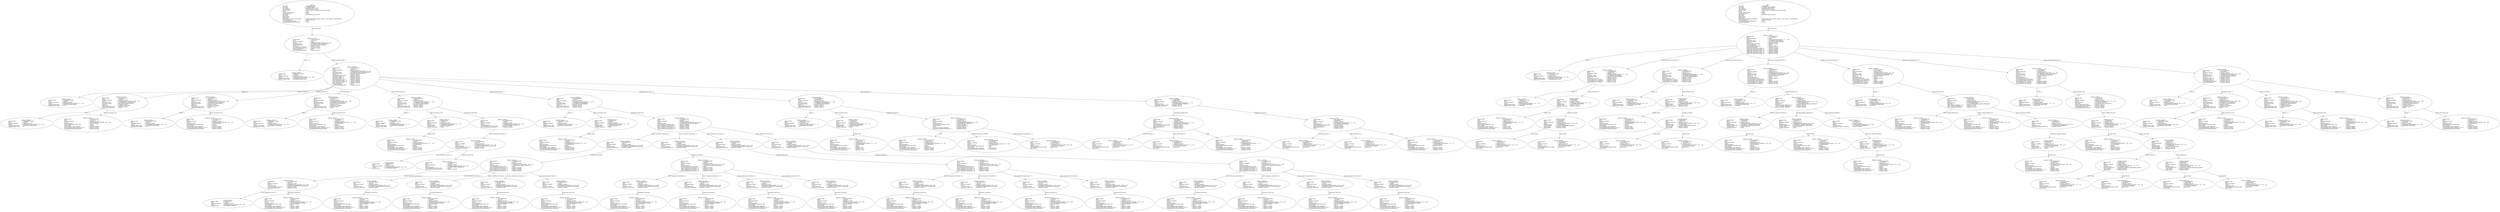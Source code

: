 digraph "multidimensional_array.adt" {
  Unit_3 -> Element_2301113
      [ label=Unit_Declaration ];
  Unit_3
      [ label=<<TABLE BORDER="0" CELLBORDER="0" CELLSPACING="0" CELLPADDING="0"> 
          <TR><TD COLSPAN="3">Unit_3</TD></TR>
          <TR><TD ALIGN="LEFT">Unit_Kind   </TD><TD> = </TD><TD ALIGN="LEFT">A_PACKAGE_BODY</TD></TR>
          <TR><TD ALIGN="LEFT">Unit_Class   </TD><TD> = </TD><TD ALIGN="LEFT">A_PUBLIC_BODY</TD></TR>
          <TR><TD ALIGN="LEFT">Unit_Origin   </TD><TD> = </TD><TD ALIGN="LEFT">AN_APPLICATION_UNIT</TD></TR>
          <TR><TD ALIGN="LEFT">Unit_Full_Name    </TD><TD> = </TD><TD ALIGN="LEFT">Multidimensional_Array</TD></TR>
          <TR><TD ALIGN="LEFT">Unique_Name   </TD><TD> = </TD><TD ALIGN="LEFT">ASIS Context 1: Multidimensional_Array (body)</TD></TR>
          <TR><TD ALIGN="LEFT">Exists  </TD><TD> = </TD><TD ALIGN="LEFT">TRUE</TD></TR>
          <TR><TD ALIGN="LEFT">Can_Be_Main_Program     </TD><TD> = </TD><TD ALIGN="LEFT">TRUE</TD></TR>
          <TR><TD ALIGN="LEFT">Is_Body_Required     </TD><TD> = </TD><TD ALIGN="LEFT">TRUE</TD></TR>
          <TR><TD ALIGN="LEFT">Text_Name   </TD><TD> = </TD><TD ALIGN="LEFT">multidimensional_array.adb</TD></TR>
          <TR><TD ALIGN="LEFT">Text_Form   </TD><TD> = </TD><TD ALIGN="LEFT"></TD></TR>
          <TR><TD ALIGN="LEFT">Object_Name   </TD><TD> = </TD><TD ALIGN="LEFT"></TD></TR>
          <TR><TD ALIGN="LEFT">Object_Form   </TD><TD> = </TD><TD ALIGN="LEFT"></TD></TR>
          <TR><TD ALIGN="LEFT">Compilation_Command_Line_Options         </TD><TD> = </TD><TD ALIGN="LEFT">-gnatA -gnatc -gnatt -gnatws -gnatyN -mtune=generic -march=x86-64</TD></TR>
          <TR><TD ALIGN="LEFT">Unit_Declaration     </TD><TD> = </TD><TD ALIGN="LEFT">Element_2301113</TD></TR>
          <TR><TD ALIGN="LEFT">Corresponding_Declaration       </TD><TD> = </TD><TD ALIGN="LEFT">Unit_4</TD></TR>
          <TR><TD ALIGN="LEFT">Corresponding_Parent_Declaration         </TD><TD> = </TD><TD ALIGN="LEFT">Unit_1</TD></TR>
          </TABLE>> ];
  Element_2301113 -> Element_2294057
      [ label="Names ( 1)" ];
  Element_2301113 -> Element_2338106
      [ label="Body_Declarative_Items ( 1)" ];
  Element_2301113
      [ label=<<TABLE BORDER="0" CELLBORDER="0" CELLSPACING="0" CELLPADDING="0"> 
          <TR><TD COLSPAN="3">Element_2301113</TD></TR>
          <TR><TD ALIGN="LEFT">Element_Kind    </TD><TD> = </TD><TD ALIGN="LEFT">A_DECLARATION</TD></TR>
          <TR><TD ALIGN="LEFT">Hash  </TD><TD> = </TD><TD ALIGN="LEFT"> 10240744</TD></TR>
          <TR><TD ALIGN="LEFT">Enclosing_Element     </TD><TD> = </TD><TD ALIGN="LEFT">(none)</TD></TR>
          <TR><TD ALIGN="LEFT">Source  </TD><TD> = </TD><TD ALIGN="LEFT">Multidimensional_Array.adb - 1:1 .. 9:27</TD></TR>
          <TR><TD ALIGN="LEFT">Declaration_Kind     </TD><TD> = </TD><TD ALIGN="LEFT">A_PACKAGE_BODY_DECLARATION</TD></TR>
          <TR><TD ALIGN="LEFT">Declaration_Origin     </TD><TD> = </TD><TD ALIGN="LEFT">AN_EXPLICIT_DECLARATION</TD></TR>
          <TR><TD ALIGN="LEFT">Names ( 1)   </TD><TD> = </TD><TD ALIGN="LEFT">Element_2294057</TD></TR>
          <TR><TD ALIGN="LEFT">Corresponding_End_Name      </TD><TD> = </TD><TD ALIGN="LEFT">Element_2413237</TD></TR>
          <TR><TD ALIGN="LEFT">Body_Declarative_Items ( 1)       </TD><TD> = </TD><TD ALIGN="LEFT">Element_2338106</TD></TR>
          <TR><TD ALIGN="LEFT">Is_Name_Repeated     </TD><TD> = </TD><TD ALIGN="LEFT">TRUE</TD></TR>
          <TR><TD ALIGN="LEFT">Corresponding_Declaration       </TD><TD> = </TD><TD ALIGN="LEFT">Element_2536112</TD></TR>
          </TABLE>> ];
  Element_2294057
      [ label=<<TABLE BORDER="0" CELLBORDER="0" CELLSPACING="0" CELLPADDING="0"> 
          <TR><TD COLSPAN="3">Element_2294057</TD></TR>
          <TR><TD ALIGN="LEFT">Element_Kind    </TD><TD> = </TD><TD ALIGN="LEFT">A_DEFINING_NAME</TD></TR>
          <TR><TD ALIGN="LEFT">Hash  </TD><TD> = </TD><TD ALIGN="LEFT"> 9329896</TD></TR>
          <TR><TD ALIGN="LEFT">Enclosing_Element     </TD><TD> = </TD><TD ALIGN="LEFT">Element_2301113</TD></TR>
          <TR><TD ALIGN="LEFT">Source  </TD><TD> = </TD><TD ALIGN="LEFT">Multidimensional_Array.adb - 1:14 .. 1:35</TD></TR>
          <TR><TD ALIGN="LEFT">Defining_Name_Kind     </TD><TD> = </TD><TD ALIGN="LEFT">A_DEFINING_IDENTIFIER</TD></TR>
          <TR><TD ALIGN="LEFT">Defining_Name_Image     </TD><TD> = </TD><TD ALIGN="LEFT">"Multidimensional_Array"</TD></TR>
          </TABLE>> ];
  Element_2338106 -> Element_2302057
      [ label="Names ( 1)" ];
  Element_2338106 -> Element_2317105
      [ label="Parameter_Profile ( 1)" ];
  Element_2338106 -> Element_2326105
      [ label="Parameter_Profile ( 2)" ];
  Element_2338106 -> Element_2335105
      [ label="Parameter_Profile ( 3)" ];
  Element_2338106 -> Element_2347090
      [ label="Body_Declarative_Items ( 1)" ];
  Element_2338106 -> Element_2363090
      [ label="Body_Declarative_Items ( 2)" ];
  Element_2338106 -> Element_2393090
      [ label="Body_Declarative_Items ( 3)" ];
  Element_2338106 -> Element_2404388
      [ label="Body_Statements ( 1)" ];
  Element_2338106
      [ label=<<TABLE BORDER="0" CELLBORDER="0" CELLSPACING="0" CELLPADDING="0"> 
          <TR><TD COLSPAN="3">Element_2338106</TD></TR>
          <TR><TD ALIGN="LEFT">Element_Kind    </TD><TD> = </TD><TD ALIGN="LEFT">A_DECLARATION</TD></TR>
          <TR><TD ALIGN="LEFT">Hash  </TD><TD> = </TD><TD ALIGN="LEFT"> 9258356</TD></TR>
          <TR><TD ALIGN="LEFT">Enclosing_Element     </TD><TD> = </TD><TD ALIGN="LEFT">Element_2301113</TD></TR>
          <TR><TD ALIGN="LEFT">Source  </TD><TD> = </TD><TD ALIGN="LEFT">Multidimensional_Array.adb - 2:5 .. 8:13</TD></TR>
          <TR><TD ALIGN="LEFT">Declaration_Kind     </TD><TD> = </TD><TD ALIGN="LEFT">A_PROCEDURE_BODY_DECLARATION</TD></TR>
          <TR><TD ALIGN="LEFT">Declaration_Origin     </TD><TD> = </TD><TD ALIGN="LEFT">AN_EXPLICIT_DECLARATION</TD></TR>
          <TR><TD ALIGN="LEFT">Names ( 1)   </TD><TD> = </TD><TD ALIGN="LEFT">Element_2302057</TD></TR>
          <TR><TD ALIGN="LEFT">Corresponding_End_Name      </TD><TD> = </TD><TD ALIGN="LEFT">Element_2408237</TD></TR>
          <TR><TD ALIGN="LEFT">Parameter_Profile ( 1)      </TD><TD> = </TD><TD ALIGN="LEFT">Element_2317105</TD></TR>
          <TR><TD ALIGN="LEFT">Parameter_Profile ( 2)      </TD><TD> = </TD><TD ALIGN="LEFT">Element_2326105</TD></TR>
          <TR><TD ALIGN="LEFT">Parameter_Profile ( 3)      </TD><TD> = </TD><TD ALIGN="LEFT">Element_2335105</TD></TR>
          <TR><TD ALIGN="LEFT">Body_Declarative_Items ( 1)       </TD><TD> = </TD><TD ALIGN="LEFT">Element_2347090</TD></TR>
          <TR><TD ALIGN="LEFT">Body_Declarative_Items ( 2)       </TD><TD> = </TD><TD ALIGN="LEFT">Element_2363090</TD></TR>
          <TR><TD ALIGN="LEFT">Body_Declarative_Items ( 3)       </TD><TD> = </TD><TD ALIGN="LEFT">Element_2393090</TD></TR>
          <TR><TD ALIGN="LEFT">Body_Statements ( 1)      </TD><TD> = </TD><TD ALIGN="LEFT">Element_2404388</TD></TR>
          <TR><TD ALIGN="LEFT">Is_Name_Repeated     </TD><TD> = </TD><TD ALIGN="LEFT">TRUE</TD></TR>
          <TR><TD ALIGN="LEFT">Corresponding_Declaration       </TD><TD> = </TD><TD ALIGN="LEFT">Element_2534103</TD></TR>
          </TABLE>> ];
  Element_2302057
      [ label=<<TABLE BORDER="0" CELLBORDER="0" CELLSPACING="0" CELLPADDING="0"> 
          <TR><TD COLSPAN="3">Element_2302057</TD></TR>
          <TR><TD ALIGN="LEFT">Element_Kind    </TD><TD> = </TD><TD ALIGN="LEFT">A_DEFINING_NAME</TD></TR>
          <TR><TD ALIGN="LEFT">Hash  </TD><TD> = </TD><TD ALIGN="LEFT"> 8859508</TD></TR>
          <TR><TD ALIGN="LEFT">Enclosing_Element     </TD><TD> = </TD><TD ALIGN="LEFT">Element_2338106</TD></TR>
          <TR><TD ALIGN="LEFT">Source  </TD><TD> = </TD><TD ALIGN="LEFT">Multidimensional_Array.adb - 2:15 .. 2:18</TD></TR>
          <TR><TD ALIGN="LEFT">Defining_Name_Kind     </TD><TD> = </TD><TD ALIGN="LEFT">A_DEFINING_IDENTIFIER</TD></TR>
          <TR><TD ALIGN="LEFT">Defining_Name_Image     </TD><TD> = </TD><TD ALIGN="LEFT">"test"</TD></TR>
          </TABLE>> ];
  Element_2317105 -> Element_2309057
      [ label="Names ( 1)" ];
  Element_2317105 -> Element_2316237
      [ label=Object_Declaration_View ];
  Element_2317105
      [ label=<<TABLE BORDER="0" CELLBORDER="0" CELLSPACING="0" CELLPADDING="0"> 
          <TR><TD COLSPAN="3">Element_2317105</TD></TR>
          <TR><TD ALIGN="LEFT">Element_Kind    </TD><TD> = </TD><TD ALIGN="LEFT">A_DECLARATION</TD></TR>
          <TR><TD ALIGN="LEFT">Hash  </TD><TD> = </TD><TD ALIGN="LEFT"> 9249908</TD></TR>
          <TR><TD ALIGN="LEFT">Enclosing_Element     </TD><TD> = </TD><TD ALIGN="LEFT">Element_2338106</TD></TR>
          <TR><TD ALIGN="LEFT">Source  </TD><TD> = </TD><TD ALIGN="LEFT">Multidimensional_Array.adb - 2:20 .. 2:30</TD></TR>
          <TR><TD ALIGN="LEFT">Declaration_Kind     </TD><TD> = </TD><TD ALIGN="LEFT">A_PARAMETER_SPECIFICATION</TD></TR>
          <TR><TD ALIGN="LEFT">Declaration_Origin     </TD><TD> = </TD><TD ALIGN="LEFT">AN_EXPLICIT_DECLARATION</TD></TR>
          <TR><TD ALIGN="LEFT">Names ( 1)   </TD><TD> = </TD><TD ALIGN="LEFT">Element_2309057</TD></TR>
          <TR><TD ALIGN="LEFT">Mode_Kind   </TD><TD> = </TD><TD ALIGN="LEFT">A_DEFAULT_IN_MODE</TD></TR>
          <TR><TD ALIGN="LEFT">Object_Declaration_View      </TD><TD> = </TD><TD ALIGN="LEFT">Element_2316237</TD></TR>
          <TR><TD ALIGN="LEFT">Initialization_Expression       </TD><TD> = </TD><TD ALIGN="LEFT">(none)</TD></TR>
          </TABLE>> ];
  Element_2309057
      [ label=<<TABLE BORDER="0" CELLBORDER="0" CELLSPACING="0" CELLPADDING="0"> 
          <TR><TD COLSPAN="3">Element_2309057</TD></TR>
          <TR><TD ALIGN="LEFT">Element_Kind    </TD><TD> = </TD><TD ALIGN="LEFT">A_DEFINING_NAME</TD></TR>
          <TR><TD ALIGN="LEFT">Hash  </TD><TD> = </TD><TD ALIGN="LEFT"> 8856692</TD></TR>
          <TR><TD ALIGN="LEFT">Enclosing_Element     </TD><TD> = </TD><TD ALIGN="LEFT">Element_2317105</TD></TR>
          <TR><TD ALIGN="LEFT">Source  </TD><TD> = </TD><TD ALIGN="LEFT">Multidimensional_Array.adb - 2:20 .. 2:20</TD></TR>
          <TR><TD ALIGN="LEFT">Defining_Name_Kind     </TD><TD> = </TD><TD ALIGN="LEFT">A_DEFINING_IDENTIFIER</TD></TR>
          <TR><TD ALIGN="LEFT">Defining_Name_Image     </TD><TD> = </TD><TD ALIGN="LEFT">"f"</TD></TR>
          </TABLE>> ];
  Element_2316237
      [ label=<<TABLE BORDER="0" CELLBORDER="0" CELLSPACING="0" CELLPADDING="0"> 
          <TR><TD COLSPAN="3">Element_2316237</TD></TR>
          <TR><TD ALIGN="LEFT">Element_Kind    </TD><TD> = </TD><TD ALIGN="LEFT">AN_EXPRESSION</TD></TR>
          <TR><TD ALIGN="LEFT">Hash  </TD><TD> = </TD><TD ALIGN="LEFT"> 10332020</TD></TR>
          <TR><TD ALIGN="LEFT">Enclosing_Element     </TD><TD> = </TD><TD ALIGN="LEFT">Element_2317105</TD></TR>
          <TR><TD ALIGN="LEFT">Source  </TD><TD> = </TD><TD ALIGN="LEFT">Multidimensional_Array.adb - 2:23 .. 2:30</TD></TR>
          <TR><TD ALIGN="LEFT">Expression_Kind    </TD><TD> = </TD><TD ALIGN="LEFT">AN_IDENTIFIER</TD></TR>
          <TR><TD ALIGN="LEFT">Corresponding_Expression_Type        </TD><TD> = </TD><TD ALIGN="LEFT">(none)</TD></TR>
          <TR><TD ALIGN="LEFT">Name_Image   </TD><TD> = </TD><TD ALIGN="LEFT">FullTime</TD></TR>
          <TR><TD ALIGN="LEFT">Corresponding_Name_Definition        </TD><TD> = </TD><TD ALIGN="LEFT">Element_2454057</TD></TR>
          <TR><TD ALIGN="LEFT">Corresponding_Name_Definition_List ( 1)          </TD><TD> = </TD><TD ALIGN="LEFT">Element_2454057</TD></TR>
          <TR><TD ALIGN="LEFT">Corresponding_Name_Declaration        </TD><TD> = </TD><TD ALIGN="LEFT">Element_2467082</TD></TR>
          </TABLE>> ];
  Element_2326105 -> Element_2318057
      [ label="Names ( 1)" ];
  Element_2326105 -> Element_2325237
      [ label=Object_Declaration_View ];
  Element_2326105
      [ label=<<TABLE BORDER="0" CELLBORDER="0" CELLSPACING="0" CELLPADDING="0"> 
          <TR><TD COLSPAN="3">Element_2326105</TD></TR>
          <TR><TD ALIGN="LEFT">Element_Kind    </TD><TD> = </TD><TD ALIGN="LEFT">A_DECLARATION</TD></TR>
          <TR><TD ALIGN="LEFT">Hash  </TD><TD> = </TD><TD ALIGN="LEFT"> 9249140</TD></TR>
          <TR><TD ALIGN="LEFT">Enclosing_Element     </TD><TD> = </TD><TD ALIGN="LEFT">Element_2338106</TD></TR>
          <TR><TD ALIGN="LEFT">Source  </TD><TD> = </TD><TD ALIGN="LEFT">Multidimensional_Array.adb - 2:33 .. 2:44</TD></TR>
          <TR><TD ALIGN="LEFT">Declaration_Kind     </TD><TD> = </TD><TD ALIGN="LEFT">A_PARAMETER_SPECIFICATION</TD></TR>
          <TR><TD ALIGN="LEFT">Declaration_Origin     </TD><TD> = </TD><TD ALIGN="LEFT">AN_EXPLICIT_DECLARATION</TD></TR>
          <TR><TD ALIGN="LEFT">Names ( 1)   </TD><TD> = </TD><TD ALIGN="LEFT">Element_2318057</TD></TR>
          <TR><TD ALIGN="LEFT">Mode_Kind   </TD><TD> = </TD><TD ALIGN="LEFT">A_DEFAULT_IN_MODE</TD></TR>
          <TR><TD ALIGN="LEFT">Object_Declaration_View      </TD><TD> = </TD><TD ALIGN="LEFT">Element_2325237</TD></TR>
          <TR><TD ALIGN="LEFT">Initialization_Expression       </TD><TD> = </TD><TD ALIGN="LEFT">(none)</TD></TR>
          </TABLE>> ];
  Element_2318057
      [ label=<<TABLE BORDER="0" CELLBORDER="0" CELLSPACING="0" CELLPADDING="0"> 
          <TR><TD COLSPAN="3">Element_2318057</TD></TR>
          <TR><TD ALIGN="LEFT">Element_Kind    </TD><TD> = </TD><TD ALIGN="LEFT">A_DEFINING_NAME</TD></TR>
          <TR><TD ALIGN="LEFT">Hash  </TD><TD> = </TD><TD ALIGN="LEFT"> 8855924</TD></TR>
          <TR><TD ALIGN="LEFT">Enclosing_Element     </TD><TD> = </TD><TD ALIGN="LEFT">Element_2326105</TD></TR>
          <TR><TD ALIGN="LEFT">Source  </TD><TD> = </TD><TD ALIGN="LEFT">Multidimensional_Array.adb - 2:33 .. 2:33</TD></TR>
          <TR><TD ALIGN="LEFT">Defining_Name_Kind     </TD><TD> = </TD><TD ALIGN="LEFT">A_DEFINING_IDENTIFIER</TD></TR>
          <TR><TD ALIGN="LEFT">Defining_Name_Image     </TD><TD> = </TD><TD ALIGN="LEFT">"p"</TD></TR>
          </TABLE>> ];
  Element_2325237
      [ label=<<TABLE BORDER="0" CELLBORDER="0" CELLSPACING="0" CELLPADDING="0"> 
          <TR><TD COLSPAN="3">Element_2325237</TD></TR>
          <TR><TD ALIGN="LEFT">Element_Kind    </TD><TD> = </TD><TD ALIGN="LEFT">AN_EXPRESSION</TD></TR>
          <TR><TD ALIGN="LEFT">Hash  </TD><TD> = </TD><TD ALIGN="LEFT"> 10331508</TD></TR>
          <TR><TD ALIGN="LEFT">Enclosing_Element     </TD><TD> = </TD><TD ALIGN="LEFT">Element_2326105</TD></TR>
          <TR><TD ALIGN="LEFT">Source  </TD><TD> = </TD><TD ALIGN="LEFT">Multidimensional_Array.adb - 2:37 .. 2:44</TD></TR>
          <TR><TD ALIGN="LEFT">Expression_Kind    </TD><TD> = </TD><TD ALIGN="LEFT">AN_IDENTIFIER</TD></TR>
          <TR><TD ALIGN="LEFT">Corresponding_Expression_Type        </TD><TD> = </TD><TD ALIGN="LEFT">(none)</TD></TR>
          <TR><TD ALIGN="LEFT">Name_Image   </TD><TD> = </TD><TD ALIGN="LEFT">PartTime</TD></TR>
          <TR><TD ALIGN="LEFT">Corresponding_Name_Definition        </TD><TD> = </TD><TD ALIGN="LEFT">Element_2468057</TD></TR>
          <TR><TD ALIGN="LEFT">Corresponding_Name_Definition_List ( 1)          </TD><TD> = </TD><TD ALIGN="LEFT">Element_2468057</TD></TR>
          <TR><TD ALIGN="LEFT">Corresponding_Name_Declaration        </TD><TD> = </TD><TD ALIGN="LEFT">Element_2480082</TD></TR>
          </TABLE>> ];
  Element_2335105 -> Element_2327057
      [ label="Names ( 1)" ];
  Element_2335105 -> Element_2334237
      [ label=Object_Declaration_View ];
  Element_2335105
      [ label=<<TABLE BORDER="0" CELLBORDER="0" CELLSPACING="0" CELLPADDING="0"> 
          <TR><TD COLSPAN="3">Element_2335105</TD></TR>
          <TR><TD ALIGN="LEFT">Element_Kind    </TD><TD> = </TD><TD ALIGN="LEFT">A_DECLARATION</TD></TR>
          <TR><TD ALIGN="LEFT">Hash  </TD><TD> = </TD><TD ALIGN="LEFT"> 9252724</TD></TR>
          <TR><TD ALIGN="LEFT">Enclosing_Element     </TD><TD> = </TD><TD ALIGN="LEFT">Element_2338106</TD></TR>
          <TR><TD ALIGN="LEFT">Source  </TD><TD> = </TD><TD ALIGN="LEFT">Multidimensional_Array.adb - 2:47 .. 2:60</TD></TR>
          <TR><TD ALIGN="LEFT">Declaration_Kind     </TD><TD> = </TD><TD ALIGN="LEFT">A_PARAMETER_SPECIFICATION</TD></TR>
          <TR><TD ALIGN="LEFT">Declaration_Origin     </TD><TD> = </TD><TD ALIGN="LEFT">AN_EXPLICIT_DECLARATION</TD></TR>
          <TR><TD ALIGN="LEFT">Names ( 1)   </TD><TD> = </TD><TD ALIGN="LEFT">Element_2327057</TD></TR>
          <TR><TD ALIGN="LEFT">Mode_Kind   </TD><TD> = </TD><TD ALIGN="LEFT">A_DEFAULT_IN_MODE</TD></TR>
          <TR><TD ALIGN="LEFT">Object_Declaration_View      </TD><TD> = </TD><TD ALIGN="LEFT">Element_2334237</TD></TR>
          <TR><TD ALIGN="LEFT">Initialization_Expression       </TD><TD> = </TD><TD ALIGN="LEFT">(none)</TD></TR>
          </TABLE>> ];
  Element_2327057
      [ label=<<TABLE BORDER="0" CELLBORDER="0" CELLSPACING="0" CELLPADDING="0"> 
          <TR><TD COLSPAN="3">Element_2327057</TD></TR>
          <TR><TD ALIGN="LEFT">Element_Kind    </TD><TD> = </TD><TD ALIGN="LEFT">A_DEFINING_NAME</TD></TR>
          <TR><TD ALIGN="LEFT">Hash  </TD><TD> = </TD><TD ALIGN="LEFT"> 8859508</TD></TR>
          <TR><TD ALIGN="LEFT">Enclosing_Element     </TD><TD> = </TD><TD ALIGN="LEFT">Element_2335105</TD></TR>
          <TR><TD ALIGN="LEFT">Source  </TD><TD> = </TD><TD ALIGN="LEFT">Multidimensional_Array.adb - 2:47 .. 2:47</TD></TR>
          <TR><TD ALIGN="LEFT">Defining_Name_Kind     </TD><TD> = </TD><TD ALIGN="LEFT">A_DEFINING_IDENTIFIER</TD></TR>
          <TR><TD ALIGN="LEFT">Defining_Name_Image     </TD><TD> = </TD><TD ALIGN="LEFT">"a"</TD></TR>
          </TABLE>> ];
  Element_2334237
      [ label=<<TABLE BORDER="0" CELLBORDER="0" CELLSPACING="0" CELLPADDING="0"> 
          <TR><TD COLSPAN="3">Element_2334237</TD></TR>
          <TR><TD ALIGN="LEFT">Element_Kind    </TD><TD> = </TD><TD ALIGN="LEFT">AN_EXPRESSION</TD></TR>
          <TR><TD ALIGN="LEFT">Hash  </TD><TD> = </TD><TD ALIGN="LEFT"> 10330996</TD></TR>
          <TR><TD ALIGN="LEFT">Enclosing_Element     </TD><TD> = </TD><TD ALIGN="LEFT">Element_2335105</TD></TR>
          <TR><TD ALIGN="LEFT">Source  </TD><TD> = </TD><TD ALIGN="LEFT">Multidimensional_Array.adb - 2:51 .. 2:60</TD></TR>
          <TR><TD ALIGN="LEFT">Expression_Kind    </TD><TD> = </TD><TD ALIGN="LEFT">AN_IDENTIFIER</TD></TR>
          <TR><TD ALIGN="LEFT">Corresponding_Expression_Type        </TD><TD> = </TD><TD ALIGN="LEFT">(none)</TD></TR>
          <TR><TD ALIGN="LEFT">Name_Image   </TD><TD> = </TD><TD ALIGN="LEFT">Afternoons</TD></TR>
          <TR><TD ALIGN="LEFT">Corresponding_Name_Definition        </TD><TD> = </TD><TD ALIGN="LEFT">Element_2481057</TD></TR>
          <TR><TD ALIGN="LEFT">Corresponding_Name_Definition_List ( 1)          </TD><TD> = </TD><TD ALIGN="LEFT">Element_2481057</TD></TR>
          <TR><TD ALIGN="LEFT">Corresponding_Name_Declaration        </TD><TD> = </TD><TD ALIGN="LEFT">Element_2556082</TD></TR>
          </TABLE>> ];
  Element_2347090 -> Element_2339057
      [ label="Names ( 1)" ];
  Element_2347090 -> Element_2346176
      [ label=Object_Declaration_View ];
  Element_2347090 -> Element_2348365
      [ label=Initialization_Expression ];
  Element_2347090
      [ label=<<TABLE BORDER="0" CELLBORDER="0" CELLSPACING="0" CELLPADDING="0"> 
          <TR><TD COLSPAN="3">Element_2347090</TD></TR>
          <TR><TD ALIGN="LEFT">Element_Kind    </TD><TD> = </TD><TD ALIGN="LEFT">A_DECLARATION</TD></TR>
          <TR><TD ALIGN="LEFT">Hash  </TD><TD> = </TD><TD ALIGN="LEFT"> 6661050</TD></TR>
          <TR><TD ALIGN="LEFT">Enclosing_Element     </TD><TD> = </TD><TD ALIGN="LEFT">Element_2338106</TD></TR>
          <TR><TD ALIGN="LEFT">Source  </TD><TD> = </TD><TD ALIGN="LEFT">Multidimensional_Array.adb - 3:7 .. 3:52</TD></TR>
          <TR><TD ALIGN="LEFT">Declaration_Kind     </TD><TD> = </TD><TD ALIGN="LEFT">A_VARIABLE_DECLARATION</TD></TR>
          <TR><TD ALIGN="LEFT">Declaration_Origin     </TD><TD> = </TD><TD ALIGN="LEFT">AN_EXPLICIT_DECLARATION</TD></TR>
          <TR><TD ALIGN="LEFT">Names ( 1)   </TD><TD> = </TD><TD ALIGN="LEFT">Element_2339057</TD></TR>
          <TR><TD ALIGN="LEFT">Object_Declaration_View      </TD><TD> = </TD><TD ALIGN="LEFT">Element_2346176</TD></TR>
          <TR><TD ALIGN="LEFT">Initialization_Expression       </TD><TD> = </TD><TD ALIGN="LEFT">Element_2348365</TD></TR>
          </TABLE>> ];
  Element_2339057
      [ label=<<TABLE BORDER="0" CELLBORDER="0" CELLSPACING="0" CELLPADDING="0"> 
          <TR><TD COLSPAN="3">Element_2339057</TD></TR>
          <TR><TD ALIGN="LEFT">Element_Kind    </TD><TD> = </TD><TD ALIGN="LEFT">A_DEFINING_NAME</TD></TR>
          <TR><TD ALIGN="LEFT">Hash  </TD><TD> = </TD><TD ALIGN="LEFT"> 6525882</TD></TR>
          <TR><TD ALIGN="LEFT">Enclosing_Element     </TD><TD> = </TD><TD ALIGN="LEFT">Element_2347090</TD></TR>
          <TR><TD ALIGN="LEFT">Source  </TD><TD> = </TD><TD ALIGN="LEFT">Multidimensional_Array.adb - 3:7 .. 3:7</TD></TR>
          <TR><TD ALIGN="LEFT">Defining_Name_Kind     </TD><TD> = </TD><TD ALIGN="LEFT">A_DEFINING_IDENTIFIER</TD></TR>
          <TR><TD ALIGN="LEFT">Defining_Name_Image     </TD><TD> = </TD><TD ALIGN="LEFT">"x"</TD></TR>
          </TABLE>> ];
  Element_2346176 -> Element_2346237
      [ label=Subtype_Mark ];
  Element_2346176
      [ label=<<TABLE BORDER="0" CELLBORDER="0" CELLSPACING="0" CELLPADDING="0"> 
          <TR><TD COLSPAN="3">Element_2346176</TD></TR>
          <TR><TD ALIGN="LEFT">Element_Kind    </TD><TD> = </TD><TD ALIGN="LEFT">A_DEFINITION</TD></TR>
          <TR><TD ALIGN="LEFT">Hash  </TD><TD> = </TD><TD ALIGN="LEFT"> 7013818</TD></TR>
          <TR><TD ALIGN="LEFT">Enclosing_Element     </TD><TD> = </TD><TD ALIGN="LEFT">Element_2347090</TD></TR>
          <TR><TD ALIGN="LEFT">Source  </TD><TD> = </TD><TD ALIGN="LEFT">Multidimensional_Array.adb - 3:11 .. 3:18</TD></TR>
          <TR><TD ALIGN="LEFT">Definition_Kind    </TD><TD> = </TD><TD ALIGN="LEFT">A_SUBTYPE_INDICATION</TD></TR>
          <TR><TD ALIGN="LEFT">Subtype_Mark    </TD><TD> = </TD><TD ALIGN="LEFT">Element_2346237</TD></TR>
          <TR><TD ALIGN="LEFT">Subtype_Constraint     </TD><TD> = </TD><TD ALIGN="LEFT">(none)</TD></TR>
          </TABLE>> ];
  Element_2346237
      [ label=<<TABLE BORDER="0" CELLBORDER="0" CELLSPACING="0" CELLPADDING="0"> 
          <TR><TD COLSPAN="3">Element_2346237</TD></TR>
          <TR><TD ALIGN="LEFT">Element_Kind    </TD><TD> = </TD><TD ALIGN="LEFT">AN_EXPRESSION</TD></TR>
          <TR><TD ALIGN="LEFT">Hash  </TD><TD> = </TD><TD ALIGN="LEFT"> 7263674</TD></TR>
          <TR><TD ALIGN="LEFT">Enclosing_Element     </TD><TD> = </TD><TD ALIGN="LEFT">Element_2346176</TD></TR>
          <TR><TD ALIGN="LEFT">Source  </TD><TD> = </TD><TD ALIGN="LEFT">Multidimensional_Array.adb - 3:11 .. 3:18</TD></TR>
          <TR><TD ALIGN="LEFT">Expression_Kind    </TD><TD> = </TD><TD ALIGN="LEFT">AN_IDENTIFIER</TD></TR>
          <TR><TD ALIGN="LEFT">Corresponding_Expression_Type        </TD><TD> = </TD><TD ALIGN="LEFT">(none)</TD></TR>
          <TR><TD ALIGN="LEFT">Name_Image   </TD><TD> = </TD><TD ALIGN="LEFT">Fulltime</TD></TR>
          <TR><TD ALIGN="LEFT">Corresponding_Name_Definition        </TD><TD> = </TD><TD ALIGN="LEFT">Element_2454057</TD></TR>
          <TR><TD ALIGN="LEFT">Corresponding_Name_Definition_List ( 1)          </TD><TD> = </TD><TD ALIGN="LEFT">Element_2454057</TD></TR>
          <TR><TD ALIGN="LEFT">Corresponding_Name_Declaration        </TD><TD> = </TD><TD ALIGN="LEFT">Element_2467082</TD></TR>
          </TABLE>> ];
  Element_2348365 -> Element_2349384
      [ label="Array_Component_Associations ( 1)" ];
  Element_2348365
      [ label=<<TABLE BORDER="0" CELLBORDER="0" CELLSPACING="0" CELLPADDING="0"> 
          <TR><TD COLSPAN="3">Element_2348365</TD></TR>
          <TR><TD ALIGN="LEFT">Element_Kind    </TD><TD> = </TD><TD ALIGN="LEFT">AN_EXPRESSION</TD></TR>
          <TR><TD ALIGN="LEFT">Hash  </TD><TD> = </TD><TD ALIGN="LEFT"> 6738874</TD></TR>
          <TR><TD ALIGN="LEFT">Enclosing_Element     </TD><TD> = </TD><TD ALIGN="LEFT">Element_2347090</TD></TR>
          <TR><TD ALIGN="LEFT">Source  </TD><TD> = </TD><TD ALIGN="LEFT">Multidimensional_Array.adb - 3:23 .. 3:51</TD></TR>
          <TR><TD ALIGN="LEFT">Expression_Kind    </TD><TD> = </TD><TD ALIGN="LEFT">A_NAMED_ARRAY_AGGREGATE</TD></TR>
          <TR><TD ALIGN="LEFT">Corresponding_Expression_Type        </TD><TD> = </TD><TD ALIGN="LEFT">Element_2467082</TD></TR>
          <TR><TD ALIGN="LEFT">Array_Component_Associations ( 1)         </TD><TD> = </TD><TD ALIGN="LEFT">Element_2349384</TD></TR>
          </TABLE>> ];
  Element_2349384 -> Element_2350197
      [ label="Array_Component_Choices ( 1)" ];
  Element_2349384 -> Element_2351365
      [ label=Component_Expression ];
  Element_2349384
      [ label=<<TABLE BORDER="0" CELLBORDER="0" CELLSPACING="0" CELLPADDING="0"> 
          <TR><TD COLSPAN="3">Element_2349384</TD></TR>
          <TR><TD ALIGN="LEFT">Element_Kind    </TD><TD> = </TD><TD ALIGN="LEFT">AN_ASSOCIATION</TD></TR>
          <TR><TD ALIGN="LEFT">Hash  </TD><TD> = </TD><TD ALIGN="LEFT"> 6817722</TD></TR>
          <TR><TD ALIGN="LEFT">Enclosing_Element     </TD><TD> = </TD><TD ALIGN="LEFT">Element_2348365</TD></TR>
          <TR><TD ALIGN="LEFT">Source  </TD><TD> = </TD><TD ALIGN="LEFT">Multidimensional_Array.adb - 3:24 .. 3:50</TD></TR>
          <TR><TD ALIGN="LEFT">Association_Kind     </TD><TD> = </TD><TD ALIGN="LEFT">AN_ARRAY_COMPONENT_ASSOCIATION</TD></TR>
          <TR><TD ALIGN="LEFT">Array_Component_Choices ( 1)        </TD><TD> = </TD><TD ALIGN="LEFT">Element_2350197</TD></TR>
          <TR><TD ALIGN="LEFT">Component_Expression      </TD><TD> = </TD><TD ALIGN="LEFT">Element_2351365</TD></TR>
          </TABLE>> ];
  Element_2350197
      [ label=<<TABLE BORDER="0" CELLBORDER="0" CELLSPACING="0" CELLPADDING="0"> 
          <TR><TD COLSPAN="3">Element_2350197</TD></TR>
          <TR><TD ALIGN="LEFT">Element_Kind    </TD><TD> = </TD><TD ALIGN="LEFT">A_DEFINITION</TD></TR>
          <TR><TD ALIGN="LEFT">Hash  </TD><TD> = </TD><TD ALIGN="LEFT"> 7099450</TD></TR>
          <TR><TD ALIGN="LEFT">Enclosing_Element     </TD><TD> = </TD><TD ALIGN="LEFT">Element_2349384</TD></TR>
          <TR><TD ALIGN="LEFT">Source  </TD><TD> = </TD><TD ALIGN="LEFT">Multidimensional_Array.adb - 3:24 .. 3:29</TD></TR>
          <TR><TD ALIGN="LEFT">Definition_Kind    </TD><TD> = </TD><TD ALIGN="LEFT">AN_OTHERS_CHOICE</TD></TR>
          </TABLE>> ];
  Element_2351365 -> Element_2352384
      [ label="Array_Component_Associations ( 1)" ];
  Element_2351365
      [ label=<<TABLE BORDER="0" CELLBORDER="0" CELLSPACING="0" CELLPADDING="0"> 
          <TR><TD COLSPAN="3">Element_2351365</TD></TR>
          <TR><TD ALIGN="LEFT">Element_Kind    </TD><TD> = </TD><TD ALIGN="LEFT">AN_EXPRESSION</TD></TR>
          <TR><TD ALIGN="LEFT">Hash  </TD><TD> = </TD><TD ALIGN="LEFT"> 6738234</TD></TR>
          <TR><TD ALIGN="LEFT">Enclosing_Element     </TD><TD> = </TD><TD ALIGN="LEFT">Element_2349384</TD></TR>
          <TR><TD ALIGN="LEFT">Source  </TD><TD> = </TD><TD ALIGN="LEFT">Multidimensional_Array.adb - 3:34 .. 3:50</TD></TR>
          <TR><TD ALIGN="LEFT">Expression_Kind    </TD><TD> = </TD><TD ALIGN="LEFT">A_NAMED_ARRAY_AGGREGATE</TD></TR>
          <TR><TD ALIGN="LEFT">Corresponding_Expression_Type        </TD><TD> = </TD><TD ALIGN="LEFT">(none)</TD></TR>
          <TR><TD ALIGN="LEFT">Array_Component_Associations ( 1)         </TD><TD> = </TD><TD ALIGN="LEFT">Element_2352384</TD></TR>
          </TABLE>> ];
  Element_2352384 -> Element_2353197
      [ label="Array_Component_Choices ( 1)" ];
  Element_2352384 -> Element_2354260
      [ label=Component_Expression ];
  Element_2352384
      [ label=<<TABLE BORDER="0" CELLBORDER="0" CELLSPACING="0" CELLPADDING="0"> 
          <TR><TD COLSPAN="3">Element_2352384</TD></TR>
          <TR><TD ALIGN="LEFT">Element_Kind    </TD><TD> = </TD><TD ALIGN="LEFT">AN_ASSOCIATION</TD></TR>
          <TR><TD ALIGN="LEFT">Hash  </TD><TD> = </TD><TD ALIGN="LEFT"> 6817082</TD></TR>
          <TR><TD ALIGN="LEFT">Enclosing_Element     </TD><TD> = </TD><TD ALIGN="LEFT">Element_2351365</TD></TR>
          <TR><TD ALIGN="LEFT">Source  </TD><TD> = </TD><TD ALIGN="LEFT">Multidimensional_Array.adb - 3:35 .. 3:49</TD></TR>
          <TR><TD ALIGN="LEFT">Association_Kind     </TD><TD> = </TD><TD ALIGN="LEFT">AN_ARRAY_COMPONENT_ASSOCIATION</TD></TR>
          <TR><TD ALIGN="LEFT">Array_Component_Choices ( 1)        </TD><TD> = </TD><TD ALIGN="LEFT">Element_2353197</TD></TR>
          <TR><TD ALIGN="LEFT">Component_Expression      </TD><TD> = </TD><TD ALIGN="LEFT">Element_2354260</TD></TR>
          </TABLE>> ];
  Element_2353197
      [ label=<<TABLE BORDER="0" CELLBORDER="0" CELLSPACING="0" CELLPADDING="0"> 
          <TR><TD COLSPAN="3">Element_2353197</TD></TR>
          <TR><TD ALIGN="LEFT">Element_Kind    </TD><TD> = </TD><TD ALIGN="LEFT">A_DEFINITION</TD></TR>
          <TR><TD ALIGN="LEFT">Hash  </TD><TD> = </TD><TD ALIGN="LEFT"> 7098810</TD></TR>
          <TR><TD ALIGN="LEFT">Enclosing_Element     </TD><TD> = </TD><TD ALIGN="LEFT">Element_2352384</TD></TR>
          <TR><TD ALIGN="LEFT">Source  </TD><TD> = </TD><TD ALIGN="LEFT">Multidimensional_Array.adb - 3:35 .. 3:40</TD></TR>
          <TR><TD ALIGN="LEFT">Definition_Kind    </TD><TD> = </TD><TD ALIGN="LEFT">AN_OTHERS_CHOICE</TD></TR>
          </TABLE>> ];
  Element_2354260
      [ label=<<TABLE BORDER="0" CELLBORDER="0" CELLSPACING="0" CELLPADDING="0"> 
          <TR><TD COLSPAN="3">Element_2354260</TD></TR>
          <TR><TD ALIGN="LEFT">Element_Kind    </TD><TD> = </TD><TD ALIGN="LEFT">AN_EXPRESSION</TD></TR>
          <TR><TD ALIGN="LEFT">Hash  </TD><TD> = </TD><TD ALIGN="LEFT"> 6309562</TD></TR>
          <TR><TD ALIGN="LEFT">Enclosing_Element     </TD><TD> = </TD><TD ALIGN="LEFT">Element_2352384</TD></TR>
          <TR><TD ALIGN="LEFT">Source  </TD><TD> = </TD><TD ALIGN="LEFT">Multidimensional_Array.adb - 3:45 .. 3:49</TD></TR>
          <TR><TD ALIGN="LEFT">Expression_Kind    </TD><TD> = </TD><TD ALIGN="LEFT">AN_ENUMERATION_LITERAL</TD></TR>
          <TR><TD ALIGN="LEFT">Corresponding_Expression_Type        </TD><TD> = </TD><TD ALIGN="LEFT">Element_914082</TD></TR>
          <TR><TD ALIGN="LEFT">Name_Image   </TD><TD> = </TD><TD ALIGN="LEFT">false</TD></TR>
          <TR><TD ALIGN="LEFT">Corresponding_Name_Definition        </TD><TD> = </TD><TD ALIGN="LEFT">Element_149059</TD></TR>
          <TR><TD ALIGN="LEFT">Corresponding_Name_Definition_List ( 1)          </TD><TD> = </TD><TD ALIGN="LEFT">Element_149059</TD></TR>
          <TR><TD ALIGN="LEFT">Corresponding_Name_Declaration        </TD><TD> = </TD><TD ALIGN="LEFT">Element_149097</TD></TR>
          </TABLE>> ];
  Element_2363090 -> Element_2355057
      [ label="Names ( 1)" ];
  Element_2363090 -> Element_2362176
      [ label=Object_Declaration_View ];
  Element_2363090 -> Element_2369364
      [ label=Initialization_Expression ];
  Element_2363090
      [ label=<<TABLE BORDER="0" CELLBORDER="0" CELLSPACING="0" CELLPADDING="0"> 
          <TR><TD COLSPAN="3">Element_2363090</TD></TR>
          <TR><TD ALIGN="LEFT">Element_Kind    </TD><TD> = </TD><TD ALIGN="LEFT">A_DECLARATION</TD></TR>
          <TR><TD ALIGN="LEFT">Hash  </TD><TD> = </TD><TD ALIGN="LEFT"> 4379101</TD></TR>
          <TR><TD ALIGN="LEFT">Enclosing_Element     </TD><TD> = </TD><TD ALIGN="LEFT">Element_2338106</TD></TR>
          <TR><TD ALIGN="LEFT">Source  </TD><TD> = </TD><TD ALIGN="LEFT">Multidimensional_Array.adb - 4:7 .. 4:142</TD></TR>
          <TR><TD ALIGN="LEFT">Declaration_Kind     </TD><TD> = </TD><TD ALIGN="LEFT">A_VARIABLE_DECLARATION</TD></TR>
          <TR><TD ALIGN="LEFT">Declaration_Origin     </TD><TD> = </TD><TD ALIGN="LEFT">AN_EXPLICIT_DECLARATION</TD></TR>
          <TR><TD ALIGN="LEFT">Names ( 1)   </TD><TD> = </TD><TD ALIGN="LEFT">Element_2355057</TD></TR>
          <TR><TD ALIGN="LEFT">Object_Declaration_View      </TD><TD> = </TD><TD ALIGN="LEFT">Element_2362176</TD></TR>
          <TR><TD ALIGN="LEFT">Initialization_Expression       </TD><TD> = </TD><TD ALIGN="LEFT">Element_2369364</TD></TR>
          </TABLE>> ];
  Element_2355057
      [ label=<<TABLE BORDER="0" CELLBORDER="0" CELLSPACING="0" CELLPADDING="0"> 
          <TR><TD COLSPAN="3">Element_2355057</TD></TR>
          <TR><TD ALIGN="LEFT">Element_Kind    </TD><TD> = </TD><TD ALIGN="LEFT">A_DEFINING_NAME</TD></TR>
          <TR><TD ALIGN="LEFT">Hash  </TD><TD> = </TD><TD ALIGN="LEFT"> 4311517</TD></TR>
          <TR><TD ALIGN="LEFT">Enclosing_Element     </TD><TD> = </TD><TD ALIGN="LEFT">Element_2363090</TD></TR>
          <TR><TD ALIGN="LEFT">Source  </TD><TD> = </TD><TD ALIGN="LEFT">Multidimensional_Array.adb - 4:7 .. 4:7</TD></TR>
          <TR><TD ALIGN="LEFT">Defining_Name_Kind     </TD><TD> = </TD><TD ALIGN="LEFT">A_DEFINING_IDENTIFIER</TD></TR>
          <TR><TD ALIGN="LEFT">Defining_Name_Image     </TD><TD> = </TD><TD ALIGN="LEFT">"y"</TD></TR>
          </TABLE>> ];
  Element_2362176 -> Element_2362237
      [ label=Subtype_Mark ];
  Element_2362176
      [ label=<<TABLE BORDER="0" CELLBORDER="0" CELLSPACING="0" CELLPADDING="0"> 
          <TR><TD COLSPAN="3">Element_2362176</TD></TR>
          <TR><TD ALIGN="LEFT">Element_Kind    </TD><TD> = </TD><TD ALIGN="LEFT">A_DEFINITION</TD></TR>
          <TR><TD ALIGN="LEFT">Hash  </TD><TD> = </TD><TD ALIGN="LEFT"> 4555485</TD></TR>
          <TR><TD ALIGN="LEFT">Enclosing_Element     </TD><TD> = </TD><TD ALIGN="LEFT">Element_2363090</TD></TR>
          <TR><TD ALIGN="LEFT">Source  </TD><TD> = </TD><TD ALIGN="LEFT">Multidimensional_Array.adb - 4:11 .. 4:20</TD></TR>
          <TR><TD ALIGN="LEFT">Definition_Kind    </TD><TD> = </TD><TD ALIGN="LEFT">A_SUBTYPE_INDICATION</TD></TR>
          <TR><TD ALIGN="LEFT">Subtype_Mark    </TD><TD> = </TD><TD ALIGN="LEFT">Element_2362237</TD></TR>
          <TR><TD ALIGN="LEFT">Subtype_Constraint     </TD><TD> = </TD><TD ALIGN="LEFT">(none)</TD></TR>
          </TABLE>> ];
  Element_2362237
      [ label=<<TABLE BORDER="0" CELLBORDER="0" CELLSPACING="0" CELLPADDING="0"> 
          <TR><TD COLSPAN="3">Element_2362237</TD></TR>
          <TR><TD ALIGN="LEFT">Element_Kind    </TD><TD> = </TD><TD ALIGN="LEFT">AN_EXPRESSION</TD></TR>
          <TR><TD ALIGN="LEFT">Hash  </TD><TD> = </TD><TD ALIGN="LEFT"> 4680413</TD></TR>
          <TR><TD ALIGN="LEFT">Enclosing_Element     </TD><TD> = </TD><TD ALIGN="LEFT">Element_2362176</TD></TR>
          <TR><TD ALIGN="LEFT">Source  </TD><TD> = </TD><TD ALIGN="LEFT">Multidimensional_Array.adb - 4:11 .. 4:20</TD></TR>
          <TR><TD ALIGN="LEFT">Expression_Kind    </TD><TD> = </TD><TD ALIGN="LEFT">AN_IDENTIFIER</TD></TR>
          <TR><TD ALIGN="LEFT">Corresponding_Expression_Type        </TD><TD> = </TD><TD ALIGN="LEFT">(none)</TD></TR>
          <TR><TD ALIGN="LEFT">Name_Image   </TD><TD> = </TD><TD ALIGN="LEFT">Afternoons</TD></TR>
          <TR><TD ALIGN="LEFT">Corresponding_Name_Definition        </TD><TD> = </TD><TD ALIGN="LEFT">Element_2481057</TD></TR>
          <TR><TD ALIGN="LEFT">Corresponding_Name_Definition_List ( 1)          </TD><TD> = </TD><TD ALIGN="LEFT">Element_2481057</TD></TR>
          <TR><TD ALIGN="LEFT">Corresponding_Name_Declaration        </TD><TD> = </TD><TD ALIGN="LEFT">Element_2556082</TD></TR>
          </TABLE>> ];
  Element_2369364 -> Element_2365384
      [ label="Array_Component_Associations ( 1)" ];
  Element_2369364 -> Element_2371384
      [ label="Array_Component_Associations ( 2)" ];
  Element_2369364 -> Element_2376384
      [ label="Array_Component_Associations ( 3)" ];
  Element_2369364 -> Element_2381384
      [ label="Array_Component_Associations ( 4)" ];
  Element_2369364
      [ label=<<TABLE BORDER="0" CELLBORDER="0" CELLSPACING="0" CELLPADDING="0"> 
          <TR><TD COLSPAN="3">Element_2369364</TD></TR>
          <TR><TD ALIGN="LEFT">Element_Kind    </TD><TD> = </TD><TD ALIGN="LEFT">AN_EXPRESSION</TD></TR>
          <TR><TD ALIGN="LEFT">Hash  </TD><TD> = </TD><TD ALIGN="LEFT"> 4416093</TD></TR>
          <TR><TD ALIGN="LEFT">Enclosing_Element     </TD><TD> = </TD><TD ALIGN="LEFT">Element_2363090</TD></TR>
          <TR><TD ALIGN="LEFT">Source  </TD><TD> = </TD><TD ALIGN="LEFT">Multidimensional_Array.adb - 4:25 .. 4:141</TD></TR>
          <TR><TD ALIGN="LEFT">Expression_Kind    </TD><TD> = </TD><TD ALIGN="LEFT">A_POSITIONAL_ARRAY_AGGREGATE</TD></TR>
          <TR><TD ALIGN="LEFT">Corresponding_Expression_Type        </TD><TD> = </TD><TD ALIGN="LEFT">Element_2556082</TD></TR>
          <TR><TD ALIGN="LEFT">Array_Component_Associations ( 1)         </TD><TD> = </TD><TD ALIGN="LEFT">Element_2365384</TD></TR>
          <TR><TD ALIGN="LEFT">Array_Component_Associations ( 2)         </TD><TD> = </TD><TD ALIGN="LEFT">Element_2371384</TD></TR>
          <TR><TD ALIGN="LEFT">Array_Component_Associations ( 3)         </TD><TD> = </TD><TD ALIGN="LEFT">Element_2376384</TD></TR>
          <TR><TD ALIGN="LEFT">Array_Component_Associations ( 4)         </TD><TD> = </TD><TD ALIGN="LEFT">Element_2381384</TD></TR>
          </TABLE>> ];
  Element_2365384 -> Element_2365364
      [ label=Component_Expression ];
  Element_2365384
      [ label=<<TABLE BORDER="0" CELLBORDER="0" CELLSPACING="0" CELLPADDING="0"> 
          <TR><TD COLSPAN="3">Element_2365384</TD></TR>
          <TR><TD ALIGN="LEFT">Element_Kind    </TD><TD> = </TD><TD ALIGN="LEFT">AN_ASSOCIATION</TD></TR>
          <TR><TD ALIGN="LEFT">Hash  </TD><TD> = </TD><TD ALIGN="LEFT"> 4457117</TD></TR>
          <TR><TD ALIGN="LEFT">Enclosing_Element     </TD><TD> = </TD><TD ALIGN="LEFT">Element_2369364</TD></TR>
          <TR><TD ALIGN="LEFT">Source  </TD><TD> = </TD><TD ALIGN="LEFT">Multidimensional_Array.adb - 4:26 .. 4:53</TD></TR>
          <TR><TD ALIGN="LEFT">Association_Kind     </TD><TD> = </TD><TD ALIGN="LEFT">AN_ARRAY_COMPONENT_ASSOCIATION</TD></TR>
          <TR><TD ALIGN="LEFT">Component_Expression      </TD><TD> = </TD><TD ALIGN="LEFT">Element_2365364</TD></TR>
          </TABLE>> ];
  Element_2365364 -> Element_2364384
      [ label="Array_Component_Associations ( 1)" ];
  Element_2365364 -> Element_2366384
      [ label="Array_Component_Associations ( 2)" ];
  Element_2365364 -> Element_2367384
      [ label="Array_Component_Associations ( 3)" ];
  Element_2365364 -> Element_2368384
      [ label="Array_Component_Associations ( 4)" ];
  Element_2365364
      [ label=<<TABLE BORDER="0" CELLBORDER="0" CELLSPACING="0" CELLPADDING="0"> 
          <TR><TD COLSPAN="3">Element_2365364</TD></TR>
          <TR><TD ALIGN="LEFT">Element_Kind    </TD><TD> = </TD><TD ALIGN="LEFT">AN_EXPRESSION</TD></TR>
          <TR><TD ALIGN="LEFT">Hash  </TD><TD> = </TD><TD ALIGN="LEFT"> 4416157</TD></TR>
          <TR><TD ALIGN="LEFT">Enclosing_Element     </TD><TD> = </TD><TD ALIGN="LEFT">Element_2365384</TD></TR>
          <TR><TD ALIGN="LEFT">Source  </TD><TD> = </TD><TD ALIGN="LEFT">Multidimensional_Array.adb - 4:26 .. 4:53</TD></TR>
          <TR><TD ALIGN="LEFT">Expression_Kind    </TD><TD> = </TD><TD ALIGN="LEFT">A_POSITIONAL_ARRAY_AGGREGATE</TD></TR>
          <TR><TD ALIGN="LEFT">Corresponding_Expression_Type        </TD><TD> = </TD><TD ALIGN="LEFT">(none)</TD></TR>
          <TR><TD ALIGN="LEFT">Array_Component_Associations ( 1)         </TD><TD> = </TD><TD ALIGN="LEFT">Element_2364384</TD></TR>
          <TR><TD ALIGN="LEFT">Array_Component_Associations ( 2)         </TD><TD> = </TD><TD ALIGN="LEFT">Element_2366384</TD></TR>
          <TR><TD ALIGN="LEFT">Array_Component_Associations ( 3)         </TD><TD> = </TD><TD ALIGN="LEFT">Element_2367384</TD></TR>
          <TR><TD ALIGN="LEFT">Array_Component_Associations ( 4)         </TD><TD> = </TD><TD ALIGN="LEFT">Element_2368384</TD></TR>
          </TABLE>> ];
  Element_2364384 -> Element_2364260
      [ label=Component_Expression ];
  Element_2364384
      [ label=<<TABLE BORDER="0" CELLBORDER="0" CELLSPACING="0" CELLPADDING="0"> 
          <TR><TD COLSPAN="3">Element_2364384</TD></TR>
          <TR><TD ALIGN="LEFT">Element_Kind    </TD><TD> = </TD><TD ALIGN="LEFT">AN_ASSOCIATION</TD></TR>
          <TR><TD ALIGN="LEFT">Hash  </TD><TD> = </TD><TD ALIGN="LEFT"> 4457181</TD></TR>
          <TR><TD ALIGN="LEFT">Enclosing_Element     </TD><TD> = </TD><TD ALIGN="LEFT">Element_2365364</TD></TR>
          <TR><TD ALIGN="LEFT">Source  </TD><TD> = </TD><TD ALIGN="LEFT">Multidimensional_Array.adb - 4:27 .. 4:31</TD></TR>
          <TR><TD ALIGN="LEFT">Association_Kind     </TD><TD> = </TD><TD ALIGN="LEFT">AN_ARRAY_COMPONENT_ASSOCIATION</TD></TR>
          <TR><TD ALIGN="LEFT">Component_Expression      </TD><TD> = </TD><TD ALIGN="LEFT">Element_2364260</TD></TR>
          </TABLE>> ];
  Element_2364260
      [ label=<<TABLE BORDER="0" CELLBORDER="0" CELLSPACING="0" CELLPADDING="0"> 
          <TR><TD COLSPAN="3">Element_2364260</TD></TR>
          <TR><TD ALIGN="LEFT">Element_Kind    </TD><TD> = </TD><TD ALIGN="LEFT">AN_EXPRESSION</TD></TR>
          <TR><TD ALIGN="LEFT">Hash  </TD><TD> = </TD><TD ALIGN="LEFT"> 4203229</TD></TR>
          <TR><TD ALIGN="LEFT">Enclosing_Element     </TD><TD> = </TD><TD ALIGN="LEFT">Element_2364384</TD></TR>
          <TR><TD ALIGN="LEFT">Source  </TD><TD> = </TD><TD ALIGN="LEFT">Multidimensional_Array.adb - 4:27 .. 4:31</TD></TR>
          <TR><TD ALIGN="LEFT">Expression_Kind    </TD><TD> = </TD><TD ALIGN="LEFT">AN_ENUMERATION_LITERAL</TD></TR>
          <TR><TD ALIGN="LEFT">Corresponding_Expression_Type        </TD><TD> = </TD><TD ALIGN="LEFT">Element_914082</TD></TR>
          <TR><TD ALIGN="LEFT">Name_Image   </TD><TD> = </TD><TD ALIGN="LEFT">false</TD></TR>
          <TR><TD ALIGN="LEFT">Corresponding_Name_Definition        </TD><TD> = </TD><TD ALIGN="LEFT">Element_149059</TD></TR>
          <TR><TD ALIGN="LEFT">Corresponding_Name_Definition_List ( 1)          </TD><TD> = </TD><TD ALIGN="LEFT">Element_149059</TD></TR>
          <TR><TD ALIGN="LEFT">Corresponding_Name_Declaration        </TD><TD> = </TD><TD ALIGN="LEFT">Element_149097</TD></TR>
          </TABLE>> ];
  Element_2366384 -> Element_2366260
      [ label=Component_Expression ];
  Element_2366384
      [ label=<<TABLE BORDER="0" CELLBORDER="0" CELLSPACING="0" CELLPADDING="0"> 
          <TR><TD COLSPAN="3">Element_2366384</TD></TR>
          <TR><TD ALIGN="LEFT">Element_Kind    </TD><TD> = </TD><TD ALIGN="LEFT">AN_ASSOCIATION</TD></TR>
          <TR><TD ALIGN="LEFT">Hash  </TD><TD> = </TD><TD ALIGN="LEFT"> 4456605</TD></TR>
          <TR><TD ALIGN="LEFT">Enclosing_Element     </TD><TD> = </TD><TD ALIGN="LEFT">Element_2365364</TD></TR>
          <TR><TD ALIGN="LEFT">Source  </TD><TD> = </TD><TD ALIGN="LEFT">Multidimensional_Array.adb - 4:34 .. 4:38</TD></TR>
          <TR><TD ALIGN="LEFT">Association_Kind     </TD><TD> = </TD><TD ALIGN="LEFT">AN_ARRAY_COMPONENT_ASSOCIATION</TD></TR>
          <TR><TD ALIGN="LEFT">Component_Expression      </TD><TD> = </TD><TD ALIGN="LEFT">Element_2366260</TD></TR>
          </TABLE>> ];
  Element_2366260
      [ label=<<TABLE BORDER="0" CELLBORDER="0" CELLSPACING="0" CELLPADDING="0"> 
          <TR><TD COLSPAN="3">Element_2366260</TD></TR>
          <TR><TD ALIGN="LEFT">Element_Kind    </TD><TD> = </TD><TD ALIGN="LEFT">AN_EXPRESSION</TD></TR>
          <TR><TD ALIGN="LEFT">Hash  </TD><TD> = </TD><TD ALIGN="LEFT"> 4202653</TD></TR>
          <TR><TD ALIGN="LEFT">Enclosing_Element     </TD><TD> = </TD><TD ALIGN="LEFT">Element_2366384</TD></TR>
          <TR><TD ALIGN="LEFT">Source  </TD><TD> = </TD><TD ALIGN="LEFT">Multidimensional_Array.adb - 4:34 .. 4:38</TD></TR>
          <TR><TD ALIGN="LEFT">Expression_Kind    </TD><TD> = </TD><TD ALIGN="LEFT">AN_ENUMERATION_LITERAL</TD></TR>
          <TR><TD ALIGN="LEFT">Corresponding_Expression_Type        </TD><TD> = </TD><TD ALIGN="LEFT">Element_914082</TD></TR>
          <TR><TD ALIGN="LEFT">Name_Image   </TD><TD> = </TD><TD ALIGN="LEFT">false</TD></TR>
          <TR><TD ALIGN="LEFT">Corresponding_Name_Definition        </TD><TD> = </TD><TD ALIGN="LEFT">Element_149059</TD></TR>
          <TR><TD ALIGN="LEFT">Corresponding_Name_Definition_List ( 1)          </TD><TD> = </TD><TD ALIGN="LEFT">Element_149059</TD></TR>
          <TR><TD ALIGN="LEFT">Corresponding_Name_Declaration        </TD><TD> = </TD><TD ALIGN="LEFT">Element_149097</TD></TR>
          </TABLE>> ];
  Element_2367384 -> Element_2367260
      [ label=Component_Expression ];
  Element_2367384
      [ label=<<TABLE BORDER="0" CELLBORDER="0" CELLSPACING="0" CELLPADDING="0"> 
          <TR><TD COLSPAN="3">Element_2367384</TD></TR>
          <TR><TD ALIGN="LEFT">Element_Kind    </TD><TD> = </TD><TD ALIGN="LEFT">AN_ASSOCIATION</TD></TR>
          <TR><TD ALIGN="LEFT">Hash  </TD><TD> = </TD><TD ALIGN="LEFT"> 4457053</TD></TR>
          <TR><TD ALIGN="LEFT">Enclosing_Element     </TD><TD> = </TD><TD ALIGN="LEFT">Element_2365364</TD></TR>
          <TR><TD ALIGN="LEFT">Source  </TD><TD> = </TD><TD ALIGN="LEFT">Multidimensional_Array.adb - 4:41 .. 4:45</TD></TR>
          <TR><TD ALIGN="LEFT">Association_Kind     </TD><TD> = </TD><TD ALIGN="LEFT">AN_ARRAY_COMPONENT_ASSOCIATION</TD></TR>
          <TR><TD ALIGN="LEFT">Component_Expression      </TD><TD> = </TD><TD ALIGN="LEFT">Element_2367260</TD></TR>
          </TABLE>> ];
  Element_2367260
      [ label=<<TABLE BORDER="0" CELLBORDER="0" CELLSPACING="0" CELLPADDING="0"> 
          <TR><TD COLSPAN="3">Element_2367260</TD></TR>
          <TR><TD ALIGN="LEFT">Element_Kind    </TD><TD> = </TD><TD ALIGN="LEFT">AN_EXPRESSION</TD></TR>
          <TR><TD ALIGN="LEFT">Hash  </TD><TD> = </TD><TD ALIGN="LEFT"> 4203101</TD></TR>
          <TR><TD ALIGN="LEFT">Enclosing_Element     </TD><TD> = </TD><TD ALIGN="LEFT">Element_2367384</TD></TR>
          <TR><TD ALIGN="LEFT">Source  </TD><TD> = </TD><TD ALIGN="LEFT">Multidimensional_Array.adb - 4:41 .. 4:45</TD></TR>
          <TR><TD ALIGN="LEFT">Expression_Kind    </TD><TD> = </TD><TD ALIGN="LEFT">AN_ENUMERATION_LITERAL</TD></TR>
          <TR><TD ALIGN="LEFT">Corresponding_Expression_Type        </TD><TD> = </TD><TD ALIGN="LEFT">Element_914082</TD></TR>
          <TR><TD ALIGN="LEFT">Name_Image   </TD><TD> = </TD><TD ALIGN="LEFT">false</TD></TR>
          <TR><TD ALIGN="LEFT">Corresponding_Name_Definition        </TD><TD> = </TD><TD ALIGN="LEFT">Element_149059</TD></TR>
          <TR><TD ALIGN="LEFT">Corresponding_Name_Definition_List ( 1)          </TD><TD> = </TD><TD ALIGN="LEFT">Element_149059</TD></TR>
          <TR><TD ALIGN="LEFT">Corresponding_Name_Declaration        </TD><TD> = </TD><TD ALIGN="LEFT">Element_149097</TD></TR>
          </TABLE>> ];
  Element_2368384 -> Element_2368260
      [ label=Component_Expression ];
  Element_2368384
      [ label=<<TABLE BORDER="0" CELLBORDER="0" CELLSPACING="0" CELLPADDING="0"> 
          <TR><TD COLSPAN="3">Element_2368384</TD></TR>
          <TR><TD ALIGN="LEFT">Element_Kind    </TD><TD> = </TD><TD ALIGN="LEFT">AN_ASSOCIATION</TD></TR>
          <TR><TD ALIGN="LEFT">Hash  </TD><TD> = </TD><TD ALIGN="LEFT"> 4456477</TD></TR>
          <TR><TD ALIGN="LEFT">Enclosing_Element     </TD><TD> = </TD><TD ALIGN="LEFT">Element_2365364</TD></TR>
          <TR><TD ALIGN="LEFT">Source  </TD><TD> = </TD><TD ALIGN="LEFT">Multidimensional_Array.adb - 4:48 .. 4:52</TD></TR>
          <TR><TD ALIGN="LEFT">Association_Kind     </TD><TD> = </TD><TD ALIGN="LEFT">AN_ARRAY_COMPONENT_ASSOCIATION</TD></TR>
          <TR><TD ALIGN="LEFT">Component_Expression      </TD><TD> = </TD><TD ALIGN="LEFT">Element_2368260</TD></TR>
          </TABLE>> ];
  Element_2368260
      [ label=<<TABLE BORDER="0" CELLBORDER="0" CELLSPACING="0" CELLPADDING="0"> 
          <TR><TD COLSPAN="3">Element_2368260</TD></TR>
          <TR><TD ALIGN="LEFT">Element_Kind    </TD><TD> = </TD><TD ALIGN="LEFT">AN_EXPRESSION</TD></TR>
          <TR><TD ALIGN="LEFT">Hash  </TD><TD> = </TD><TD ALIGN="LEFT"> 4202525</TD></TR>
          <TR><TD ALIGN="LEFT">Enclosing_Element     </TD><TD> = </TD><TD ALIGN="LEFT">Element_2368384</TD></TR>
          <TR><TD ALIGN="LEFT">Source  </TD><TD> = </TD><TD ALIGN="LEFT">Multidimensional_Array.adb - 4:48 .. 4:52</TD></TR>
          <TR><TD ALIGN="LEFT">Expression_Kind    </TD><TD> = </TD><TD ALIGN="LEFT">AN_ENUMERATION_LITERAL</TD></TR>
          <TR><TD ALIGN="LEFT">Corresponding_Expression_Type        </TD><TD> = </TD><TD ALIGN="LEFT">Element_914082</TD></TR>
          <TR><TD ALIGN="LEFT">Name_Image   </TD><TD> = </TD><TD ALIGN="LEFT">false</TD></TR>
          <TR><TD ALIGN="LEFT">Corresponding_Name_Definition        </TD><TD> = </TD><TD ALIGN="LEFT">Element_149059</TD></TR>
          <TR><TD ALIGN="LEFT">Corresponding_Name_Definition_List ( 1)          </TD><TD> = </TD><TD ALIGN="LEFT">Element_149059</TD></TR>
          <TR><TD ALIGN="LEFT">Corresponding_Name_Declaration        </TD><TD> = </TD><TD ALIGN="LEFT">Element_149097</TD></TR>
          </TABLE>> ];
  Element_2371384 -> Element_2371364
      [ label=Component_Expression ];
  Element_2371384
      [ label=<<TABLE BORDER="0" CELLBORDER="0" CELLSPACING="0" CELLPADDING="0"> 
          <TR><TD COLSPAN="3">Element_2371384</TD></TR>
          <TR><TD ALIGN="LEFT">Element_Kind    </TD><TD> = </TD><TD ALIGN="LEFT">AN_ASSOCIATION</TD></TR>
          <TR><TD ALIGN="LEFT">Hash  </TD><TD> = </TD><TD ALIGN="LEFT"> 4456989</TD></TR>
          <TR><TD ALIGN="LEFT">Enclosing_Element     </TD><TD> = </TD><TD ALIGN="LEFT">Element_2369364</TD></TR>
          <TR><TD ALIGN="LEFT">Source  </TD><TD> = </TD><TD ALIGN="LEFT">Multidimensional_Array.adb - 4:56 .. 4:82</TD></TR>
          <TR><TD ALIGN="LEFT">Association_Kind     </TD><TD> = </TD><TD ALIGN="LEFT">AN_ARRAY_COMPONENT_ASSOCIATION</TD></TR>
          <TR><TD ALIGN="LEFT">Component_Expression      </TD><TD> = </TD><TD ALIGN="LEFT">Element_2371364</TD></TR>
          </TABLE>> ];
  Element_2371364 -> Element_2370384
      [ label="Array_Component_Associations ( 1)" ];
  Element_2371364 -> Element_2372384
      [ label="Array_Component_Associations ( 2)" ];
  Element_2371364 -> Element_2373384
      [ label="Array_Component_Associations ( 3)" ];
  Element_2371364 -> Element_2374384
      [ label="Array_Component_Associations ( 4)" ];
  Element_2371364
      [ label=<<TABLE BORDER="0" CELLBORDER="0" CELLSPACING="0" CELLPADDING="0"> 
          <TR><TD COLSPAN="3">Element_2371364</TD></TR>
          <TR><TD ALIGN="LEFT">Element_Kind    </TD><TD> = </TD><TD ALIGN="LEFT">AN_EXPRESSION</TD></TR>
          <TR><TD ALIGN="LEFT">Hash  </TD><TD> = </TD><TD ALIGN="LEFT"> 4416029</TD></TR>
          <TR><TD ALIGN="LEFT">Enclosing_Element     </TD><TD> = </TD><TD ALIGN="LEFT">Element_2371384</TD></TR>
          <TR><TD ALIGN="LEFT">Source  </TD><TD> = </TD><TD ALIGN="LEFT">Multidimensional_Array.adb - 4:56 .. 4:82</TD></TR>
          <TR><TD ALIGN="LEFT">Expression_Kind    </TD><TD> = </TD><TD ALIGN="LEFT">A_POSITIONAL_ARRAY_AGGREGATE</TD></TR>
          <TR><TD ALIGN="LEFT">Corresponding_Expression_Type        </TD><TD> = </TD><TD ALIGN="LEFT">(none)</TD></TR>
          <TR><TD ALIGN="LEFT">Array_Component_Associations ( 1)         </TD><TD> = </TD><TD ALIGN="LEFT">Element_2370384</TD></TR>
          <TR><TD ALIGN="LEFT">Array_Component_Associations ( 2)         </TD><TD> = </TD><TD ALIGN="LEFT">Element_2372384</TD></TR>
          <TR><TD ALIGN="LEFT">Array_Component_Associations ( 3)         </TD><TD> = </TD><TD ALIGN="LEFT">Element_2373384</TD></TR>
          <TR><TD ALIGN="LEFT">Array_Component_Associations ( 4)         </TD><TD> = </TD><TD ALIGN="LEFT">Element_2374384</TD></TR>
          </TABLE>> ];
  Element_2370384 -> Element_2370260
      [ label=Component_Expression ];
  Element_2370384
      [ label=<<TABLE BORDER="0" CELLBORDER="0" CELLSPACING="0" CELLPADDING="0"> 
          <TR><TD COLSPAN="3">Element_2370384</TD></TR>
          <TR><TD ALIGN="LEFT">Element_Kind    </TD><TD> = </TD><TD ALIGN="LEFT">AN_ASSOCIATION</TD></TR>
          <TR><TD ALIGN="LEFT">Hash  </TD><TD> = </TD><TD ALIGN="LEFT"> 4457053</TD></TR>
          <TR><TD ALIGN="LEFT">Enclosing_Element     </TD><TD> = </TD><TD ALIGN="LEFT">Element_2371364</TD></TR>
          <TR><TD ALIGN="LEFT">Source  </TD><TD> = </TD><TD ALIGN="LEFT">Multidimensional_Array.adb - 4:57 .. 4:61</TD></TR>
          <TR><TD ALIGN="LEFT">Association_Kind     </TD><TD> = </TD><TD ALIGN="LEFT">AN_ARRAY_COMPONENT_ASSOCIATION</TD></TR>
          <TR><TD ALIGN="LEFT">Component_Expression      </TD><TD> = </TD><TD ALIGN="LEFT">Element_2370260</TD></TR>
          </TABLE>> ];
  Element_2370260
      [ label=<<TABLE BORDER="0" CELLBORDER="0" CELLSPACING="0" CELLPADDING="0"> 
          <TR><TD COLSPAN="3">Element_2370260</TD></TR>
          <TR><TD ALIGN="LEFT">Element_Kind    </TD><TD> = </TD><TD ALIGN="LEFT">AN_EXPRESSION</TD></TR>
          <TR><TD ALIGN="LEFT">Hash  </TD><TD> = </TD><TD ALIGN="LEFT"> 4203101</TD></TR>
          <TR><TD ALIGN="LEFT">Enclosing_Element     </TD><TD> = </TD><TD ALIGN="LEFT">Element_2370384</TD></TR>
          <TR><TD ALIGN="LEFT">Source  </TD><TD> = </TD><TD ALIGN="LEFT">Multidimensional_Array.adb - 4:57 .. 4:61</TD></TR>
          <TR><TD ALIGN="LEFT">Expression_Kind    </TD><TD> = </TD><TD ALIGN="LEFT">AN_ENUMERATION_LITERAL</TD></TR>
          <TR><TD ALIGN="LEFT">Corresponding_Expression_Type        </TD><TD> = </TD><TD ALIGN="LEFT">Element_914082</TD></TR>
          <TR><TD ALIGN="LEFT">Name_Image   </TD><TD> = </TD><TD ALIGN="LEFT">false</TD></TR>
          <TR><TD ALIGN="LEFT">Corresponding_Name_Definition        </TD><TD> = </TD><TD ALIGN="LEFT">Element_149059</TD></TR>
          <TR><TD ALIGN="LEFT">Corresponding_Name_Definition_List ( 1)          </TD><TD> = </TD><TD ALIGN="LEFT">Element_149059</TD></TR>
          <TR><TD ALIGN="LEFT">Corresponding_Name_Declaration        </TD><TD> = </TD><TD ALIGN="LEFT">Element_149097</TD></TR>
          </TABLE>> ];
  Element_2372384 -> Element_2372260
      [ label=Component_Expression ];
  Element_2372384
      [ label=<<TABLE BORDER="0" CELLBORDER="0" CELLSPACING="0" CELLPADDING="0"> 
          <TR><TD COLSPAN="3">Element_2372384</TD></TR>
          <TR><TD ALIGN="LEFT">Element_Kind    </TD><TD> = </TD><TD ALIGN="LEFT">AN_ASSOCIATION</TD></TR>
          <TR><TD ALIGN="LEFT">Hash  </TD><TD> = </TD><TD ALIGN="LEFT"> 4456477</TD></TR>
          <TR><TD ALIGN="LEFT">Enclosing_Element     </TD><TD> = </TD><TD ALIGN="LEFT">Element_2371364</TD></TR>
          <TR><TD ALIGN="LEFT">Source  </TD><TD> = </TD><TD ALIGN="LEFT">Multidimensional_Array.adb - 4:64 .. 4:68</TD></TR>
          <TR><TD ALIGN="LEFT">Association_Kind     </TD><TD> = </TD><TD ALIGN="LEFT">AN_ARRAY_COMPONENT_ASSOCIATION</TD></TR>
          <TR><TD ALIGN="LEFT">Component_Expression      </TD><TD> = </TD><TD ALIGN="LEFT">Element_2372260</TD></TR>
          </TABLE>> ];
  Element_2372260
      [ label=<<TABLE BORDER="0" CELLBORDER="0" CELLSPACING="0" CELLPADDING="0"> 
          <TR><TD COLSPAN="3">Element_2372260</TD></TR>
          <TR><TD ALIGN="LEFT">Element_Kind    </TD><TD> = </TD><TD ALIGN="LEFT">AN_EXPRESSION</TD></TR>
          <TR><TD ALIGN="LEFT">Hash  </TD><TD> = </TD><TD ALIGN="LEFT"> 4202525</TD></TR>
          <TR><TD ALIGN="LEFT">Enclosing_Element     </TD><TD> = </TD><TD ALIGN="LEFT">Element_2372384</TD></TR>
          <TR><TD ALIGN="LEFT">Source  </TD><TD> = </TD><TD ALIGN="LEFT">Multidimensional_Array.adb - 4:64 .. 4:68</TD></TR>
          <TR><TD ALIGN="LEFT">Expression_Kind    </TD><TD> = </TD><TD ALIGN="LEFT">AN_ENUMERATION_LITERAL</TD></TR>
          <TR><TD ALIGN="LEFT">Corresponding_Expression_Type        </TD><TD> = </TD><TD ALIGN="LEFT">Element_914082</TD></TR>
          <TR><TD ALIGN="LEFT">Name_Image   </TD><TD> = </TD><TD ALIGN="LEFT">false</TD></TR>
          <TR><TD ALIGN="LEFT">Corresponding_Name_Definition        </TD><TD> = </TD><TD ALIGN="LEFT">Element_149059</TD></TR>
          <TR><TD ALIGN="LEFT">Corresponding_Name_Definition_List ( 1)          </TD><TD> = </TD><TD ALIGN="LEFT">Element_149059</TD></TR>
          <TR><TD ALIGN="LEFT">Corresponding_Name_Declaration        </TD><TD> = </TD><TD ALIGN="LEFT">Element_149097</TD></TR>
          </TABLE>> ];
  Element_2373384 -> Element_2373260
      [ label=Component_Expression ];
  Element_2373384
      [ label=<<TABLE BORDER="0" CELLBORDER="0" CELLSPACING="0" CELLPADDING="0"> 
          <TR><TD COLSPAN="3">Element_2373384</TD></TR>
          <TR><TD ALIGN="LEFT">Element_Kind    </TD><TD> = </TD><TD ALIGN="LEFT">AN_ASSOCIATION</TD></TR>
          <TR><TD ALIGN="LEFT">Hash  </TD><TD> = </TD><TD ALIGN="LEFT"> 4456925</TD></TR>
          <TR><TD ALIGN="LEFT">Enclosing_Element     </TD><TD> = </TD><TD ALIGN="LEFT">Element_2371364</TD></TR>
          <TR><TD ALIGN="LEFT">Source  </TD><TD> = </TD><TD ALIGN="LEFT">Multidimensional_Array.adb - 4:71 .. 4:75</TD></TR>
          <TR><TD ALIGN="LEFT">Association_Kind     </TD><TD> = </TD><TD ALIGN="LEFT">AN_ARRAY_COMPONENT_ASSOCIATION</TD></TR>
          <TR><TD ALIGN="LEFT">Component_Expression      </TD><TD> = </TD><TD ALIGN="LEFT">Element_2373260</TD></TR>
          </TABLE>> ];
  Element_2373260
      [ label=<<TABLE BORDER="0" CELLBORDER="0" CELLSPACING="0" CELLPADDING="0"> 
          <TR><TD COLSPAN="3">Element_2373260</TD></TR>
          <TR><TD ALIGN="LEFT">Element_Kind    </TD><TD> = </TD><TD ALIGN="LEFT">AN_EXPRESSION</TD></TR>
          <TR><TD ALIGN="LEFT">Hash  </TD><TD> = </TD><TD ALIGN="LEFT"> 4202973</TD></TR>
          <TR><TD ALIGN="LEFT">Enclosing_Element     </TD><TD> = </TD><TD ALIGN="LEFT">Element_2373384</TD></TR>
          <TR><TD ALIGN="LEFT">Source  </TD><TD> = </TD><TD ALIGN="LEFT">Multidimensional_Array.adb - 4:71 .. 4:75</TD></TR>
          <TR><TD ALIGN="LEFT">Expression_Kind    </TD><TD> = </TD><TD ALIGN="LEFT">AN_ENUMERATION_LITERAL</TD></TR>
          <TR><TD ALIGN="LEFT">Corresponding_Expression_Type        </TD><TD> = </TD><TD ALIGN="LEFT">Element_914082</TD></TR>
          <TR><TD ALIGN="LEFT">Name_Image   </TD><TD> = </TD><TD ALIGN="LEFT">false</TD></TR>
          <TR><TD ALIGN="LEFT">Corresponding_Name_Definition        </TD><TD> = </TD><TD ALIGN="LEFT">Element_149059</TD></TR>
          <TR><TD ALIGN="LEFT">Corresponding_Name_Definition_List ( 1)          </TD><TD> = </TD><TD ALIGN="LEFT">Element_149059</TD></TR>
          <TR><TD ALIGN="LEFT">Corresponding_Name_Declaration        </TD><TD> = </TD><TD ALIGN="LEFT">Element_149097</TD></TR>
          </TABLE>> ];
  Element_2374384 -> Element_2374260
      [ label=Component_Expression ];
  Element_2374384
      [ label=<<TABLE BORDER="0" CELLBORDER="0" CELLSPACING="0" CELLPADDING="0"> 
          <TR><TD COLSPAN="3">Element_2374384</TD></TR>
          <TR><TD ALIGN="LEFT">Element_Kind    </TD><TD> = </TD><TD ALIGN="LEFT">AN_ASSOCIATION</TD></TR>
          <TR><TD ALIGN="LEFT">Hash  </TD><TD> = </TD><TD ALIGN="LEFT"> 4457373</TD></TR>
          <TR><TD ALIGN="LEFT">Enclosing_Element     </TD><TD> = </TD><TD ALIGN="LEFT">Element_2371364</TD></TR>
          <TR><TD ALIGN="LEFT">Source  </TD><TD> = </TD><TD ALIGN="LEFT">Multidimensional_Array.adb - 4:78 .. 4:81</TD></TR>
          <TR><TD ALIGN="LEFT">Association_Kind     </TD><TD> = </TD><TD ALIGN="LEFT">AN_ARRAY_COMPONENT_ASSOCIATION</TD></TR>
          <TR><TD ALIGN="LEFT">Component_Expression      </TD><TD> = </TD><TD ALIGN="LEFT">Element_2374260</TD></TR>
          </TABLE>> ];
  Element_2374260
      [ label=<<TABLE BORDER="0" CELLBORDER="0" CELLSPACING="0" CELLPADDING="0"> 
          <TR><TD COLSPAN="3">Element_2374260</TD></TR>
          <TR><TD ALIGN="LEFT">Element_Kind    </TD><TD> = </TD><TD ALIGN="LEFT">AN_EXPRESSION</TD></TR>
          <TR><TD ALIGN="LEFT">Hash  </TD><TD> = </TD><TD ALIGN="LEFT"> 4203421</TD></TR>
          <TR><TD ALIGN="LEFT">Enclosing_Element     </TD><TD> = </TD><TD ALIGN="LEFT">Element_2374384</TD></TR>
          <TR><TD ALIGN="LEFT">Source  </TD><TD> = </TD><TD ALIGN="LEFT">Multidimensional_Array.adb - 4:78 .. 4:81</TD></TR>
          <TR><TD ALIGN="LEFT">Expression_Kind    </TD><TD> = </TD><TD ALIGN="LEFT">AN_ENUMERATION_LITERAL</TD></TR>
          <TR><TD ALIGN="LEFT">Corresponding_Expression_Type        </TD><TD> = </TD><TD ALIGN="LEFT">Element_914082</TD></TR>
          <TR><TD ALIGN="LEFT">Name_Image   </TD><TD> = </TD><TD ALIGN="LEFT">true</TD></TR>
          <TR><TD ALIGN="LEFT">Corresponding_Name_Definition        </TD><TD> = </TD><TD ALIGN="LEFT">Element_156059</TD></TR>
          <TR><TD ALIGN="LEFT">Corresponding_Name_Definition_List ( 1)          </TD><TD> = </TD><TD ALIGN="LEFT">Element_156059</TD></TR>
          <TR><TD ALIGN="LEFT">Corresponding_Name_Declaration        </TD><TD> = </TD><TD ALIGN="LEFT">Element_156097</TD></TR>
          </TABLE>> ];
  Element_2376384 -> Element_2376364
      [ label=Component_Expression ];
  Element_2376384
      [ label=<<TABLE BORDER="0" CELLBORDER="0" CELLSPACING="0" CELLPADDING="0"> 
          <TR><TD COLSPAN="3">Element_2376384</TD></TR>
          <TR><TD ALIGN="LEFT">Element_Kind    </TD><TD> = </TD><TD ALIGN="LEFT">AN_ASSOCIATION</TD></TR>
          <TR><TD ALIGN="LEFT">Hash  </TD><TD> = </TD><TD ALIGN="LEFT"> 4456797</TD></TR>
          <TR><TD ALIGN="LEFT">Enclosing_Element     </TD><TD> = </TD><TD ALIGN="LEFT">Element_2369364</TD></TR>
          <TR><TD ALIGN="LEFT">Source  </TD><TD> = </TD><TD ALIGN="LEFT">Multidimensional_Array.adb - 4:85 .. 4:111</TD></TR>
          <TR><TD ALIGN="LEFT">Association_Kind     </TD><TD> = </TD><TD ALIGN="LEFT">AN_ARRAY_COMPONENT_ASSOCIATION</TD></TR>
          <TR><TD ALIGN="LEFT">Component_Expression      </TD><TD> = </TD><TD ALIGN="LEFT">Element_2376364</TD></TR>
          </TABLE>> ];
  Element_2376364 -> Element_2375384
      [ label="Array_Component_Associations ( 1)" ];
  Element_2376364 -> Element_2377384
      [ label="Array_Component_Associations ( 2)" ];
  Element_2376364 -> Element_2378384
      [ label="Array_Component_Associations ( 3)" ];
  Element_2376364 -> Element_2379384
      [ label="Array_Component_Associations ( 4)" ];
  Element_2376364
      [ label=<<TABLE BORDER="0" CELLBORDER="0" CELLSPACING="0" CELLPADDING="0"> 
          <TR><TD COLSPAN="3">Element_2376364</TD></TR>
          <TR><TD ALIGN="LEFT">Element_Kind    </TD><TD> = </TD><TD ALIGN="LEFT">AN_EXPRESSION</TD></TR>
          <TR><TD ALIGN="LEFT">Hash  </TD><TD> = </TD><TD ALIGN="LEFT"> 4415837</TD></TR>
          <TR><TD ALIGN="LEFT">Enclosing_Element     </TD><TD> = </TD><TD ALIGN="LEFT">Element_2376384</TD></TR>
          <TR><TD ALIGN="LEFT">Source  </TD><TD> = </TD><TD ALIGN="LEFT">Multidimensional_Array.adb - 4:85 .. 4:111</TD></TR>
          <TR><TD ALIGN="LEFT">Expression_Kind    </TD><TD> = </TD><TD ALIGN="LEFT">A_POSITIONAL_ARRAY_AGGREGATE</TD></TR>
          <TR><TD ALIGN="LEFT">Corresponding_Expression_Type        </TD><TD> = </TD><TD ALIGN="LEFT">(none)</TD></TR>
          <TR><TD ALIGN="LEFT">Array_Component_Associations ( 1)         </TD><TD> = </TD><TD ALIGN="LEFT">Element_2375384</TD></TR>
          <TR><TD ALIGN="LEFT">Array_Component_Associations ( 2)         </TD><TD> = </TD><TD ALIGN="LEFT">Element_2377384</TD></TR>
          <TR><TD ALIGN="LEFT">Array_Component_Associations ( 3)         </TD><TD> = </TD><TD ALIGN="LEFT">Element_2378384</TD></TR>
          <TR><TD ALIGN="LEFT">Array_Component_Associations ( 4)         </TD><TD> = </TD><TD ALIGN="LEFT">Element_2379384</TD></TR>
          </TABLE>> ];
  Element_2375384 -> Element_2375260
      [ label=Component_Expression ];
  Element_2375384
      [ label=<<TABLE BORDER="0" CELLBORDER="0" CELLSPACING="0" CELLPADDING="0"> 
          <TR><TD COLSPAN="3">Element_2375384</TD></TR>
          <TR><TD ALIGN="LEFT">Element_Kind    </TD><TD> = </TD><TD ALIGN="LEFT">AN_ASSOCIATION</TD></TR>
          <TR><TD ALIGN="LEFT">Hash  </TD><TD> = </TD><TD ALIGN="LEFT"> 4456861</TD></TR>
          <TR><TD ALIGN="LEFT">Enclosing_Element     </TD><TD> = </TD><TD ALIGN="LEFT">Element_2376364</TD></TR>
          <TR><TD ALIGN="LEFT">Source  </TD><TD> = </TD><TD ALIGN="LEFT">Multidimensional_Array.adb - 4:86 .. 4:90</TD></TR>
          <TR><TD ALIGN="LEFT">Association_Kind     </TD><TD> = </TD><TD ALIGN="LEFT">AN_ARRAY_COMPONENT_ASSOCIATION</TD></TR>
          <TR><TD ALIGN="LEFT">Component_Expression      </TD><TD> = </TD><TD ALIGN="LEFT">Element_2375260</TD></TR>
          </TABLE>> ];
  Element_2375260
      [ label=<<TABLE BORDER="0" CELLBORDER="0" CELLSPACING="0" CELLPADDING="0"> 
          <TR><TD COLSPAN="3">Element_2375260</TD></TR>
          <TR><TD ALIGN="LEFT">Element_Kind    </TD><TD> = </TD><TD ALIGN="LEFT">AN_EXPRESSION</TD></TR>
          <TR><TD ALIGN="LEFT">Hash  </TD><TD> = </TD><TD ALIGN="LEFT"> 4202909</TD></TR>
          <TR><TD ALIGN="LEFT">Enclosing_Element     </TD><TD> = </TD><TD ALIGN="LEFT">Element_2375384</TD></TR>
          <TR><TD ALIGN="LEFT">Source  </TD><TD> = </TD><TD ALIGN="LEFT">Multidimensional_Array.adb - 4:86 .. 4:90</TD></TR>
          <TR><TD ALIGN="LEFT">Expression_Kind    </TD><TD> = </TD><TD ALIGN="LEFT">AN_ENUMERATION_LITERAL</TD></TR>
          <TR><TD ALIGN="LEFT">Corresponding_Expression_Type        </TD><TD> = </TD><TD ALIGN="LEFT">Element_914082</TD></TR>
          <TR><TD ALIGN="LEFT">Name_Image   </TD><TD> = </TD><TD ALIGN="LEFT">false</TD></TR>
          <TR><TD ALIGN="LEFT">Corresponding_Name_Definition        </TD><TD> = </TD><TD ALIGN="LEFT">Element_149059</TD></TR>
          <TR><TD ALIGN="LEFT">Corresponding_Name_Definition_List ( 1)          </TD><TD> = </TD><TD ALIGN="LEFT">Element_149059</TD></TR>
          <TR><TD ALIGN="LEFT">Corresponding_Name_Declaration        </TD><TD> = </TD><TD ALIGN="LEFT">Element_149097</TD></TR>
          </TABLE>> ];
  Element_2377384 -> Element_2377260
      [ label=Component_Expression ];
  Element_2377384
      [ label=<<TABLE BORDER="0" CELLBORDER="0" CELLSPACING="0" CELLPADDING="0"> 
          <TR><TD COLSPAN="3">Element_2377384</TD></TR>
          <TR><TD ALIGN="LEFT">Element_Kind    </TD><TD> = </TD><TD ALIGN="LEFT">AN_ASSOCIATION</TD></TR>
          <TR><TD ALIGN="LEFT">Hash  </TD><TD> = </TD><TD ALIGN="LEFT"> 4457309</TD></TR>
          <TR><TD ALIGN="LEFT">Enclosing_Element     </TD><TD> = </TD><TD ALIGN="LEFT">Element_2376364</TD></TR>
          <TR><TD ALIGN="LEFT">Source  </TD><TD> = </TD><TD ALIGN="LEFT">Multidimensional_Array.adb - 4:93 .. 4:97</TD></TR>
          <TR><TD ALIGN="LEFT">Association_Kind     </TD><TD> = </TD><TD ALIGN="LEFT">AN_ARRAY_COMPONENT_ASSOCIATION</TD></TR>
          <TR><TD ALIGN="LEFT">Component_Expression      </TD><TD> = </TD><TD ALIGN="LEFT">Element_2377260</TD></TR>
          </TABLE>> ];
  Element_2377260
      [ label=<<TABLE BORDER="0" CELLBORDER="0" CELLSPACING="0" CELLPADDING="0"> 
          <TR><TD COLSPAN="3">Element_2377260</TD></TR>
          <TR><TD ALIGN="LEFT">Element_Kind    </TD><TD> = </TD><TD ALIGN="LEFT">AN_EXPRESSION</TD></TR>
          <TR><TD ALIGN="LEFT">Hash  </TD><TD> = </TD><TD ALIGN="LEFT"> 4203357</TD></TR>
          <TR><TD ALIGN="LEFT">Enclosing_Element     </TD><TD> = </TD><TD ALIGN="LEFT">Element_2377384</TD></TR>
          <TR><TD ALIGN="LEFT">Source  </TD><TD> = </TD><TD ALIGN="LEFT">Multidimensional_Array.adb - 4:93 .. 4:97</TD></TR>
          <TR><TD ALIGN="LEFT">Expression_Kind    </TD><TD> = </TD><TD ALIGN="LEFT">AN_ENUMERATION_LITERAL</TD></TR>
          <TR><TD ALIGN="LEFT">Corresponding_Expression_Type        </TD><TD> = </TD><TD ALIGN="LEFT">Element_914082</TD></TR>
          <TR><TD ALIGN="LEFT">Name_Image   </TD><TD> = </TD><TD ALIGN="LEFT">false</TD></TR>
          <TR><TD ALIGN="LEFT">Corresponding_Name_Definition        </TD><TD> = </TD><TD ALIGN="LEFT">Element_149059</TD></TR>
          <TR><TD ALIGN="LEFT">Corresponding_Name_Definition_List ( 1)          </TD><TD> = </TD><TD ALIGN="LEFT">Element_149059</TD></TR>
          <TR><TD ALIGN="LEFT">Corresponding_Name_Declaration        </TD><TD> = </TD><TD ALIGN="LEFT">Element_149097</TD></TR>
          </TABLE>> ];
  Element_2378384 -> Element_2378260
      [ label=Component_Expression ];
  Element_2378384
      [ label=<<TABLE BORDER="0" CELLBORDER="0" CELLSPACING="0" CELLPADDING="0"> 
          <TR><TD COLSPAN="3">Element_2378384</TD></TR>
          <TR><TD ALIGN="LEFT">Element_Kind    </TD><TD> = </TD><TD ALIGN="LEFT">AN_ASSOCIATION</TD></TR>
          <TR><TD ALIGN="LEFT">Hash  </TD><TD> = </TD><TD ALIGN="LEFT"> 4456733</TD></TR>
          <TR><TD ALIGN="LEFT">Enclosing_Element     </TD><TD> = </TD><TD ALIGN="LEFT">Element_2376364</TD></TR>
          <TR><TD ALIGN="LEFT">Source  </TD><TD> = </TD><TD ALIGN="LEFT">Multidimensional_Array.adb - 4:100 .. 4:103</TD></TR>
          <TR><TD ALIGN="LEFT">Association_Kind     </TD><TD> = </TD><TD ALIGN="LEFT">AN_ARRAY_COMPONENT_ASSOCIATION</TD></TR>
          <TR><TD ALIGN="LEFT">Component_Expression      </TD><TD> = </TD><TD ALIGN="LEFT">Element_2378260</TD></TR>
          </TABLE>> ];
  Element_2378260
      [ label=<<TABLE BORDER="0" CELLBORDER="0" CELLSPACING="0" CELLPADDING="0"> 
          <TR><TD COLSPAN="3">Element_2378260</TD></TR>
          <TR><TD ALIGN="LEFT">Element_Kind    </TD><TD> = </TD><TD ALIGN="LEFT">AN_EXPRESSION</TD></TR>
          <TR><TD ALIGN="LEFT">Hash  </TD><TD> = </TD><TD ALIGN="LEFT"> 4202781</TD></TR>
          <TR><TD ALIGN="LEFT">Enclosing_Element     </TD><TD> = </TD><TD ALIGN="LEFT">Element_2378384</TD></TR>
          <TR><TD ALIGN="LEFT">Source  </TD><TD> = </TD><TD ALIGN="LEFT">Multidimensional_Array.adb - 4:100 .. 4:103</TD></TR>
          <TR><TD ALIGN="LEFT">Expression_Kind    </TD><TD> = </TD><TD ALIGN="LEFT">AN_ENUMERATION_LITERAL</TD></TR>
          <TR><TD ALIGN="LEFT">Corresponding_Expression_Type        </TD><TD> = </TD><TD ALIGN="LEFT">Element_914082</TD></TR>
          <TR><TD ALIGN="LEFT">Name_Image   </TD><TD> = </TD><TD ALIGN="LEFT">true</TD></TR>
          <TR><TD ALIGN="LEFT">Corresponding_Name_Definition        </TD><TD> = </TD><TD ALIGN="LEFT">Element_156059</TD></TR>
          <TR><TD ALIGN="LEFT">Corresponding_Name_Definition_List ( 1)          </TD><TD> = </TD><TD ALIGN="LEFT">Element_156059</TD></TR>
          <TR><TD ALIGN="LEFT">Corresponding_Name_Declaration        </TD><TD> = </TD><TD ALIGN="LEFT">Element_156097</TD></TR>
          </TABLE>> ];
  Element_2379384 -> Element_2379260
      [ label=Component_Expression ];
  Element_2379384
      [ label=<<TABLE BORDER="0" CELLBORDER="0" CELLSPACING="0" CELLPADDING="0"> 
          <TR><TD COLSPAN="3">Element_2379384</TD></TR>
          <TR><TD ALIGN="LEFT">Element_Kind    </TD><TD> = </TD><TD ALIGN="LEFT">AN_ASSOCIATION</TD></TR>
          <TR><TD ALIGN="LEFT">Hash  </TD><TD> = </TD><TD ALIGN="LEFT"> 4457117</TD></TR>
          <TR><TD ALIGN="LEFT">Enclosing_Element     </TD><TD> = </TD><TD ALIGN="LEFT">Element_2376364</TD></TR>
          <TR><TD ALIGN="LEFT">Source  </TD><TD> = </TD><TD ALIGN="LEFT">Multidimensional_Array.adb - 4:106 .. 4:110</TD></TR>
          <TR><TD ALIGN="LEFT">Association_Kind     </TD><TD> = </TD><TD ALIGN="LEFT">AN_ARRAY_COMPONENT_ASSOCIATION</TD></TR>
          <TR><TD ALIGN="LEFT">Component_Expression      </TD><TD> = </TD><TD ALIGN="LEFT">Element_2379260</TD></TR>
          </TABLE>> ];
  Element_2379260
      [ label=<<TABLE BORDER="0" CELLBORDER="0" CELLSPACING="0" CELLPADDING="0"> 
          <TR><TD COLSPAN="3">Element_2379260</TD></TR>
          <TR><TD ALIGN="LEFT">Element_Kind    </TD><TD> = </TD><TD ALIGN="LEFT">AN_EXPRESSION</TD></TR>
          <TR><TD ALIGN="LEFT">Hash  </TD><TD> = </TD><TD ALIGN="LEFT"> 4203165</TD></TR>
          <TR><TD ALIGN="LEFT">Enclosing_Element     </TD><TD> = </TD><TD ALIGN="LEFT">Element_2379384</TD></TR>
          <TR><TD ALIGN="LEFT">Source  </TD><TD> = </TD><TD ALIGN="LEFT">Multidimensional_Array.adb - 4:106 .. 4:110</TD></TR>
          <TR><TD ALIGN="LEFT">Expression_Kind    </TD><TD> = </TD><TD ALIGN="LEFT">AN_ENUMERATION_LITERAL</TD></TR>
          <TR><TD ALIGN="LEFT">Corresponding_Expression_Type        </TD><TD> = </TD><TD ALIGN="LEFT">Element_914082</TD></TR>
          <TR><TD ALIGN="LEFT">Name_Image   </TD><TD> = </TD><TD ALIGN="LEFT">false</TD></TR>
          <TR><TD ALIGN="LEFT">Corresponding_Name_Definition        </TD><TD> = </TD><TD ALIGN="LEFT">Element_149059</TD></TR>
          <TR><TD ALIGN="LEFT">Corresponding_Name_Definition_List ( 1)          </TD><TD> = </TD><TD ALIGN="LEFT">Element_149059</TD></TR>
          <TR><TD ALIGN="LEFT">Corresponding_Name_Declaration        </TD><TD> = </TD><TD ALIGN="LEFT">Element_149097</TD></TR>
          </TABLE>> ];
  Element_2381384 -> Element_2381364
      [ label=Component_Expression ];
  Element_2381384
      [ label=<<TABLE BORDER="0" CELLBORDER="0" CELLSPACING="0" CELLPADDING="0"> 
          <TR><TD COLSPAN="3">Element_2381384</TD></TR>
          <TR><TD ALIGN="LEFT">Element_Kind    </TD><TD> = </TD><TD ALIGN="LEFT">AN_ASSOCIATION</TD></TR>
          <TR><TD ALIGN="LEFT">Hash  </TD><TD> = </TD><TD ALIGN="LEFT"> 4456605</TD></TR>
          <TR><TD ALIGN="LEFT">Enclosing_Element     </TD><TD> = </TD><TD ALIGN="LEFT">Element_2369364</TD></TR>
          <TR><TD ALIGN="LEFT">Source  </TD><TD> = </TD><TD ALIGN="LEFT">Multidimensional_Array.adb - 4:114 .. 4:140</TD></TR>
          <TR><TD ALIGN="LEFT">Association_Kind     </TD><TD> = </TD><TD ALIGN="LEFT">AN_ARRAY_COMPONENT_ASSOCIATION</TD></TR>
          <TR><TD ALIGN="LEFT">Component_Expression      </TD><TD> = </TD><TD ALIGN="LEFT">Element_2381364</TD></TR>
          </TABLE>> ];
  Element_2381364 -> Element_2380384
      [ label="Array_Component_Associations ( 1)" ];
  Element_2381364 -> Element_2382384
      [ label="Array_Component_Associations ( 2)" ];
  Element_2381364 -> Element_2383384
      [ label="Array_Component_Associations ( 3)" ];
  Element_2381364 -> Element_2384384
      [ label="Array_Component_Associations ( 4)" ];
  Element_2381364
      [ label=<<TABLE BORDER="0" CELLBORDER="0" CELLSPACING="0" CELLPADDING="0"> 
          <TR><TD COLSPAN="3">Element_2381364</TD></TR>
          <TR><TD ALIGN="LEFT">Element_Kind    </TD><TD> = </TD><TD ALIGN="LEFT">AN_EXPRESSION</TD></TR>
          <TR><TD ALIGN="LEFT">Hash  </TD><TD> = </TD><TD ALIGN="LEFT"> 4415645</TD></TR>
          <TR><TD ALIGN="LEFT">Enclosing_Element     </TD><TD> = </TD><TD ALIGN="LEFT">Element_2381384</TD></TR>
          <TR><TD ALIGN="LEFT">Source  </TD><TD> = </TD><TD ALIGN="LEFT">Multidimensional_Array.adb - 4:114 .. 4:140</TD></TR>
          <TR><TD ALIGN="LEFT">Expression_Kind    </TD><TD> = </TD><TD ALIGN="LEFT">A_POSITIONAL_ARRAY_AGGREGATE</TD></TR>
          <TR><TD ALIGN="LEFT">Corresponding_Expression_Type        </TD><TD> = </TD><TD ALIGN="LEFT">(none)</TD></TR>
          <TR><TD ALIGN="LEFT">Array_Component_Associations ( 1)         </TD><TD> = </TD><TD ALIGN="LEFT">Element_2380384</TD></TR>
          <TR><TD ALIGN="LEFT">Array_Component_Associations ( 2)         </TD><TD> = </TD><TD ALIGN="LEFT">Element_2382384</TD></TR>
          <TR><TD ALIGN="LEFT">Array_Component_Associations ( 3)         </TD><TD> = </TD><TD ALIGN="LEFT">Element_2383384</TD></TR>
          <TR><TD ALIGN="LEFT">Array_Component_Associations ( 4)         </TD><TD> = </TD><TD ALIGN="LEFT">Element_2384384</TD></TR>
          </TABLE>> ];
  Element_2380384 -> Element_2380260
      [ label=Component_Expression ];
  Element_2380384
      [ label=<<TABLE BORDER="0" CELLBORDER="0" CELLSPACING="0" CELLPADDING="0"> 
          <TR><TD COLSPAN="3">Element_2380384</TD></TR>
          <TR><TD ALIGN="LEFT">Element_Kind    </TD><TD> = </TD><TD ALIGN="LEFT">AN_ASSOCIATION</TD></TR>
          <TR><TD ALIGN="LEFT">Hash  </TD><TD> = </TD><TD ALIGN="LEFT"> 4456669</TD></TR>
          <TR><TD ALIGN="LEFT">Enclosing_Element     </TD><TD> = </TD><TD ALIGN="LEFT">Element_2381364</TD></TR>
          <TR><TD ALIGN="LEFT">Source  </TD><TD> = </TD><TD ALIGN="LEFT">Multidimensional_Array.adb - 4:115 .. 4:119</TD></TR>
          <TR><TD ALIGN="LEFT">Association_Kind     </TD><TD> = </TD><TD ALIGN="LEFT">AN_ARRAY_COMPONENT_ASSOCIATION</TD></TR>
          <TR><TD ALIGN="LEFT">Component_Expression      </TD><TD> = </TD><TD ALIGN="LEFT">Element_2380260</TD></TR>
          </TABLE>> ];
  Element_2380260
      [ label=<<TABLE BORDER="0" CELLBORDER="0" CELLSPACING="0" CELLPADDING="0"> 
          <TR><TD COLSPAN="3">Element_2380260</TD></TR>
          <TR><TD ALIGN="LEFT">Element_Kind    </TD><TD> = </TD><TD ALIGN="LEFT">AN_EXPRESSION</TD></TR>
          <TR><TD ALIGN="LEFT">Hash  </TD><TD> = </TD><TD ALIGN="LEFT"> 4202717</TD></TR>
          <TR><TD ALIGN="LEFT">Enclosing_Element     </TD><TD> = </TD><TD ALIGN="LEFT">Element_2380384</TD></TR>
          <TR><TD ALIGN="LEFT">Source  </TD><TD> = </TD><TD ALIGN="LEFT">Multidimensional_Array.adb - 4:115 .. 4:119</TD></TR>
          <TR><TD ALIGN="LEFT">Expression_Kind    </TD><TD> = </TD><TD ALIGN="LEFT">AN_ENUMERATION_LITERAL</TD></TR>
          <TR><TD ALIGN="LEFT">Corresponding_Expression_Type        </TD><TD> = </TD><TD ALIGN="LEFT">Element_914082</TD></TR>
          <TR><TD ALIGN="LEFT">Name_Image   </TD><TD> = </TD><TD ALIGN="LEFT">false</TD></TR>
          <TR><TD ALIGN="LEFT">Corresponding_Name_Definition        </TD><TD> = </TD><TD ALIGN="LEFT">Element_149059</TD></TR>
          <TR><TD ALIGN="LEFT">Corresponding_Name_Definition_List ( 1)          </TD><TD> = </TD><TD ALIGN="LEFT">Element_149059</TD></TR>
          <TR><TD ALIGN="LEFT">Corresponding_Name_Declaration        </TD><TD> = </TD><TD ALIGN="LEFT">Element_149097</TD></TR>
          </TABLE>> ];
  Element_2382384 -> Element_2382260
      [ label=Component_Expression ];
  Element_2382384
      [ label=<<TABLE BORDER="0" CELLBORDER="0" CELLSPACING="0" CELLPADDING="0"> 
          <TR><TD COLSPAN="3">Element_2382384</TD></TR>
          <TR><TD ALIGN="LEFT">Element_Kind    </TD><TD> = </TD><TD ALIGN="LEFT">AN_ASSOCIATION</TD></TR>
          <TR><TD ALIGN="LEFT">Hash  </TD><TD> = </TD><TD ALIGN="LEFT"> 4457117</TD></TR>
          <TR><TD ALIGN="LEFT">Enclosing_Element     </TD><TD> = </TD><TD ALIGN="LEFT">Element_2381364</TD></TR>
          <TR><TD ALIGN="LEFT">Source  </TD><TD> = </TD><TD ALIGN="LEFT">Multidimensional_Array.adb - 4:122 .. 4:125</TD></TR>
          <TR><TD ALIGN="LEFT">Association_Kind     </TD><TD> = </TD><TD ALIGN="LEFT">AN_ARRAY_COMPONENT_ASSOCIATION</TD></TR>
          <TR><TD ALIGN="LEFT">Component_Expression      </TD><TD> = </TD><TD ALIGN="LEFT">Element_2382260</TD></TR>
          </TABLE>> ];
  Element_2382260
      [ label=<<TABLE BORDER="0" CELLBORDER="0" CELLSPACING="0" CELLPADDING="0"> 
          <TR><TD COLSPAN="3">Element_2382260</TD></TR>
          <TR><TD ALIGN="LEFT">Element_Kind    </TD><TD> = </TD><TD ALIGN="LEFT">AN_EXPRESSION</TD></TR>
          <TR><TD ALIGN="LEFT">Hash  </TD><TD> = </TD><TD ALIGN="LEFT"> 4203165</TD></TR>
          <TR><TD ALIGN="LEFT">Enclosing_Element     </TD><TD> = </TD><TD ALIGN="LEFT">Element_2382384</TD></TR>
          <TR><TD ALIGN="LEFT">Source  </TD><TD> = </TD><TD ALIGN="LEFT">Multidimensional_Array.adb - 4:122 .. 4:125</TD></TR>
          <TR><TD ALIGN="LEFT">Expression_Kind    </TD><TD> = </TD><TD ALIGN="LEFT">AN_ENUMERATION_LITERAL</TD></TR>
          <TR><TD ALIGN="LEFT">Corresponding_Expression_Type        </TD><TD> = </TD><TD ALIGN="LEFT">Element_914082</TD></TR>
          <TR><TD ALIGN="LEFT">Name_Image   </TD><TD> = </TD><TD ALIGN="LEFT">true</TD></TR>
          <TR><TD ALIGN="LEFT">Corresponding_Name_Definition        </TD><TD> = </TD><TD ALIGN="LEFT">Element_156059</TD></TR>
          <TR><TD ALIGN="LEFT">Corresponding_Name_Definition_List ( 1)          </TD><TD> = </TD><TD ALIGN="LEFT">Element_156059</TD></TR>
          <TR><TD ALIGN="LEFT">Corresponding_Name_Declaration        </TD><TD> = </TD><TD ALIGN="LEFT">Element_156097</TD></TR>
          </TABLE>> ];
  Element_2383384 -> Element_2383260
      [ label=Component_Expression ];
  Element_2383384
      [ label=<<TABLE BORDER="0" CELLBORDER="0" CELLSPACING="0" CELLPADDING="0"> 
          <TR><TD COLSPAN="3">Element_2383384</TD></TR>
          <TR><TD ALIGN="LEFT">Element_Kind    </TD><TD> = </TD><TD ALIGN="LEFT">AN_ASSOCIATION</TD></TR>
          <TR><TD ALIGN="LEFT">Hash  </TD><TD> = </TD><TD ALIGN="LEFT"> 4456477</TD></TR>
          <TR><TD ALIGN="LEFT">Enclosing_Element     </TD><TD> = </TD><TD ALIGN="LEFT">Element_2381364</TD></TR>
          <TR><TD ALIGN="LEFT">Source  </TD><TD> = </TD><TD ALIGN="LEFT">Multidimensional_Array.adb - 4:128 .. 4:132</TD></TR>
          <TR><TD ALIGN="LEFT">Association_Kind     </TD><TD> = </TD><TD ALIGN="LEFT">AN_ARRAY_COMPONENT_ASSOCIATION</TD></TR>
          <TR><TD ALIGN="LEFT">Component_Expression      </TD><TD> = </TD><TD ALIGN="LEFT">Element_2383260</TD></TR>
          </TABLE>> ];
  Element_2383260
      [ label=<<TABLE BORDER="0" CELLBORDER="0" CELLSPACING="0" CELLPADDING="0"> 
          <TR><TD COLSPAN="3">Element_2383260</TD></TR>
          <TR><TD ALIGN="LEFT">Element_Kind    </TD><TD> = </TD><TD ALIGN="LEFT">AN_EXPRESSION</TD></TR>
          <TR><TD ALIGN="LEFT">Hash  </TD><TD> = </TD><TD ALIGN="LEFT"> 4202525</TD></TR>
          <TR><TD ALIGN="LEFT">Enclosing_Element     </TD><TD> = </TD><TD ALIGN="LEFT">Element_2383384</TD></TR>
          <TR><TD ALIGN="LEFT">Source  </TD><TD> = </TD><TD ALIGN="LEFT">Multidimensional_Array.adb - 4:128 .. 4:132</TD></TR>
          <TR><TD ALIGN="LEFT">Expression_Kind    </TD><TD> = </TD><TD ALIGN="LEFT">AN_ENUMERATION_LITERAL</TD></TR>
          <TR><TD ALIGN="LEFT">Corresponding_Expression_Type        </TD><TD> = </TD><TD ALIGN="LEFT">Element_914082</TD></TR>
          <TR><TD ALIGN="LEFT">Name_Image   </TD><TD> = </TD><TD ALIGN="LEFT">false</TD></TR>
          <TR><TD ALIGN="LEFT">Corresponding_Name_Definition        </TD><TD> = </TD><TD ALIGN="LEFT">Element_149059</TD></TR>
          <TR><TD ALIGN="LEFT">Corresponding_Name_Definition_List ( 1)          </TD><TD> = </TD><TD ALIGN="LEFT">Element_149059</TD></TR>
          <TR><TD ALIGN="LEFT">Corresponding_Name_Declaration        </TD><TD> = </TD><TD ALIGN="LEFT">Element_149097</TD></TR>
          </TABLE>> ];
  Element_2384384 -> Element_2384260
      [ label=Component_Expression ];
  Element_2384384
      [ label=<<TABLE BORDER="0" CELLBORDER="0" CELLSPACING="0" CELLPADDING="0"> 
          <TR><TD COLSPAN="3">Element_2384384</TD></TR>
          <TR><TD ALIGN="LEFT">Element_Kind    </TD><TD> = </TD><TD ALIGN="LEFT">AN_ASSOCIATION</TD></TR>
          <TR><TD ALIGN="LEFT">Hash  </TD><TD> = </TD><TD ALIGN="LEFT"> 4456925</TD></TR>
          <TR><TD ALIGN="LEFT">Enclosing_Element     </TD><TD> = </TD><TD ALIGN="LEFT">Element_2381364</TD></TR>
          <TR><TD ALIGN="LEFT">Source  </TD><TD> = </TD><TD ALIGN="LEFT">Multidimensional_Array.adb - 4:135 .. 4:139</TD></TR>
          <TR><TD ALIGN="LEFT">Association_Kind     </TD><TD> = </TD><TD ALIGN="LEFT">AN_ARRAY_COMPONENT_ASSOCIATION</TD></TR>
          <TR><TD ALIGN="LEFT">Component_Expression      </TD><TD> = </TD><TD ALIGN="LEFT">Element_2384260</TD></TR>
          </TABLE>> ];
  Element_2384260
      [ label=<<TABLE BORDER="0" CELLBORDER="0" CELLSPACING="0" CELLPADDING="0"> 
          <TR><TD COLSPAN="3">Element_2384260</TD></TR>
          <TR><TD ALIGN="LEFT">Element_Kind    </TD><TD> = </TD><TD ALIGN="LEFT">AN_EXPRESSION</TD></TR>
          <TR><TD ALIGN="LEFT">Hash  </TD><TD> = </TD><TD ALIGN="LEFT"> 4202973</TD></TR>
          <TR><TD ALIGN="LEFT">Enclosing_Element     </TD><TD> = </TD><TD ALIGN="LEFT">Element_2384384</TD></TR>
          <TR><TD ALIGN="LEFT">Source  </TD><TD> = </TD><TD ALIGN="LEFT">Multidimensional_Array.adb - 4:135 .. 4:139</TD></TR>
          <TR><TD ALIGN="LEFT">Expression_Kind    </TD><TD> = </TD><TD ALIGN="LEFT">AN_ENUMERATION_LITERAL</TD></TR>
          <TR><TD ALIGN="LEFT">Corresponding_Expression_Type        </TD><TD> = </TD><TD ALIGN="LEFT">Element_914082</TD></TR>
          <TR><TD ALIGN="LEFT">Name_Image   </TD><TD> = </TD><TD ALIGN="LEFT">false</TD></TR>
          <TR><TD ALIGN="LEFT">Corresponding_Name_Definition        </TD><TD> = </TD><TD ALIGN="LEFT">Element_149059</TD></TR>
          <TR><TD ALIGN="LEFT">Corresponding_Name_Definition_List ( 1)          </TD><TD> = </TD><TD ALIGN="LEFT">Element_149059</TD></TR>
          <TR><TD ALIGN="LEFT">Corresponding_Name_Declaration        </TD><TD> = </TD><TD ALIGN="LEFT">Element_149097</TD></TR>
          </TABLE>> ];
  Element_2393090 -> Element_2385057
      [ label="Names ( 1)" ];
  Element_2393090 -> Element_2392176
      [ label=Object_Declaration_View ];
  Element_2393090 -> Element_2685297
      [ label=Initialization_Expression ];
  Element_2393090
      [ label=<<TABLE BORDER="0" CELLBORDER="0" CELLSPACING="0" CELLPADDING="0"> 
          <TR><TD COLSPAN="3">Element_2393090</TD></TR>
          <TR><TD ALIGN="LEFT">Element_Kind    </TD><TD> = </TD><TD ALIGN="LEFT">A_DECLARATION</TD></TR>
          <TR><TD ALIGN="LEFT">Hash  </TD><TD> = </TD><TD ALIGN="LEFT">-2144769810</TD></TR>
          <TR><TD ALIGN="LEFT">Enclosing_Element     </TD><TD> = </TD><TD ALIGN="LEFT">Element_2338106</TD></TR>
          <TR><TD ALIGN="LEFT">Source  </TD><TD> = </TD><TD ALIGN="LEFT">Multidimensional_Array.adb - 5:7 .. 5:40</TD></TR>
          <TR><TD ALIGN="LEFT">Declaration_Kind     </TD><TD> = </TD><TD ALIGN="LEFT">A_VARIABLE_DECLARATION</TD></TR>
          <TR><TD ALIGN="LEFT">Declaration_Origin     </TD><TD> = </TD><TD ALIGN="LEFT">AN_EXPLICIT_DECLARATION</TD></TR>
          <TR><TD ALIGN="LEFT">Names ( 1)   </TD><TD> = </TD><TD ALIGN="LEFT">Element_2385057</TD></TR>
          <TR><TD ALIGN="LEFT">Object_Declaration_View      </TD><TD> = </TD><TD ALIGN="LEFT">Element_2392176</TD></TR>
          <TR><TD ALIGN="LEFT">Initialization_Expression       </TD><TD> = </TD><TD ALIGN="LEFT">Element_2685297</TD></TR>
          </TABLE>> ];
  Element_2385057
      [ label=<<TABLE BORDER="0" CELLBORDER="0" CELLSPACING="0" CELLPADDING="0"> 
          <TR><TD COLSPAN="3">Element_2385057</TD></TR>
          <TR><TD ALIGN="LEFT">Element_Kind    </TD><TD> = </TD><TD ALIGN="LEFT">A_DEFINING_NAME</TD></TR>
          <TR><TD ALIGN="LEFT">Hash  </TD><TD> = </TD><TD ALIGN="LEFT">-2144803602</TD></TR>
          <TR><TD ALIGN="LEFT">Enclosing_Element     </TD><TD> = </TD><TD ALIGN="LEFT">Element_2393090</TD></TR>
          <TR><TD ALIGN="LEFT">Source  </TD><TD> = </TD><TD ALIGN="LEFT">Multidimensional_Array.adb - 5:7 .. 5:7</TD></TR>
          <TR><TD ALIGN="LEFT">Defining_Name_Kind     </TD><TD> = </TD><TD ALIGN="LEFT">A_DEFINING_IDENTIFIER</TD></TR>
          <TR><TD ALIGN="LEFT">Defining_Name_Image     </TD><TD> = </TD><TD ALIGN="LEFT">"z"</TD></TR>
          </TABLE>> ];
  Element_2392176 -> Element_2392237
      [ label=Subtype_Mark ];
  Element_2392176
      [ label=<<TABLE BORDER="0" CELLBORDER="0" CELLSPACING="0" CELLPADDING="0"> 
          <TR><TD COLSPAN="3">Element_2392176</TD></TR>
          <TR><TD ALIGN="LEFT">Element_Kind    </TD><TD> = </TD><TD ALIGN="LEFT">A_DEFINITION</TD></TR>
          <TR><TD ALIGN="LEFT">Hash  </TD><TD> = </TD><TD ALIGN="LEFT">-2144681618</TD></TR>
          <TR><TD ALIGN="LEFT">Enclosing_Element     </TD><TD> = </TD><TD ALIGN="LEFT">Element_2393090</TD></TR>
          <TR><TD ALIGN="LEFT">Source  </TD><TD> = </TD><TD ALIGN="LEFT">Multidimensional_Array.adb - 5:11 .. 5:17</TD></TR>
          <TR><TD ALIGN="LEFT">Definition_Kind    </TD><TD> = </TD><TD ALIGN="LEFT">A_SUBTYPE_INDICATION</TD></TR>
          <TR><TD ALIGN="LEFT">Subtype_Mark    </TD><TD> = </TD><TD ALIGN="LEFT">Element_2392237</TD></TR>
          <TR><TD ALIGN="LEFT">Subtype_Constraint     </TD><TD> = </TD><TD ALIGN="LEFT">(none)</TD></TR>
          </TABLE>> ];
  Element_2392237
      [ label=<<TABLE BORDER="0" CELLBORDER="0" CELLSPACING="0" CELLPADDING="0"> 
          <TR><TD COLSPAN="3">Element_2392237</TD></TR>
          <TR><TD ALIGN="LEFT">Element_Kind    </TD><TD> = </TD><TD ALIGN="LEFT">AN_EXPRESSION</TD></TR>
          <TR><TD ALIGN="LEFT">Hash  </TD><TD> = </TD><TD ALIGN="LEFT">-2144619154</TD></TR>
          <TR><TD ALIGN="LEFT">Enclosing_Element     </TD><TD> = </TD><TD ALIGN="LEFT">Element_2392176</TD></TR>
          <TR><TD ALIGN="LEFT">Source  </TD><TD> = </TD><TD ALIGN="LEFT">Multidimensional_Array.adb - 5:11 .. 5:17</TD></TR>
          <TR><TD ALIGN="LEFT">Expression_Kind    </TD><TD> = </TD><TD ALIGN="LEFT">AN_IDENTIFIER</TD></TR>
          <TR><TD ALIGN="LEFT">Corresponding_Expression_Type        </TD><TD> = </TD><TD ALIGN="LEFT">(none)</TD></TR>
          <TR><TD ALIGN="LEFT">Name_Image   </TD><TD> = </TD><TD ALIGN="LEFT">Integer</TD></TR>
          <TR><TD ALIGN="LEFT">Corresponding_Name_Definition        </TD><TD> = </TD><TD ALIGN="LEFT">Element_37057</TD></TR>
          <TR><TD ALIGN="LEFT">Corresponding_Name_Definition_List ( 1)          </TD><TD> = </TD><TD ALIGN="LEFT">Element_37057</TD></TR>
          <TR><TD ALIGN="LEFT">Corresponding_Name_Declaration        </TD><TD> = </TD><TD ALIGN="LEFT">Element_917082</TD></TR>
          </TABLE>> ];
  Element_2685297 -> Element_2394237
      [ label=Prefix ];
  Element_2685297 -> Element_2685237
      [ label=Attribute_Designator_Identifier ];
  Element_2685297 -> Element_2397234
      [ label="Attribute_Designator_Expressions ( 1)" ];
  Element_2685297
      [ label=<<TABLE BORDER="0" CELLBORDER="0" CELLSPACING="0" CELLPADDING="0"> 
          <TR><TD COLSPAN="3">Element_2685297</TD></TR>
          <TR><TD ALIGN="LEFT">Element_Kind    </TD><TD> = </TD><TD ALIGN="LEFT">AN_EXPRESSION</TD></TR>
          <TR><TD ALIGN="LEFT">Hash  </TD><TD> = </TD><TD ALIGN="LEFT">-2144820210</TD></TR>
          <TR><TD ALIGN="LEFT">Enclosing_Element     </TD><TD> = </TD><TD ALIGN="LEFT">Element_2393090</TD></TR>
          <TR><TD ALIGN="LEFT">Source  </TD><TD> = </TD><TD ALIGN="LEFT">Multidimensional_Array.adb - 5:22 .. 5:39</TD></TR>
          <TR><TD ALIGN="LEFT">Expression_Kind    </TD><TD> = </TD><TD ALIGN="LEFT">AN_ATTRIBUTE_REFERENCE</TD></TR>
          <TR><TD ALIGN="LEFT">Corresponding_Expression_Type        </TD><TD> = </TD><TD ALIGN="LEFT">Element_917082</TD></TR>
          <TR><TD ALIGN="LEFT">Attribute_Kind    </TD><TD> = </TD><TD ALIGN="LEFT">A_LAST_ATTRIBUTE</TD></TR>
          <TR><TD ALIGN="LEFT">Prefix  </TD><TD> = </TD><TD ALIGN="LEFT">Element_2394237</TD></TR>
          <TR><TD ALIGN="LEFT">Attribute_Designator_Identifier        </TD><TD> = </TD><TD ALIGN="LEFT">Element_2685237</TD></TR>
          <TR><TD ALIGN="LEFT">Attribute_Designator_Expressions ( 1)          </TD><TD> = </TD><TD ALIGN="LEFT">Element_2397234</TD></TR>
          </TABLE>> ];
  Element_2394237
      [ label=<<TABLE BORDER="0" CELLBORDER="0" CELLSPACING="0" CELLPADDING="0"> 
          <TR><TD COLSPAN="3">Element_2394237</TD></TR>
          <TR><TD ALIGN="LEFT">Element_Kind    </TD><TD> = </TD><TD ALIGN="LEFT">AN_EXPRESSION</TD></TR>
          <TR><TD ALIGN="LEFT">Hash  </TD><TD> = </TD><TD ALIGN="LEFT">-2144619314</TD></TR>
          <TR><TD ALIGN="LEFT">Enclosing_Element     </TD><TD> = </TD><TD ALIGN="LEFT">Element_2685297</TD></TR>
          <TR><TD ALIGN="LEFT">Source  </TD><TD> = </TD><TD ALIGN="LEFT">Multidimensional_Array.adb - 5:22 .. 5:31</TD></TR>
          <TR><TD ALIGN="LEFT">Expression_Kind    </TD><TD> = </TD><TD ALIGN="LEFT">AN_IDENTIFIER</TD></TR>
          <TR><TD ALIGN="LEFT">Corresponding_Expression_Type        </TD><TD> = </TD><TD ALIGN="LEFT">(none)</TD></TR>
          <TR><TD ALIGN="LEFT">Name_Image   </TD><TD> = </TD><TD ALIGN="LEFT">Afternoons</TD></TR>
          <TR><TD ALIGN="LEFT">Corresponding_Name_Definition        </TD><TD> = </TD><TD ALIGN="LEFT">Element_2481057</TD></TR>
          <TR><TD ALIGN="LEFT">Corresponding_Name_Definition_List ( 1)          </TD><TD> = </TD><TD ALIGN="LEFT">Element_2481057</TD></TR>
          <TR><TD ALIGN="LEFT">Corresponding_Name_Declaration        </TD><TD> = </TD><TD ALIGN="LEFT">Element_2556082</TD></TR>
          </TABLE>> ];
  Element_2685237
      [ label=<<TABLE BORDER="0" CELLBORDER="0" CELLSPACING="0" CELLPADDING="0"> 
          <TR><TD COLSPAN="3">Element_2685237</TD></TR>
          <TR><TD ALIGN="LEFT">Element_Kind    </TD><TD> = </TD><TD ALIGN="LEFT">AN_EXPRESSION</TD></TR>
          <TR><TD ALIGN="LEFT">Hash  </TD><TD> = </TD><TD ALIGN="LEFT">-2144619506</TD></TR>
          <TR><TD ALIGN="LEFT">Enclosing_Element     </TD><TD> = </TD><TD ALIGN="LEFT">Element_2685297</TD></TR>
          <TR><TD ALIGN="LEFT">Source  </TD><TD> = </TD><TD ALIGN="LEFT">Multidimensional_Array.adb - 5:33 .. 5:36</TD></TR>
          <TR><TD ALIGN="LEFT">Expression_Kind    </TD><TD> = </TD><TD ALIGN="LEFT">AN_IDENTIFIER</TD></TR>
          <TR><TD ALIGN="LEFT">Corresponding_Expression_Type        </TD><TD> = </TD><TD ALIGN="LEFT">(none)</TD></TR>
          <TR><TD ALIGN="LEFT">Name_Image   </TD><TD> = </TD><TD ALIGN="LEFT">Last</TD></TR>
          <TR><TD ALIGN="LEFT">Corresponding_Name_Definition        </TD><TD> = </TD><TD ALIGN="LEFT">***Invalid ID***</TD></TR>
          <TR><TD ALIGN="LEFT">Corresponding_Name_Declaration        </TD><TD> = </TD><TD ALIGN="LEFT">***Invalid ID***</TD></TR>
          </TABLE>> ];
  Element_2397234
      [ label=<<TABLE BORDER="0" CELLBORDER="0" CELLSPACING="0" CELLPADDING="0"> 
          <TR><TD COLSPAN="3">Element_2397234</TD></TR>
          <TR><TD ALIGN="LEFT">Element_Kind    </TD><TD> = </TD><TD ALIGN="LEFT">AN_EXPRESSION</TD></TR>
          <TR><TD ALIGN="LEFT">Hash  </TD><TD> = </TD><TD ALIGN="LEFT">-2144622386</TD></TR>
          <TR><TD ALIGN="LEFT">Enclosing_Element     </TD><TD> = </TD><TD ALIGN="LEFT">Element_2685297</TD></TR>
          <TR><TD ALIGN="LEFT">Source  </TD><TD> = </TD><TD ALIGN="LEFT">Multidimensional_Array.adb - 5:38 .. 5:38</TD></TR>
          <TR><TD ALIGN="LEFT">Expression_Kind    </TD><TD> = </TD><TD ALIGN="LEFT">AN_INTEGER_LITERAL</TD></TR>
          <TR><TD ALIGN="LEFT">Corresponding_Expression_Type        </TD><TD> = </TD><TD ALIGN="LEFT">Element_82</TD></TR>
          <TR><TD ALIGN="LEFT">Value_Image   </TD><TD> = </TD><TD ALIGN="LEFT">2</TD></TR>
          </TABLE>> ];
  Element_2404388 -> Element_2402263
      [ label=Assignment_Variable_Name ];
  Element_2404388 -> Element_2407263
      [ label=Assignment_Expression ];
  Element_2404388
      [ label=<<TABLE BORDER="0" CELLBORDER="0" CELLSPACING="0" CELLPADDING="0"> 
          <TR><TD COLSPAN="3">Element_2404388</TD></TR>
          <TR><TD ALIGN="LEFT">Element_Kind    </TD><TD> = </TD><TD ALIGN="LEFT">A_STATEMENT</TD></TR>
          <TR><TD ALIGN="LEFT">Hash  </TD><TD> = </TD><TD ALIGN="LEFT">-1609661325</TD></TR>
          <TR><TD ALIGN="LEFT">Enclosing_Element     </TD><TD> = </TD><TD ALIGN="LEFT">Element_2338106</TD></TR>
          <TR><TD ALIGN="LEFT">Source  </TD><TD> = </TD><TD ALIGN="LEFT">Multidimensional_Array.adb - 7:7 .. 7:23</TD></TR>
          <TR><TD ALIGN="LEFT">Statement_Kind    </TD><TD> = </TD><TD ALIGN="LEFT">AN_ASSIGNMENT_STATEMENT</TD></TR>
          <TR><TD ALIGN="LEFT">Assignment_Variable_Name       </TD><TD> = </TD><TD ALIGN="LEFT">Element_2402263</TD></TR>
          <TR><TD ALIGN="LEFT">Assignment_Expression      </TD><TD> = </TD><TD ALIGN="LEFT">Element_2407263</TD></TR>
          </TABLE>> ];
  Element_2402263 -> Element_2400234
      [ label="Index_Expressions ( 1)" ];
  Element_2402263 -> Element_2401234
      [ label="Index_Expressions ( 2)" ];
  Element_2402263 -> Element_2398237
      [ label=Prefix ];
  Element_2402263
      [ label=<<TABLE BORDER="0" CELLBORDER="0" CELLSPACING="0" CELLPADDING="0"> 
          <TR><TD COLSPAN="3">Element_2402263</TD></TR>
          <TR><TD ALIGN="LEFT">Element_Kind    </TD><TD> = </TD><TD ALIGN="LEFT">AN_EXPRESSION</TD></TR>
          <TR><TD ALIGN="LEFT">Hash  </TD><TD> = </TD><TD ALIGN="LEFT">-1609693381</TD></TR>
          <TR><TD ALIGN="LEFT">Enclosing_Element     </TD><TD> = </TD><TD ALIGN="LEFT">Element_2404388</TD></TR>
          <TR><TD ALIGN="LEFT">Source  </TD><TD> = </TD><TD ALIGN="LEFT">Multidimensional_Array.adb - 7:7 .. 7:12</TD></TR>
          <TR><TD ALIGN="LEFT">Expression_Kind    </TD><TD> = </TD><TD ALIGN="LEFT">AN_INDEXED_COMPONENT</TD></TR>
          <TR><TD ALIGN="LEFT">Corresponding_Expression_Type        </TD><TD> = </TD><TD ALIGN="LEFT">Element_914082</TD></TR>
          <TR><TD ALIGN="LEFT">Index_Expressions ( 1)      </TD><TD> = </TD><TD ALIGN="LEFT">Element_2400234</TD></TR>
          <TR><TD ALIGN="LEFT">Index_Expressions ( 2)      </TD><TD> = </TD><TD ALIGN="LEFT">Element_2401234</TD></TR>
          <TR><TD ALIGN="LEFT">Prefix  </TD><TD> = </TD><TD ALIGN="LEFT">Element_2398237</TD></TR>
          </TABLE>> ];
  Element_2398237
      [ label=<<TABLE BORDER="0" CELLBORDER="0" CELLSPACING="0" CELLPADDING="0"> 
          <TR><TD COLSPAN="3">Element_2398237</TD></TR>
          <TR><TD ALIGN="LEFT">Element_Kind    </TD><TD> = </TD><TD ALIGN="LEFT">AN_EXPRESSION</TD></TR>
          <TR><TD ALIGN="LEFT">Hash  </TD><TD> = </TD><TD ALIGN="LEFT">-1609634501</TD></TR>
          <TR><TD ALIGN="LEFT">Enclosing_Element     </TD><TD> = </TD><TD ALIGN="LEFT">Element_2402263</TD></TR>
          <TR><TD ALIGN="LEFT">Source  </TD><TD> = </TD><TD ALIGN="LEFT">Multidimensional_Array.adb - 7:7 .. 7:7</TD></TR>
          <TR><TD ALIGN="LEFT">Expression_Kind    </TD><TD> = </TD><TD ALIGN="LEFT">AN_IDENTIFIER</TD></TR>
          <TR><TD ALIGN="LEFT">Corresponding_Expression_Type        </TD><TD> = </TD><TD ALIGN="LEFT">Element_2467082</TD></TR>
          <TR><TD ALIGN="LEFT">Name_Image   </TD><TD> = </TD><TD ALIGN="LEFT">x</TD></TR>
          <TR><TD ALIGN="LEFT">Corresponding_Name_Definition        </TD><TD> = </TD><TD ALIGN="LEFT">Element_2339057</TD></TR>
          <TR><TD ALIGN="LEFT">Corresponding_Name_Definition_List ( 1)          </TD><TD> = </TD><TD ALIGN="LEFT">Element_2339057</TD></TR>
          <TR><TD ALIGN="LEFT">Corresponding_Name_Declaration        </TD><TD> = </TD><TD ALIGN="LEFT">Element_2347090</TD></TR>
          </TABLE>> ];
  Element_2400234
      [ label=<<TABLE BORDER="0" CELLBORDER="0" CELLSPACING="0" CELLPADDING="0"> 
          <TR><TD COLSPAN="3">Element_2400234</TD></TR>
          <TR><TD ALIGN="LEFT">Element_Kind    </TD><TD> = </TD><TD ALIGN="LEFT">AN_EXPRESSION</TD></TR>
          <TR><TD ALIGN="LEFT">Hash  </TD><TD> = </TD><TD ALIGN="LEFT">-1609635253</TD></TR>
          <TR><TD ALIGN="LEFT">Enclosing_Element     </TD><TD> = </TD><TD ALIGN="LEFT">Element_2402263</TD></TR>
          <TR><TD ALIGN="LEFT">Source  </TD><TD> = </TD><TD ALIGN="LEFT">Multidimensional_Array.adb - 7:9 .. 7:9</TD></TR>
          <TR><TD ALIGN="LEFT">Expression_Kind    </TD><TD> = </TD><TD ALIGN="LEFT">AN_INTEGER_LITERAL</TD></TR>
          <TR><TD ALIGN="LEFT">Corresponding_Expression_Type        </TD><TD> = </TD><TD ALIGN="LEFT">Element_82</TD></TR>
          <TR><TD ALIGN="LEFT">Value_Image   </TD><TD> = </TD><TD ALIGN="LEFT">1</TD></TR>
          </TABLE>> ];
  Element_2401234
      [ label=<<TABLE BORDER="0" CELLBORDER="0" CELLSPACING="0" CELLPADDING="0"> 
          <TR><TD COLSPAN="3">Element_2401234</TD></TR>
          <TR><TD ALIGN="LEFT">Element_Kind    </TD><TD> = </TD><TD ALIGN="LEFT">AN_EXPRESSION</TD></TR>
          <TR><TD ALIGN="LEFT">Hash  </TD><TD> = </TD><TD ALIGN="LEFT">-1609635237</TD></TR>
          <TR><TD ALIGN="LEFT">Enclosing_Element     </TD><TD> = </TD><TD ALIGN="LEFT">Element_2402263</TD></TR>
          <TR><TD ALIGN="LEFT">Source  </TD><TD> = </TD><TD ALIGN="LEFT">Multidimensional_Array.adb - 7:11 .. 7:11</TD></TR>
          <TR><TD ALIGN="LEFT">Expression_Kind    </TD><TD> = </TD><TD ALIGN="LEFT">AN_INTEGER_LITERAL</TD></TR>
          <TR><TD ALIGN="LEFT">Corresponding_Expression_Type        </TD><TD> = </TD><TD ALIGN="LEFT">Element_82</TD></TR>
          <TR><TD ALIGN="LEFT">Value_Image   </TD><TD> = </TD><TD ALIGN="LEFT">1</TD></TR>
          </TABLE>> ];
  Element_2407263 -> Element_2405234
      [ label="Index_Expressions ( 1)" ];
  Element_2407263 -> Element_2406234
      [ label="Index_Expressions ( 2)" ];
  Element_2407263 -> Element_2403237
      [ label=Prefix ];
  Element_2407263
      [ label=<<TABLE BORDER="0" CELLBORDER="0" CELLSPACING="0" CELLPADDING="0"> 
          <TR><TD COLSPAN="3">Element_2407263</TD></TR>
          <TR><TD ALIGN="LEFT">Element_Kind    </TD><TD> = </TD><TD ALIGN="LEFT">AN_EXPRESSION</TD></TR>
          <TR><TD ALIGN="LEFT">Hash  </TD><TD> = </TD><TD ALIGN="LEFT">-1609693429</TD></TR>
          <TR><TD ALIGN="LEFT">Enclosing_Element     </TD><TD> = </TD><TD ALIGN="LEFT">Element_2404388</TD></TR>
          <TR><TD ALIGN="LEFT">Source  </TD><TD> = </TD><TD ALIGN="LEFT">Multidimensional_Array.adb - 7:17 .. 7:22</TD></TR>
          <TR><TD ALIGN="LEFT">Expression_Kind    </TD><TD> = </TD><TD ALIGN="LEFT">AN_INDEXED_COMPONENT</TD></TR>
          <TR><TD ALIGN="LEFT">Corresponding_Expression_Type        </TD><TD> = </TD><TD ALIGN="LEFT">Element_914082</TD></TR>
          <TR><TD ALIGN="LEFT">Index_Expressions ( 1)      </TD><TD> = </TD><TD ALIGN="LEFT">Element_2405234</TD></TR>
          <TR><TD ALIGN="LEFT">Index_Expressions ( 2)      </TD><TD> = </TD><TD ALIGN="LEFT">Element_2406234</TD></TR>
          <TR><TD ALIGN="LEFT">Prefix  </TD><TD> = </TD><TD ALIGN="LEFT">Element_2403237</TD></TR>
          </TABLE>> ];
  Element_2403237
      [ label=<<TABLE BORDER="0" CELLBORDER="0" CELLSPACING="0" CELLPADDING="0"> 
          <TR><TD COLSPAN="3">Element_2403237</TD></TR>
          <TR><TD ALIGN="LEFT">Element_Kind    </TD><TD> = </TD><TD ALIGN="LEFT">AN_EXPRESSION</TD></TR>
          <TR><TD ALIGN="LEFT">Hash  </TD><TD> = </TD><TD ALIGN="LEFT">-1609634549</TD></TR>
          <TR><TD ALIGN="LEFT">Enclosing_Element     </TD><TD> = </TD><TD ALIGN="LEFT">Element_2407263</TD></TR>
          <TR><TD ALIGN="LEFT">Source  </TD><TD> = </TD><TD ALIGN="LEFT">Multidimensional_Array.adb - 7:17 .. 7:17</TD></TR>
          <TR><TD ALIGN="LEFT">Expression_Kind    </TD><TD> = </TD><TD ALIGN="LEFT">AN_IDENTIFIER</TD></TR>
          <TR><TD ALIGN="LEFT">Corresponding_Expression_Type        </TD><TD> = </TD><TD ALIGN="LEFT">Element_2467082</TD></TR>
          <TR><TD ALIGN="LEFT">Name_Image   </TD><TD> = </TD><TD ALIGN="LEFT">f</TD></TR>
          <TR><TD ALIGN="LEFT">Corresponding_Name_Definition        </TD><TD> = </TD><TD ALIGN="LEFT">Element_2506057</TD></TR>
          <TR><TD ALIGN="LEFT">Corresponding_Name_Definition_List ( 1)          </TD><TD> = </TD><TD ALIGN="LEFT">Element_2506057</TD></TR>
          <TR><TD ALIGN="LEFT">Corresponding_Name_Declaration        </TD><TD> = </TD><TD ALIGN="LEFT">Element_2514105</TD></TR>
          </TABLE>> ];
  Element_2405234
      [ label=<<TABLE BORDER="0" CELLBORDER="0" CELLSPACING="0" CELLPADDING="0"> 
          <TR><TD COLSPAN="3">Element_2405234</TD></TR>
          <TR><TD ALIGN="LEFT">Element_Kind    </TD><TD> = </TD><TD ALIGN="LEFT">AN_EXPRESSION</TD></TR>
          <TR><TD ALIGN="LEFT">Hash  </TD><TD> = </TD><TD ALIGN="LEFT">-1609635301</TD></TR>
          <TR><TD ALIGN="LEFT">Enclosing_Element     </TD><TD> = </TD><TD ALIGN="LEFT">Element_2407263</TD></TR>
          <TR><TD ALIGN="LEFT">Source  </TD><TD> = </TD><TD ALIGN="LEFT">Multidimensional_Array.adb - 7:19 .. 7:19</TD></TR>
          <TR><TD ALIGN="LEFT">Expression_Kind    </TD><TD> = </TD><TD ALIGN="LEFT">AN_INTEGER_LITERAL</TD></TR>
          <TR><TD ALIGN="LEFT">Corresponding_Expression_Type        </TD><TD> = </TD><TD ALIGN="LEFT">Element_82</TD></TR>
          <TR><TD ALIGN="LEFT">Value_Image   </TD><TD> = </TD><TD ALIGN="LEFT">2</TD></TR>
          </TABLE>> ];
  Element_2406234
      [ label=<<TABLE BORDER="0" CELLBORDER="0" CELLSPACING="0" CELLPADDING="0"> 
          <TR><TD COLSPAN="3">Element_2406234</TD></TR>
          <TR><TD ALIGN="LEFT">Element_Kind    </TD><TD> = </TD><TD ALIGN="LEFT">AN_EXPRESSION</TD></TR>
          <TR><TD ALIGN="LEFT">Hash  </TD><TD> = </TD><TD ALIGN="LEFT">-1609635285</TD></TR>
          <TR><TD ALIGN="LEFT">Enclosing_Element     </TD><TD> = </TD><TD ALIGN="LEFT">Element_2407263</TD></TR>
          <TR><TD ALIGN="LEFT">Source  </TD><TD> = </TD><TD ALIGN="LEFT">Multidimensional_Array.adb - 7:21 .. 7:21</TD></TR>
          <TR><TD ALIGN="LEFT">Expression_Kind    </TD><TD> = </TD><TD ALIGN="LEFT">AN_INTEGER_LITERAL</TD></TR>
          <TR><TD ALIGN="LEFT">Corresponding_Expression_Type        </TD><TD> = </TD><TD ALIGN="LEFT">Element_82</TD></TR>
          <TR><TD ALIGN="LEFT">Value_Image   </TD><TD> = </TD><TD ALIGN="LEFT">2</TD></TR>
          </TABLE>> ];
  Unit_4 -> Element_2536112
      [ label=Unit_Declaration ];
  Unit_4
      [ label=<<TABLE BORDER="0" CELLBORDER="0" CELLSPACING="0" CELLPADDING="0"> 
          <TR><TD COLSPAN="3">Unit_4</TD></TR>
          <TR><TD ALIGN="LEFT">Unit_Kind   </TD><TD> = </TD><TD ALIGN="LEFT">A_PACKAGE</TD></TR>
          <TR><TD ALIGN="LEFT">Unit_Class   </TD><TD> = </TD><TD ALIGN="LEFT">A_PUBLIC_DECLARATION</TD></TR>
          <TR><TD ALIGN="LEFT">Unit_Origin   </TD><TD> = </TD><TD ALIGN="LEFT">AN_APPLICATION_UNIT</TD></TR>
          <TR><TD ALIGN="LEFT">Unit_Full_Name    </TD><TD> = </TD><TD ALIGN="LEFT">Multidimensional_Array</TD></TR>
          <TR><TD ALIGN="LEFT">Unique_Name   </TD><TD> = </TD><TD ALIGN="LEFT">ASIS Context 1: Multidimensional_Array (spec)</TD></TR>
          <TR><TD ALIGN="LEFT">Exists  </TD><TD> = </TD><TD ALIGN="LEFT">TRUE</TD></TR>
          <TR><TD ALIGN="LEFT">Can_Be_Main_Program     </TD><TD> = </TD><TD ALIGN="LEFT">TRUE</TD></TR>
          <TR><TD ALIGN="LEFT">Is_Body_Required     </TD><TD> = </TD><TD ALIGN="LEFT">TRUE</TD></TR>
          <TR><TD ALIGN="LEFT">Text_Name   </TD><TD> = </TD><TD ALIGN="LEFT">multidimensional_array.ads</TD></TR>
          <TR><TD ALIGN="LEFT">Text_Form   </TD><TD> = </TD><TD ALIGN="LEFT"></TD></TR>
          <TR><TD ALIGN="LEFT">Object_Name   </TD><TD> = </TD><TD ALIGN="LEFT"></TD></TR>
          <TR><TD ALIGN="LEFT">Object_Form   </TD><TD> = </TD><TD ALIGN="LEFT"></TD></TR>
          <TR><TD ALIGN="LEFT">Compilation_Command_Line_Options         </TD><TD> = </TD><TD ALIGN="LEFT">-gnatA -gnatc -gnatt -gnatws -gnatyN -mtune=generic -march=x86-64</TD></TR>
          <TR><TD ALIGN="LEFT">Unit_Declaration     </TD><TD> = </TD><TD ALIGN="LEFT">Element_2536112</TD></TR>
          <TR><TD ALIGN="LEFT">Corresponding_Parent_Declaration         </TD><TD> = </TD><TD ALIGN="LEFT">Unit_1</TD></TR>
          <TR><TD ALIGN="LEFT">Corresponding_Body     </TD><TD> = </TD><TD ALIGN="LEFT">Unit_3</TD></TR>
          </TABLE>> ];
  Element_2536112 -> Element_2418057
      [ label="Names ( 1)" ];
  Element_2536112 -> Element_2426089
      [ label="Visible_Part_Declarative_Items ( 1)" ];
  Element_2536112 -> Element_2440089
      [ label="Visible_Part_Declarative_Items ( 2)" ];
  Element_2536112 -> Element_2467082
      [ label="Visible_Part_Declarative_Items ( 3)" ];
  Element_2536112 -> Element_2480082
      [ label="Visible_Part_Declarative_Items ( 4)" ];
  Element_2536112 -> Element_2556082
      [ label="Visible_Part_Declarative_Items ( 5)" ];
  Element_2536112 -> Element_2534103
      [ label="Visible_Part_Declarative_Items ( 6)" ];
  Element_2536112
      [ label=<<TABLE BORDER="0" CELLBORDER="0" CELLSPACING="0" CELLPADDING="0"> 
          <TR><TD COLSPAN="3">Element_2536112</TD></TR>
          <TR><TD ALIGN="LEFT">Element_Kind    </TD><TD> = </TD><TD ALIGN="LEFT">A_DECLARATION</TD></TR>
          <TR><TD ALIGN="LEFT">Hash  </TD><TD> = </TD><TD ALIGN="LEFT">-2137259280</TD></TR>
          <TR><TD ALIGN="LEFT">Enclosing_Element     </TD><TD> = </TD><TD ALIGN="LEFT">(none)</TD></TR>
          <TR><TD ALIGN="LEFT">Source  </TD><TD> = </TD><TD ALIGN="LEFT">Multidimensional_Array.ads - 1:1 .. 10:27</TD></TR>
          <TR><TD ALIGN="LEFT">Declaration_Kind     </TD><TD> = </TD><TD ALIGN="LEFT">A_PACKAGE_DECLARATION</TD></TR>
          <TR><TD ALIGN="LEFT">Declaration_Origin     </TD><TD> = </TD><TD ALIGN="LEFT">AN_EXPLICIT_DECLARATION</TD></TR>
          <TR><TD ALIGN="LEFT">Names ( 1)   </TD><TD> = </TD><TD ALIGN="LEFT">Element_2418057</TD></TR>
          <TR><TD ALIGN="LEFT">Corresponding_End_Name      </TD><TD> = </TD><TD ALIGN="LEFT">Element_2537237</TD></TR>
          <TR><TD ALIGN="LEFT">Is_Name_Repeated     </TD><TD> = </TD><TD ALIGN="LEFT">TRUE</TD></TR>
          <TR><TD ALIGN="LEFT">Corresponding_Declaration       </TD><TD> = </TD><TD ALIGN="LEFT">Element_2536112</TD></TR>
          <TR><TD ALIGN="LEFT">Corresponding_Body     </TD><TD> = </TD><TD ALIGN="LEFT">Element_2301113</TD></TR>
          <TR><TD ALIGN="LEFT">Visible_Part_Declarative_Items ( 1)         </TD><TD> = </TD><TD ALIGN="LEFT">Element_2426089</TD></TR>
          <TR><TD ALIGN="LEFT">Visible_Part_Declarative_Items ( 2)         </TD><TD> = </TD><TD ALIGN="LEFT">Element_2440089</TD></TR>
          <TR><TD ALIGN="LEFT">Visible_Part_Declarative_Items ( 3)         </TD><TD> = </TD><TD ALIGN="LEFT">Element_2467082</TD></TR>
          <TR><TD ALIGN="LEFT">Visible_Part_Declarative_Items ( 4)         </TD><TD> = </TD><TD ALIGN="LEFT">Element_2480082</TD></TR>
          <TR><TD ALIGN="LEFT">Visible_Part_Declarative_Items ( 5)         </TD><TD> = </TD><TD ALIGN="LEFT">Element_2556082</TD></TR>
          <TR><TD ALIGN="LEFT">Visible_Part_Declarative_Items ( 6)         </TD><TD> = </TD><TD ALIGN="LEFT">Element_2534103</TD></TR>
          </TABLE>> ];
  Element_2418057
      [ label=<<TABLE BORDER="0" CELLBORDER="0" CELLSPACING="0" CELLPADDING="0"> 
          <TR><TD COLSPAN="3">Element_2418057</TD></TR>
          <TR><TD ALIGN="LEFT">Element_Kind    </TD><TD> = </TD><TD ALIGN="LEFT">A_DEFINING_NAME</TD></TR>
          <TR><TD ALIGN="LEFT">Hash  </TD><TD> = </TD><TD ALIGN="LEFT">-2138156304</TD></TR>
          <TR><TD ALIGN="LEFT">Enclosing_Element     </TD><TD> = </TD><TD ALIGN="LEFT">Element_2536112</TD></TR>
          <TR><TD ALIGN="LEFT">Source  </TD><TD> = </TD><TD ALIGN="LEFT">Multidimensional_Array.ads - 1:9 .. 1:30</TD></TR>
          <TR><TD ALIGN="LEFT">Defining_Name_Kind     </TD><TD> = </TD><TD ALIGN="LEFT">A_DEFINING_IDENTIFIER</TD></TR>
          <TR><TD ALIGN="LEFT">Defining_Name_Image     </TD><TD> = </TD><TD ALIGN="LEFT">"Multidimensional_Array"</TD></TR>
          </TABLE>> ];
  Element_2426089 -> Element_2427057
      [ label="Names ( 1)" ];
  Element_2426089 -> Element_2439176
      [ label=Type_Declaration_View ];
  Element_2426089
      [ label=<<TABLE BORDER="0" CELLBORDER="0" CELLSPACING="0" CELLPADDING="0"> 
          <TR><TD COLSPAN="3">Element_2426089</TD></TR>
          <TR><TD ALIGN="LEFT">Element_Kind    </TD><TD> = </TD><TD ALIGN="LEFT">A_DECLARATION</TD></TR>
          <TR><TD ALIGN="LEFT">Hash  </TD><TD> = </TD><TD ALIGN="LEFT"> 1082860920</TD></TR>
          <TR><TD ALIGN="LEFT">Enclosing_Element     </TD><TD> = </TD><TD ALIGN="LEFT">Element_2536112</TD></TR>
          <TR><TD ALIGN="LEFT">Source  </TD><TD> = </TD><TD ALIGN="LEFT">Multidimensional_Array.ads - 2:5 .. 2:45</TD></TR>
          <TR><TD ALIGN="LEFT">Declaration_Kind     </TD><TD> = </TD><TD ALIGN="LEFT">A_SUBTYPE_DECLARATION</TD></TR>
          <TR><TD ALIGN="LEFT">Declaration_Origin     </TD><TD> = </TD><TD ALIGN="LEFT">AN_EXPLICIT_DECLARATION</TD></TR>
          <TR><TD ALIGN="LEFT">Names ( 1)   </TD><TD> = </TD><TD ALIGN="LEFT">Element_2427057</TD></TR>
          <TR><TD ALIGN="LEFT">Type_Declaration_View      </TD><TD> = </TD><TD ALIGN="LEFT">Element_2439176</TD></TR>
          <TR><TD ALIGN="LEFT">Corresponding_First_Subtype       </TD><TD> = </TD><TD ALIGN="LEFT">Element_917082</TD></TR>
          <TR><TD ALIGN="LEFT">Corresponding_Last_Constraint        </TD><TD> = </TD><TD ALIGN="LEFT">Element_917082</TD></TR>
          <TR><TD ALIGN="LEFT">Corresponding_Last_Subtype       </TD><TD> = </TD><TD ALIGN="LEFT">Element_920089</TD></TR>
          </TABLE>> ];
  Element_2427057
      [ label=<<TABLE BORDER="0" CELLBORDER="0" CELLSPACING="0" CELLPADDING="0"> 
          <TR><TD COLSPAN="3">Element_2427057</TD></TR>
          <TR><TD ALIGN="LEFT">Element_Kind    </TD><TD> = </TD><TD ALIGN="LEFT">A_DEFINING_NAME</TD></TR>
          <TR><TD ALIGN="LEFT">Hash  </TD><TD> = </TD><TD ALIGN="LEFT"> 1082600824</TD></TR>
          <TR><TD ALIGN="LEFT">Enclosing_Element     </TD><TD> = </TD><TD ALIGN="LEFT">Element_2426089</TD></TR>
          <TR><TD ALIGN="LEFT">Source  </TD><TD> = </TD><TD ALIGN="LEFT">Multidimensional_Array.ads - 2:13 .. 2:20</TD></TR>
          <TR><TD ALIGN="LEFT">Defining_Name_Kind     </TD><TD> = </TD><TD ALIGN="LEFT">A_DEFINING_IDENTIFIER</TD></TR>
          <TR><TD ALIGN="LEFT">Defining_Name_Image     </TD><TD> = </TD><TD ALIGN="LEFT">"WorkWeek"</TD></TR>
          </TABLE>> ];
  Element_2439176 -> Element_2434237
      [ label=Subtype_Mark ];
  Element_2439176 -> Element_2435178
      [ label=Subtype_Constraint ];
  Element_2439176
      [ label=<<TABLE BORDER="0" CELLBORDER="0" CELLSPACING="0" CELLPADDING="0"> 
          <TR><TD COLSPAN="3">Element_2439176</TD></TR>
          <TR><TD ALIGN="LEFT">Element_Kind    </TD><TD> = </TD><TD ALIGN="LEFT">A_DEFINITION</TD></TR>
          <TR><TD ALIGN="LEFT">Hash  </TD><TD> = </TD><TD ALIGN="LEFT"> 1083574648</TD></TR>
          <TR><TD ALIGN="LEFT">Enclosing_Element     </TD><TD> = </TD><TD ALIGN="LEFT">Element_2426089</TD></TR>
          <TR><TD ALIGN="LEFT">Source  </TD><TD> = </TD><TD ALIGN="LEFT">Multidimensional_Array.ads - 2:25 .. 2:44</TD></TR>
          <TR><TD ALIGN="LEFT">Definition_Kind    </TD><TD> = </TD><TD ALIGN="LEFT">A_SUBTYPE_INDICATION</TD></TR>
          <TR><TD ALIGN="LEFT">Subtype_Mark    </TD><TD> = </TD><TD ALIGN="LEFT">Element_2434237</TD></TR>
          <TR><TD ALIGN="LEFT">Subtype_Constraint     </TD><TD> = </TD><TD ALIGN="LEFT">Element_2435178</TD></TR>
          </TABLE>> ];
  Element_2434237
      [ label=<<TABLE BORDER="0" CELLBORDER="0" CELLSPACING="0" CELLPADDING="0"> 
          <TR><TD COLSPAN="3">Element_2434237</TD></TR>
          <TR><TD ALIGN="LEFT">Element_Kind    </TD><TD> = </TD><TD ALIGN="LEFT">AN_EXPRESSION</TD></TR>
          <TR><TD ALIGN="LEFT">Hash  </TD><TD> = </TD><TD ALIGN="LEFT"> 1084074360</TD></TR>
          <TR><TD ALIGN="LEFT">Enclosing_Element     </TD><TD> = </TD><TD ALIGN="LEFT">Element_2439176</TD></TR>
          <TR><TD ALIGN="LEFT">Source  </TD><TD> = </TD><TD ALIGN="LEFT">Multidimensional_Array.ads - 2:25 .. 2:31</TD></TR>
          <TR><TD ALIGN="LEFT">Expression_Kind    </TD><TD> = </TD><TD ALIGN="LEFT">AN_IDENTIFIER</TD></TR>
          <TR><TD ALIGN="LEFT">Corresponding_Expression_Type        </TD><TD> = </TD><TD ALIGN="LEFT">(none)</TD></TR>
          <TR><TD ALIGN="LEFT">Name_Image   </TD><TD> = </TD><TD ALIGN="LEFT">Natural</TD></TR>
          <TR><TD ALIGN="LEFT">Corresponding_Name_Definition        </TD><TD> = </TD><TD ALIGN="LEFT">Element_58057</TD></TR>
          <TR><TD ALIGN="LEFT">Corresponding_Name_Definition_List ( 1)          </TD><TD> = </TD><TD ALIGN="LEFT">Element_58057</TD></TR>
          <TR><TD ALIGN="LEFT">Corresponding_Name_Declaration        </TD><TD> = </TD><TD ALIGN="LEFT">Element_920089</TD></TR>
          </TABLE>> ];
  Element_2435178 -> Element_2436234
      [ label=Lower_Bound ];
  Element_2435178 -> Element_2438234
      [ label=Upper_Bound ];
  Element_2435178
      [ label=<<TABLE BORDER="0" CELLBORDER="0" CELLSPACING="0" CELLPADDING="0"> 
          <TR><TD COLSPAN="3">Element_2435178</TD></TR>
          <TR><TD ALIGN="LEFT">Element_Kind    </TD><TD> = </TD><TD ALIGN="LEFT">A_DEFINITION</TD></TR>
          <TR><TD ALIGN="LEFT">Hash  </TD><TD> = </TD><TD ALIGN="LEFT"> 1083588984</TD></TR>
          <TR><TD ALIGN="LEFT">Enclosing_Element     </TD><TD> = </TD><TD ALIGN="LEFT">Element_2439176</TD></TR>
          <TR><TD ALIGN="LEFT">Source  </TD><TD> = </TD><TD ALIGN="LEFT">Multidimensional_Array.ads - 2:39 .. 2:44</TD></TR>
          <TR><TD ALIGN="LEFT">Definition_Kind    </TD><TD> = </TD><TD ALIGN="LEFT">A_CONSTRAINT</TD></TR>
          <TR><TD ALIGN="LEFT">Constraint_Kind    </TD><TD> = </TD><TD ALIGN="LEFT">A_SIMPLE_EXPRESSION_RANGE</TD></TR>
          <TR><TD ALIGN="LEFT">Lower_Bound   </TD><TD> = </TD><TD ALIGN="LEFT">Element_2436234</TD></TR>
          <TR><TD ALIGN="LEFT">Upper_Bound   </TD><TD> = </TD><TD ALIGN="LEFT">Element_2438234</TD></TR>
          </TABLE>> ];
  Element_2436234
      [ label=<<TABLE BORDER="0" CELLBORDER="0" CELLSPACING="0" CELLPADDING="0"> 
          <TR><TD COLSPAN="3">Element_2436234</TD></TR>
          <TR><TD ALIGN="LEFT">Element_Kind    </TD><TD> = </TD><TD ALIGN="LEFT">AN_EXPRESSION</TD></TR>
          <TR><TD ALIGN="LEFT">Hash  </TD><TD> = </TD><TD ALIGN="LEFT"> 1084049272</TD></TR>
          <TR><TD ALIGN="LEFT">Enclosing_Element     </TD><TD> = </TD><TD ALIGN="LEFT">Element_2435178</TD></TR>
          <TR><TD ALIGN="LEFT">Source  </TD><TD> = </TD><TD ALIGN="LEFT">Multidimensional_Array.ads - 2:39 .. 2:39</TD></TR>
          <TR><TD ALIGN="LEFT">Expression_Kind    </TD><TD> = </TD><TD ALIGN="LEFT">AN_INTEGER_LITERAL</TD></TR>
          <TR><TD ALIGN="LEFT">Corresponding_Expression_Type        </TD><TD> = </TD><TD ALIGN="LEFT">Element_82</TD></TR>
          <TR><TD ALIGN="LEFT">Value_Image   </TD><TD> = </TD><TD ALIGN="LEFT">1</TD></TR>
          </TABLE>> ];
  Element_2438234
      [ label=<<TABLE BORDER="0" CELLBORDER="0" CELLSPACING="0" CELLPADDING="0"> 
          <TR><TD COLSPAN="3">Element_2438234</TD></TR>
          <TR><TD ALIGN="LEFT">Element_Kind    </TD><TD> = </TD><TD ALIGN="LEFT">AN_EXPRESSION</TD></TR>
          <TR><TD ALIGN="LEFT">Hash  </TD><TD> = </TD><TD ALIGN="LEFT"> 1084050552</TD></TR>
          <TR><TD ALIGN="LEFT">Enclosing_Element     </TD><TD> = </TD><TD ALIGN="LEFT">Element_2435178</TD></TR>
          <TR><TD ALIGN="LEFT">Source  </TD><TD> = </TD><TD ALIGN="LEFT">Multidimensional_Array.ads - 2:44 .. 2:44</TD></TR>
          <TR><TD ALIGN="LEFT">Expression_Kind    </TD><TD> = </TD><TD ALIGN="LEFT">AN_INTEGER_LITERAL</TD></TR>
          <TR><TD ALIGN="LEFT">Corresponding_Expression_Type        </TD><TD> = </TD><TD ALIGN="LEFT">Element_82</TD></TR>
          <TR><TD ALIGN="LEFT">Value_Image   </TD><TD> = </TD><TD ALIGN="LEFT">5</TD></TR>
          </TABLE>> ];
  Element_2440089 -> Element_2441057
      [ label="Names ( 1)" ];
  Element_2440089 -> Element_2453176
      [ label=Type_Declaration_View ];
  Element_2440089
      [ label=<<TABLE BORDER="0" CELLBORDER="0" CELLSPACING="0" CELLPADDING="0"> 
          <TR><TD COLSPAN="3">Element_2440089</TD></TR>
          <TR><TD ALIGN="LEFT">Element_Kind    </TD><TD> = </TD><TD ALIGN="LEFT">A_DECLARATION</TD></TR>
          <TR><TD ALIGN="LEFT">Hash  </TD><TD> = </TD><TD ALIGN="LEFT"> 543527612</TD></TR>
          <TR><TD ALIGN="LEFT">Enclosing_Element     </TD><TD> = </TD><TD ALIGN="LEFT">Element_2536112</TD></TR>
          <TR><TD ALIGN="LEFT">Source  </TD><TD> = </TD><TD ALIGN="LEFT">Multidimensional_Array.ads - 3:5 .. 3:46</TD></TR>
          <TR><TD ALIGN="LEFT">Declaration_Kind     </TD><TD> = </TD><TD ALIGN="LEFT">A_SUBTYPE_DECLARATION</TD></TR>
          <TR><TD ALIGN="LEFT">Declaration_Origin     </TD><TD> = </TD><TD ALIGN="LEFT">AN_EXPLICIT_DECLARATION</TD></TR>
          <TR><TD ALIGN="LEFT">Names ( 1)   </TD><TD> = </TD><TD ALIGN="LEFT">Element_2441057</TD></TR>
          <TR><TD ALIGN="LEFT">Type_Declaration_View      </TD><TD> = </TD><TD ALIGN="LEFT">Element_2453176</TD></TR>
          <TR><TD ALIGN="LEFT">Corresponding_First_Subtype       </TD><TD> = </TD><TD ALIGN="LEFT">Element_917082</TD></TR>
          <TR><TD ALIGN="LEFT">Corresponding_Last_Constraint        </TD><TD> = </TD><TD ALIGN="LEFT">Element_917082</TD></TR>
          <TR><TD ALIGN="LEFT">Corresponding_Last_Subtype       </TD><TD> = </TD><TD ALIGN="LEFT">Element_920089</TD></TR>
          </TABLE>> ];
  Element_2441057
      [ label=<<TABLE BORDER="0" CELLBORDER="0" CELLSPACING="0" CELLPADDING="0"> 
          <TR><TD COLSPAN="3">Element_2441057</TD></TR>
          <TR><TD ALIGN="LEFT">Element_Kind    </TD><TD> = </TD><TD ALIGN="LEFT">A_DEFINING_NAME</TD></TR>
          <TR><TD ALIGN="LEFT">Hash  </TD><TD> = </TD><TD ALIGN="LEFT"> 543397564</TD></TR>
          <TR><TD ALIGN="LEFT">Enclosing_Element     </TD><TD> = </TD><TD ALIGN="LEFT">Element_2440089</TD></TR>
          <TR><TD ALIGN="LEFT">Source  </TD><TD> = </TD><TD ALIGN="LEFT">Multidimensional_Array.ads - 3:13 .. 3:21</TD></TR>
          <TR><TD ALIGN="LEFT">Defining_Name_Kind     </TD><TD> = </TD><TD ALIGN="LEFT">A_DEFINING_IDENTIFIER</TD></TR>
          <TR><TD ALIGN="LEFT">Defining_Name_Image     </TD><TD> = </TD><TD ALIGN="LEFT">"WorkHours"</TD></TR>
          </TABLE>> ];
  Element_2453176 -> Element_2448237
      [ label=Subtype_Mark ];
  Element_2453176 -> Element_2449178
      [ label=Subtype_Constraint ];
  Element_2453176
      [ label=<<TABLE BORDER="0" CELLBORDER="0" CELLSPACING="0" CELLPADDING="0"> 
          <TR><TD COLSPAN="3">Element_2453176</TD></TR>
          <TR><TD ALIGN="LEFT">Element_Kind    </TD><TD> = </TD><TD ALIGN="LEFT">A_DEFINITION</TD></TR>
          <TR><TD ALIGN="LEFT">Hash  </TD><TD> = </TD><TD ALIGN="LEFT"> 543884604</TD></TR>
          <TR><TD ALIGN="LEFT">Enclosing_Element     </TD><TD> = </TD><TD ALIGN="LEFT">Element_2440089</TD></TR>
          <TR><TD ALIGN="LEFT">Source  </TD><TD> = </TD><TD ALIGN="LEFT">Multidimensional_Array.ads - 3:26 .. 3:45</TD></TR>
          <TR><TD ALIGN="LEFT">Definition_Kind    </TD><TD> = </TD><TD ALIGN="LEFT">A_SUBTYPE_INDICATION</TD></TR>
          <TR><TD ALIGN="LEFT">Subtype_Mark    </TD><TD> = </TD><TD ALIGN="LEFT">Element_2448237</TD></TR>
          <TR><TD ALIGN="LEFT">Subtype_Constraint     </TD><TD> = </TD><TD ALIGN="LEFT">Element_2449178</TD></TR>
          </TABLE>> ];
  Element_2448237
      [ label=<<TABLE BORDER="0" CELLBORDER="0" CELLSPACING="0" CELLPADDING="0"> 
          <TR><TD COLSPAN="3">Element_2448237</TD></TR>
          <TR><TD ALIGN="LEFT">Element_Kind    </TD><TD> = </TD><TD ALIGN="LEFT">AN_EXPRESSION</TD></TR>
          <TR><TD ALIGN="LEFT">Hash  </TD><TD> = </TD><TD ALIGN="LEFT"> 544134460</TD></TR>
          <TR><TD ALIGN="LEFT">Enclosing_Element     </TD><TD> = </TD><TD ALIGN="LEFT">Element_2453176</TD></TR>
          <TR><TD ALIGN="LEFT">Source  </TD><TD> = </TD><TD ALIGN="LEFT">Multidimensional_Array.ads - 3:26 .. 3:32</TD></TR>
          <TR><TD ALIGN="LEFT">Expression_Kind    </TD><TD> = </TD><TD ALIGN="LEFT">AN_IDENTIFIER</TD></TR>
          <TR><TD ALIGN="LEFT">Corresponding_Expression_Type        </TD><TD> = </TD><TD ALIGN="LEFT">(none)</TD></TR>
          <TR><TD ALIGN="LEFT">Name_Image   </TD><TD> = </TD><TD ALIGN="LEFT">Natural</TD></TR>
          <TR><TD ALIGN="LEFT">Corresponding_Name_Definition        </TD><TD> = </TD><TD ALIGN="LEFT">Element_58057</TD></TR>
          <TR><TD ALIGN="LEFT">Corresponding_Name_Definition_List ( 1)          </TD><TD> = </TD><TD ALIGN="LEFT">Element_58057</TD></TR>
          <TR><TD ALIGN="LEFT">Corresponding_Name_Declaration        </TD><TD> = </TD><TD ALIGN="LEFT">Element_920089</TD></TR>
          </TABLE>> ];
  Element_2449178 -> Element_2450234
      [ label=Lower_Bound ];
  Element_2449178 -> Element_2452234
      [ label=Upper_Bound ];
  Element_2449178
      [ label=<<TABLE BORDER="0" CELLBORDER="0" CELLSPACING="0" CELLPADDING="0"> 
          <TR><TD COLSPAN="3">Element_2449178</TD></TR>
          <TR><TD ALIGN="LEFT">Element_Kind    </TD><TD> = </TD><TD ALIGN="LEFT">A_DEFINITION</TD></TR>
          <TR><TD ALIGN="LEFT">Hash  </TD><TD> = </TD><TD ALIGN="LEFT"> 543891772</TD></TR>
          <TR><TD ALIGN="LEFT">Enclosing_Element     </TD><TD> = </TD><TD ALIGN="LEFT">Element_2453176</TD></TR>
          <TR><TD ALIGN="LEFT">Source  </TD><TD> = </TD><TD ALIGN="LEFT">Multidimensional_Array.ads - 3:40 .. 3:45</TD></TR>
          <TR><TD ALIGN="LEFT">Definition_Kind    </TD><TD> = </TD><TD ALIGN="LEFT">A_CONSTRAINT</TD></TR>
          <TR><TD ALIGN="LEFT">Constraint_Kind    </TD><TD> = </TD><TD ALIGN="LEFT">A_SIMPLE_EXPRESSION_RANGE</TD></TR>
          <TR><TD ALIGN="LEFT">Lower_Bound   </TD><TD> = </TD><TD ALIGN="LEFT">Element_2450234</TD></TR>
          <TR><TD ALIGN="LEFT">Upper_Bound   </TD><TD> = </TD><TD ALIGN="LEFT">Element_2452234</TD></TR>
          </TABLE>> ];
  Element_2450234
      [ label=<<TABLE BORDER="0" CELLBORDER="0" CELLSPACING="0" CELLPADDING="0"> 
          <TR><TD COLSPAN="3">Element_2450234</TD></TR>
          <TR><TD ALIGN="LEFT">Element_Kind    </TD><TD> = </TD><TD ALIGN="LEFT">AN_EXPRESSION</TD></TR>
          <TR><TD ALIGN="LEFT">Hash  </TD><TD> = </TD><TD ALIGN="LEFT"> 544121916</TD></TR>
          <TR><TD ALIGN="LEFT">Enclosing_Element     </TD><TD> = </TD><TD ALIGN="LEFT">Element_2449178</TD></TR>
          <TR><TD ALIGN="LEFT">Source  </TD><TD> = </TD><TD ALIGN="LEFT">Multidimensional_Array.ads - 3:40 .. 3:40</TD></TR>
          <TR><TD ALIGN="LEFT">Expression_Kind    </TD><TD> = </TD><TD ALIGN="LEFT">AN_INTEGER_LITERAL</TD></TR>
          <TR><TD ALIGN="LEFT">Corresponding_Expression_Type        </TD><TD> = </TD><TD ALIGN="LEFT">Element_82</TD></TR>
          <TR><TD ALIGN="LEFT">Value_Image   </TD><TD> = </TD><TD ALIGN="LEFT">1</TD></TR>
          </TABLE>> ];
  Element_2452234
      [ label=<<TABLE BORDER="0" CELLBORDER="0" CELLSPACING="0" CELLPADDING="0"> 
          <TR><TD COLSPAN="3">Element_2452234</TD></TR>
          <TR><TD ALIGN="LEFT">Element_Kind    </TD><TD> = </TD><TD ALIGN="LEFT">AN_EXPRESSION</TD></TR>
          <TR><TD ALIGN="LEFT">Hash  </TD><TD> = </TD><TD ALIGN="LEFT"> 544122556</TD></TR>
          <TR><TD ALIGN="LEFT">Enclosing_Element     </TD><TD> = </TD><TD ALIGN="LEFT">Element_2449178</TD></TR>
          <TR><TD ALIGN="LEFT">Source  </TD><TD> = </TD><TD ALIGN="LEFT">Multidimensional_Array.ads - 3:45 .. 3:45</TD></TR>
          <TR><TD ALIGN="LEFT">Expression_Kind    </TD><TD> = </TD><TD ALIGN="LEFT">AN_INTEGER_LITERAL</TD></TR>
          <TR><TD ALIGN="LEFT">Corresponding_Expression_Type        </TD><TD> = </TD><TD ALIGN="LEFT">Element_82</TD></TR>
          <TR><TD ALIGN="LEFT">Value_Image   </TD><TD> = </TD><TD ALIGN="LEFT">8</TD></TR>
          </TABLE>> ];
  Element_2467082 -> Element_2454057
      [ label="Names ( 1)" ];
  Element_2467082 -> Element_2463161
      [ label=Type_Declaration_View ];
  Element_2467082
      [ label=<<TABLE BORDER="0" CELLBORDER="0" CELLSPACING="0" CELLPADDING="0"> 
          <TR><TD COLSPAN="3">Element_2467082</TD></TR>
          <TR><TD ALIGN="LEFT">Element_Kind    </TD><TD> = </TD><TD ALIGN="LEFT">A_DECLARATION</TD></TR>
          <TR><TD ALIGN="LEFT">Hash  </TD><TD> = </TD><TD ALIGN="LEFT"> 136923311</TD></TR>
          <TR><TD ALIGN="LEFT">Enclosing_Element     </TD><TD> = </TD><TD ALIGN="LEFT">Element_2536112</TD></TR>
          <TR><TD ALIGN="LEFT">Source  </TD><TD> = </TD><TD ALIGN="LEFT">Multidimensional_Array.ads - 5:5 .. 5:59</TD></TR>
          <TR><TD ALIGN="LEFT">Declaration_Kind     </TD><TD> = </TD><TD ALIGN="LEFT">AN_ORDINARY_TYPE_DECLARATION</TD></TR>
          <TR><TD ALIGN="LEFT">Declaration_Origin     </TD><TD> = </TD><TD ALIGN="LEFT">AN_EXPLICIT_DECLARATION</TD></TR>
          <TR><TD ALIGN="LEFT">Names ( 1)   </TD><TD> = </TD><TD ALIGN="LEFT">Element_2454057</TD></TR>
          <TR><TD ALIGN="LEFT">Discriminant_Part     </TD><TD> = </TD><TD ALIGN="LEFT">(none)</TD></TR>
          <TR><TD ALIGN="LEFT">Type_Declaration_View      </TD><TD> = </TD><TD ALIGN="LEFT">Element_2463161</TD></TR>
          <TR><TD ALIGN="LEFT">Corresponding_Type_Declaration        </TD><TD> = </TD><TD ALIGN="LEFT">(none)</TD></TR>
          <TR><TD ALIGN="LEFT">Corresponding_Type_Partial_View        </TD><TD> = </TD><TD ALIGN="LEFT">(none)</TD></TR>
          <TR><TD ALIGN="LEFT">Corresponding_First_Subtype       </TD><TD> = </TD><TD ALIGN="LEFT">Element_2467082</TD></TR>
          <TR><TD ALIGN="LEFT">Corresponding_Last_Constraint        </TD><TD> = </TD><TD ALIGN="LEFT">Element_2467082</TD></TR>
          <TR><TD ALIGN="LEFT">Corresponding_Last_Subtype       </TD><TD> = </TD><TD ALIGN="LEFT">Element_2467082</TD></TR>
          </TABLE>> ];
  Element_2454057
      [ label=<<TABLE BORDER="0" CELLBORDER="0" CELLSPACING="0" CELLPADDING="0"> 
          <TR><TD COLSPAN="3">Element_2454057</TD></TR>
          <TR><TD ALIGN="LEFT">Element_Kind    </TD><TD> = </TD><TD ALIGN="LEFT">A_DEFINING_NAME</TD></TR>
          <TR><TD ALIGN="LEFT">Hash  </TD><TD> = </TD><TD ALIGN="LEFT"> 136897871</TD></TR>
          <TR><TD ALIGN="LEFT">Enclosing_Element     </TD><TD> = </TD><TD ALIGN="LEFT">Element_2467082</TD></TR>
          <TR><TD ALIGN="LEFT">Source  </TD><TD> = </TD><TD ALIGN="LEFT">Multidimensional_Array.ads - 5:10 .. 5:17</TD></TR>
          <TR><TD ALIGN="LEFT">Defining_Name_Kind     </TD><TD> = </TD><TD ALIGN="LEFT">A_DEFINING_IDENTIFIER</TD></TR>
          <TR><TD ALIGN="LEFT">Defining_Name_Image     </TD><TD> = </TD><TD ALIGN="LEFT">"FullTime"</TD></TR>
          </TABLE>> ];
  Element_2463161 -> Element_2461184
      [ label="Discrete_Subtype_Definitions ( 1)" ];
  Element_2463161 -> Element_2464184
      [ label="Discrete_Subtype_Definitions ( 2)" ];
  Element_2463161 -> Element_2466183
      [ label=Array_Component_Definition ];
  Element_2463161
      [ label=<<TABLE BORDER="0" CELLBORDER="0" CELLSPACING="0" CELLPADDING="0"> 
          <TR><TD COLSPAN="3">Element_2463161</TD></TR>
          <TR><TD ALIGN="LEFT">Element_Kind    </TD><TD> = </TD><TD ALIGN="LEFT">A_DEFINITION</TD></TR>
          <TR><TD ALIGN="LEFT">Hash  </TD><TD> = </TD><TD ALIGN="LEFT"> 137004239</TD></TR>
          <TR><TD ALIGN="LEFT">Enclosing_Element     </TD><TD> = </TD><TD ALIGN="LEFT">Element_2467082</TD></TR>
          <TR><TD ALIGN="LEFT">Source  </TD><TD> = </TD><TD ALIGN="LEFT">Multidimensional_Array.ads - 5:22 .. 5:58</TD></TR>
          <TR><TD ALIGN="LEFT">Definition_Kind    </TD><TD> = </TD><TD ALIGN="LEFT">A_TYPE_DEFINITION</TD></TR>
          <TR><TD ALIGN="LEFT">Type_Kind   </TD><TD> = </TD><TD ALIGN="LEFT">A_CONSTRAINED_ARRAY_DEFINITION</TD></TR>
          <TR><TD ALIGN="LEFT">Discrete_Subtype_Definitions ( 1)         </TD><TD> = </TD><TD ALIGN="LEFT">Element_2461184</TD></TR>
          <TR><TD ALIGN="LEFT">Discrete_Subtype_Definitions ( 2)         </TD><TD> = </TD><TD ALIGN="LEFT">Element_2464184</TD></TR>
          <TR><TD ALIGN="LEFT">Array_Component_Definition       </TD><TD> = </TD><TD ALIGN="LEFT">Element_2466183</TD></TR>
          </TABLE>> ];
  Element_2461184 -> Element_2461237
      [ label=Subtype_Mark ];
  Element_2461184
      [ label=<<TABLE BORDER="0" CELLBORDER="0" CELLSPACING="0" CELLPADDING="0"> 
          <TR><TD COLSPAN="3">Element_2461184</TD></TR>
          <TR><TD ALIGN="LEFT">Element_Kind    </TD><TD> = </TD><TD ALIGN="LEFT">A_DEFINITION</TD></TR>
          <TR><TD ALIGN="LEFT">Hash  </TD><TD> = </TD><TD ALIGN="LEFT"> 137027983</TD></TR>
          <TR><TD ALIGN="LEFT">Enclosing_Element     </TD><TD> = </TD><TD ALIGN="LEFT">Element_2463161</TD></TR>
          <TR><TD ALIGN="LEFT">Source  </TD><TD> = </TD><TD ALIGN="LEFT">Multidimensional_Array.ads - 5:28 .. 5:35</TD></TR>
          <TR><TD ALIGN="LEFT">Definition_Kind    </TD><TD> = </TD><TD ALIGN="LEFT">A_DISCRETE_SUBTYPE_DEFINITION</TD></TR>
          <TR><TD ALIGN="LEFT">Discrete_Range_Kind     </TD><TD> = </TD><TD ALIGN="LEFT">A_DISCRETE_SUBTYPE_INDICATION</TD></TR>
          <TR><TD ALIGN="LEFT">Subtype_Mark    </TD><TD> = </TD><TD ALIGN="LEFT">Element_2461237</TD></TR>
          <TR><TD ALIGN="LEFT">Subtype_Constraint     </TD><TD> = </TD><TD ALIGN="LEFT">(none)</TD></TR>
          </TABLE>> ];
  Element_2461237
      [ label=<<TABLE BORDER="0" CELLBORDER="0" CELLSPACING="0" CELLPADDING="0"> 
          <TR><TD COLSPAN="3">Element_2461237</TD></TR>
          <TR><TD ALIGN="LEFT">Element_Kind    </TD><TD> = </TD><TD ALIGN="LEFT">AN_EXPRESSION</TD></TR>
          <TR><TD ALIGN="LEFT">Hash  </TD><TD> = </TD><TD ALIGN="LEFT"> 137082255</TD></TR>
          <TR><TD ALIGN="LEFT">Enclosing_Element     </TD><TD> = </TD><TD ALIGN="LEFT">Element_2461184</TD></TR>
          <TR><TD ALIGN="LEFT">Source  </TD><TD> = </TD><TD ALIGN="LEFT">Multidimensional_Array.ads - 5:28 .. 5:35</TD></TR>
          <TR><TD ALIGN="LEFT">Expression_Kind    </TD><TD> = </TD><TD ALIGN="LEFT">AN_IDENTIFIER</TD></TR>
          <TR><TD ALIGN="LEFT">Corresponding_Expression_Type        </TD><TD> = </TD><TD ALIGN="LEFT">(none)</TD></TR>
          <TR><TD ALIGN="LEFT">Name_Image   </TD><TD> = </TD><TD ALIGN="LEFT">WorkWeek</TD></TR>
          <TR><TD ALIGN="LEFT">Corresponding_Name_Definition        </TD><TD> = </TD><TD ALIGN="LEFT">Element_2427057</TD></TR>
          <TR><TD ALIGN="LEFT">Corresponding_Name_Definition_List ( 1)          </TD><TD> = </TD><TD ALIGN="LEFT">Element_2427057</TD></TR>
          <TR><TD ALIGN="LEFT">Corresponding_Name_Declaration        </TD><TD> = </TD><TD ALIGN="LEFT">Element_2426089</TD></TR>
          </TABLE>> ];
  Element_2464184 -> Element_2464237
      [ label=Subtype_Mark ];
  Element_2464184
      [ label=<<TABLE BORDER="0" CELLBORDER="0" CELLSPACING="0" CELLPADDING="0"> 
          <TR><TD COLSPAN="3">Element_2464184</TD></TR>
          <TR><TD ALIGN="LEFT">Element_Kind    </TD><TD> = </TD><TD ALIGN="LEFT">A_DEFINITION</TD></TR>
          <TR><TD ALIGN="LEFT">Hash  </TD><TD> = </TD><TD ALIGN="LEFT"> 137027791</TD></TR>
          <TR><TD ALIGN="LEFT">Enclosing_Element     </TD><TD> = </TD><TD ALIGN="LEFT">Element_2463161</TD></TR>
          <TR><TD ALIGN="LEFT">Source  </TD><TD> = </TD><TD ALIGN="LEFT">Multidimensional_Array.ads - 5:38 .. 5:46</TD></TR>
          <TR><TD ALIGN="LEFT">Definition_Kind    </TD><TD> = </TD><TD ALIGN="LEFT">A_DISCRETE_SUBTYPE_DEFINITION</TD></TR>
          <TR><TD ALIGN="LEFT">Discrete_Range_Kind     </TD><TD> = </TD><TD ALIGN="LEFT">A_DISCRETE_SUBTYPE_INDICATION</TD></TR>
          <TR><TD ALIGN="LEFT">Subtype_Mark    </TD><TD> = </TD><TD ALIGN="LEFT">Element_2464237</TD></TR>
          <TR><TD ALIGN="LEFT">Subtype_Constraint     </TD><TD> = </TD><TD ALIGN="LEFT">(none)</TD></TR>
          </TABLE>> ];
  Element_2464237
      [ label=<<TABLE BORDER="0" CELLBORDER="0" CELLSPACING="0" CELLPADDING="0"> 
          <TR><TD COLSPAN="3">Element_2464237</TD></TR>
          <TR><TD ALIGN="LEFT">Element_Kind    </TD><TD> = </TD><TD ALIGN="LEFT">AN_EXPRESSION</TD></TR>
          <TR><TD ALIGN="LEFT">Hash  </TD><TD> = </TD><TD ALIGN="LEFT"> 137082063</TD></TR>
          <TR><TD ALIGN="LEFT">Enclosing_Element     </TD><TD> = </TD><TD ALIGN="LEFT">Element_2464184</TD></TR>
          <TR><TD ALIGN="LEFT">Source  </TD><TD> = </TD><TD ALIGN="LEFT">Multidimensional_Array.ads - 5:38 .. 5:46</TD></TR>
          <TR><TD ALIGN="LEFT">Expression_Kind    </TD><TD> = </TD><TD ALIGN="LEFT">AN_IDENTIFIER</TD></TR>
          <TR><TD ALIGN="LEFT">Corresponding_Expression_Type        </TD><TD> = </TD><TD ALIGN="LEFT">(none)</TD></TR>
          <TR><TD ALIGN="LEFT">Name_Image   </TD><TD> = </TD><TD ALIGN="LEFT">WorkHours</TD></TR>
          <TR><TD ALIGN="LEFT">Corresponding_Name_Definition        </TD><TD> = </TD><TD ALIGN="LEFT">Element_2441057</TD></TR>
          <TR><TD ALIGN="LEFT">Corresponding_Name_Definition_List ( 1)          </TD><TD> = </TD><TD ALIGN="LEFT">Element_2441057</TD></TR>
          <TR><TD ALIGN="LEFT">Corresponding_Name_Declaration        </TD><TD> = </TD><TD ALIGN="LEFT">Element_2440089</TD></TR>
          </TABLE>> ];
  Element_2466183 -> Element_2465176
      [ label=Component_Subtype_Indication ];
  Element_2466183
      [ label=<<TABLE BORDER="0" CELLBORDER="0" CELLSPACING="0" CELLPADDING="0"> 
          <TR><TD COLSPAN="3">Element_2466183</TD></TR>
          <TR><TD ALIGN="LEFT">Element_Kind    </TD><TD> = </TD><TD ALIGN="LEFT">A_DEFINITION</TD></TR>
          <TR><TD ALIGN="LEFT">Hash  </TD><TD> = </TD><TD ALIGN="LEFT"> 137026703</TD></TR>
          <TR><TD ALIGN="LEFT">Enclosing_Element     </TD><TD> = </TD><TD ALIGN="LEFT">Element_2463161</TD></TR>
          <TR><TD ALIGN="LEFT">Source  </TD><TD> = </TD><TD ALIGN="LEFT">Multidimensional_Array.ads - 5:52 .. 5:58</TD></TR>
          <TR><TD ALIGN="LEFT">Definition_Kind    </TD><TD> = </TD><TD ALIGN="LEFT">A_COMPONENT_DEFINITION</TD></TR>
          <TR><TD ALIGN="LEFT">Component_Subtype_Indication        </TD><TD> = </TD><TD ALIGN="LEFT">Element_2465176</TD></TR>
          </TABLE>> ];
  Element_2465176 -> Element_2465237
      [ label=Subtype_Mark ];
  Element_2465176
      [ label=<<TABLE BORDER="0" CELLBORDER="0" CELLSPACING="0" CELLPADDING="0"> 
          <TR><TD COLSPAN="3">Element_2465176</TD></TR>
          <TR><TD ALIGN="LEFT">Element_Kind    </TD><TD> = </TD><TD ALIGN="LEFT">A_DEFINITION</TD></TR>
          <TR><TD ALIGN="LEFT">Hash  </TD><TD> = </TD><TD ALIGN="LEFT"> 137019535</TD></TR>
          <TR><TD ALIGN="LEFT">Enclosing_Element     </TD><TD> = </TD><TD ALIGN="LEFT">Element_2466183</TD></TR>
          <TR><TD ALIGN="LEFT">Source  </TD><TD> = </TD><TD ALIGN="LEFT">Multidimensional_Array.ads - 5:52 .. 5:58</TD></TR>
          <TR><TD ALIGN="LEFT">Definition_Kind    </TD><TD> = </TD><TD ALIGN="LEFT">A_SUBTYPE_INDICATION</TD></TR>
          <TR><TD ALIGN="LEFT">Subtype_Mark    </TD><TD> = </TD><TD ALIGN="LEFT">Element_2465237</TD></TR>
          <TR><TD ALIGN="LEFT">Subtype_Constraint     </TD><TD> = </TD><TD ALIGN="LEFT">(none)</TD></TR>
          </TABLE>> ];
  Element_2465237
      [ label=<<TABLE BORDER="0" CELLBORDER="0" CELLSPACING="0" CELLPADDING="0"> 
          <TR><TD COLSPAN="3">Element_2465237</TD></TR>
          <TR><TD ALIGN="LEFT">Element_Kind    </TD><TD> = </TD><TD ALIGN="LEFT">AN_EXPRESSION</TD></TR>
          <TR><TD ALIGN="LEFT">Hash  </TD><TD> = </TD><TD ALIGN="LEFT"> 137081999</TD></TR>
          <TR><TD ALIGN="LEFT">Enclosing_Element     </TD><TD> = </TD><TD ALIGN="LEFT">Element_2465176</TD></TR>
          <TR><TD ALIGN="LEFT">Source  </TD><TD> = </TD><TD ALIGN="LEFT">Multidimensional_Array.ads - 5:52 .. 5:58</TD></TR>
          <TR><TD ALIGN="LEFT">Expression_Kind    </TD><TD> = </TD><TD ALIGN="LEFT">AN_IDENTIFIER</TD></TR>
          <TR><TD ALIGN="LEFT">Corresponding_Expression_Type        </TD><TD> = </TD><TD ALIGN="LEFT">(none)</TD></TR>
          <TR><TD ALIGN="LEFT">Name_Image   </TD><TD> = </TD><TD ALIGN="LEFT">Boolean</TD></TR>
          <TR><TD ALIGN="LEFT">Corresponding_Name_Definition        </TD><TD> = </TD><TD ALIGN="LEFT">Element_16057</TD></TR>
          <TR><TD ALIGN="LEFT">Corresponding_Name_Definition_List ( 1)          </TD><TD> = </TD><TD ALIGN="LEFT">Element_16057</TD></TR>
          <TR><TD ALIGN="LEFT">Corresponding_Name_Declaration        </TD><TD> = </TD><TD ALIGN="LEFT">Element_914082</TD></TR>
          </TABLE>> ];
  Element_2480082 -> Element_2468057
      [ label="Names ( 1)" ];
  Element_2480082 -> Element_2476160
      [ label=Type_Declaration_View ];
  Element_2480082
      [ label=<<TABLE BORDER="0" CELLBORDER="0" CELLSPACING="0" CELLPADDING="0"> 
          <TR><TD COLSPAN="3">Element_2480082</TD></TR>
          <TR><TD ALIGN="LEFT">Element_Kind    </TD><TD> = </TD><TD ALIGN="LEFT">A_DECLARATION</TD></TR>
          <TR><TD ALIGN="LEFT">Hash  </TD><TD> = </TD><TD ALIGN="LEFT">-2078759849</TD></TR>
          <TR><TD ALIGN="LEFT">Enclosing_Element     </TD><TD> = </TD><TD ALIGN="LEFT">Element_2536112</TD></TR>
          <TR><TD ALIGN="LEFT">Source  </TD><TD> = </TD><TD ALIGN="LEFT">Multidimensional_Array.ads - 6:5 .. 6:75</TD></TR>
          <TR><TD ALIGN="LEFT">Declaration_Kind     </TD><TD> = </TD><TD ALIGN="LEFT">AN_ORDINARY_TYPE_DECLARATION</TD></TR>
          <TR><TD ALIGN="LEFT">Declaration_Origin     </TD><TD> = </TD><TD ALIGN="LEFT">AN_EXPLICIT_DECLARATION</TD></TR>
          <TR><TD ALIGN="LEFT">Names ( 1)   </TD><TD> = </TD><TD ALIGN="LEFT">Element_2468057</TD></TR>
          <TR><TD ALIGN="LEFT">Discriminant_Part     </TD><TD> = </TD><TD ALIGN="LEFT">(none)</TD></TR>
          <TR><TD ALIGN="LEFT">Type_Declaration_View      </TD><TD> = </TD><TD ALIGN="LEFT">Element_2476160</TD></TR>
          <TR><TD ALIGN="LEFT">Corresponding_Type_Declaration        </TD><TD> = </TD><TD ALIGN="LEFT">(none)</TD></TR>
          <TR><TD ALIGN="LEFT">Corresponding_Type_Partial_View        </TD><TD> = </TD><TD ALIGN="LEFT">(none)</TD></TR>
          <TR><TD ALIGN="LEFT">Corresponding_First_Subtype       </TD><TD> = </TD><TD ALIGN="LEFT">Element_2480082</TD></TR>
          <TR><TD ALIGN="LEFT">Corresponding_Last_Constraint        </TD><TD> = </TD><TD ALIGN="LEFT">Element_2480082</TD></TR>
          <TR><TD ALIGN="LEFT">Corresponding_Last_Subtype       </TD><TD> = </TD><TD ALIGN="LEFT">Element_2480082</TD></TR>
          </TABLE>> ];
  Element_2468057
      [ label=<<TABLE BORDER="0" CELLBORDER="0" CELLSPACING="0" CELLPADDING="0"> 
          <TR><TD COLSPAN="3">Element_2468057</TD></TR>
          <TR><TD ALIGN="LEFT">Element_Kind    </TD><TD> = </TD><TD ALIGN="LEFT">A_DEFINING_NAME</TD></TR>
          <TR><TD ALIGN="LEFT">Hash  </TD><TD> = </TD><TD ALIGN="LEFT">-2078772569</TD></TR>
          <TR><TD ALIGN="LEFT">Enclosing_Element     </TD><TD> = </TD><TD ALIGN="LEFT">Element_2480082</TD></TR>
          <TR><TD ALIGN="LEFT">Source  </TD><TD> = </TD><TD ALIGN="LEFT">Multidimensional_Array.ads - 6:10 .. 6:17</TD></TR>
          <TR><TD ALIGN="LEFT">Defining_Name_Kind     </TD><TD> = </TD><TD ALIGN="LEFT">A_DEFINING_IDENTIFIER</TD></TR>
          <TR><TD ALIGN="LEFT">Defining_Name_Image     </TD><TD> = </TD><TD ALIGN="LEFT">"PartTime"</TD></TR>
          </TABLE>> ];
  Element_2476160 -> Element_2475237
      [ label="Index_Subtype_Definitions ( 1)" ];
  Element_2476160 -> Element_2477237
      [ label="Index_Subtype_Definitions ( 2)" ];
  Element_2476160 -> Element_2479183
      [ label=Array_Component_Definition ];
  Element_2476160
      [ label=<<TABLE BORDER="0" CELLBORDER="0" CELLSPACING="0" CELLPADDING="0"> 
          <TR><TD COLSPAN="3">Element_2476160</TD></TR>
          <TR><TD ALIGN="LEFT">Element_Kind    </TD><TD> = </TD><TD ALIGN="LEFT">A_DEFINITION</TD></TR>
          <TR><TD ALIGN="LEFT">Hash  </TD><TD> = </TD><TD ALIGN="LEFT">-2078719897</TD></TR>
          <TR><TD ALIGN="LEFT">Enclosing_Element     </TD><TD> = </TD><TD ALIGN="LEFT">Element_2480082</TD></TR>
          <TR><TD ALIGN="LEFT">Source  </TD><TD> = </TD><TD ALIGN="LEFT">Multidimensional_Array.ads - 6:22 .. 6:74</TD></TR>
          <TR><TD ALIGN="LEFT">Definition_Kind    </TD><TD> = </TD><TD ALIGN="LEFT">A_TYPE_DEFINITION</TD></TR>
          <TR><TD ALIGN="LEFT">Type_Kind   </TD><TD> = </TD><TD ALIGN="LEFT">AN_UNCONSTRAINED_ARRAY_DEFINITION</TD></TR>
          <TR><TD ALIGN="LEFT">Index_Subtype_Definitions ( 1)        </TD><TD> = </TD><TD ALIGN="LEFT">Element_2475237</TD></TR>
          <TR><TD ALIGN="LEFT">Index_Subtype_Definitions ( 2)        </TD><TD> = </TD><TD ALIGN="LEFT">Element_2477237</TD></TR>
          <TR><TD ALIGN="LEFT">Array_Component_Definition       </TD><TD> = </TD><TD ALIGN="LEFT">Element_2479183</TD></TR>
          </TABLE>> ];
  Element_2475237
      [ label=<<TABLE BORDER="0" CELLBORDER="0" CELLSPACING="0" CELLPADDING="0"> 
          <TR><TD COLSPAN="3">Element_2475237</TD></TR>
          <TR><TD ALIGN="LEFT">Element_Kind    </TD><TD> = </TD><TD ALIGN="LEFT">AN_EXPRESSION</TD></TR>
          <TR><TD ALIGN="LEFT">Hash  </TD><TD> = </TD><TD ALIGN="LEFT">-2078680377</TD></TR>
          <TR><TD ALIGN="LEFT">Enclosing_Element     </TD><TD> = </TD><TD ALIGN="LEFT">Element_2476160</TD></TR>
          <TR><TD ALIGN="LEFT">Source  </TD><TD> = </TD><TD ALIGN="LEFT">Multidimensional_Array.ads - 6:28 .. 6:35</TD></TR>
          <TR><TD ALIGN="LEFT">Expression_Kind    </TD><TD> = </TD><TD ALIGN="LEFT">AN_IDENTIFIER</TD></TR>
          <TR><TD ALIGN="LEFT">Corresponding_Expression_Type        </TD><TD> = </TD><TD ALIGN="LEFT">(none)</TD></TR>
          <TR><TD ALIGN="LEFT">Name_Image   </TD><TD> = </TD><TD ALIGN="LEFT">WorkWeek</TD></TR>
          <TR><TD ALIGN="LEFT">Corresponding_Name_Definition        </TD><TD> = </TD><TD ALIGN="LEFT">Element_2427057</TD></TR>
          <TR><TD ALIGN="LEFT">Corresponding_Name_Definition_List ( 1)          </TD><TD> = </TD><TD ALIGN="LEFT">Element_2427057</TD></TR>
          <TR><TD ALIGN="LEFT">Corresponding_Name_Declaration        </TD><TD> = </TD><TD ALIGN="LEFT">Element_2426089</TD></TR>
          </TABLE>> ];
  Element_2477237
      [ label=<<TABLE BORDER="0" CELLBORDER="0" CELLSPACING="0" CELLPADDING="0"> 
          <TR><TD COLSPAN="3">Element_2477237</TD></TR>
          <TR><TD ALIGN="LEFT">Element_Kind    </TD><TD> = </TD><TD ALIGN="LEFT">AN_EXPRESSION</TD></TR>
          <TR><TD ALIGN="LEFT">Hash  </TD><TD> = </TD><TD ALIGN="LEFT">-2078680345</TD></TR>
          <TR><TD ALIGN="LEFT">Enclosing_Element     </TD><TD> = </TD><TD ALIGN="LEFT">Element_2476160</TD></TR>
          <TR><TD ALIGN="LEFT">Source  </TD><TD> = </TD><TD ALIGN="LEFT">Multidimensional_Array.ads - 6:46 .. 6:54</TD></TR>
          <TR><TD ALIGN="LEFT">Expression_Kind    </TD><TD> = </TD><TD ALIGN="LEFT">AN_IDENTIFIER</TD></TR>
          <TR><TD ALIGN="LEFT">Corresponding_Expression_Type        </TD><TD> = </TD><TD ALIGN="LEFT">(none)</TD></TR>
          <TR><TD ALIGN="LEFT">Name_Image   </TD><TD> = </TD><TD ALIGN="LEFT">WorkHours</TD></TR>
          <TR><TD ALIGN="LEFT">Corresponding_Name_Definition        </TD><TD> = </TD><TD ALIGN="LEFT">Element_2441057</TD></TR>
          <TR><TD ALIGN="LEFT">Corresponding_Name_Definition_List ( 1)          </TD><TD> = </TD><TD ALIGN="LEFT">Element_2441057</TD></TR>
          <TR><TD ALIGN="LEFT">Corresponding_Name_Declaration        </TD><TD> = </TD><TD ALIGN="LEFT">Element_2440089</TD></TR>
          </TABLE>> ];
  Element_2479183 -> Element_2478176
      [ label=Component_Subtype_Indication ];
  Element_2479183
      [ label=<<TABLE BORDER="0" CELLBORDER="0" CELLSPACING="0" CELLPADDING="0"> 
          <TR><TD COLSPAN="3">Element_2479183</TD></TR>
          <TR><TD ALIGN="LEFT">Element_Kind    </TD><TD> = </TD><TD ALIGN="LEFT">A_DEFINITION</TD></TR>
          <TR><TD ALIGN="LEFT">Hash  </TD><TD> = </TD><TD ALIGN="LEFT">-2078708153</TD></TR>
          <TR><TD ALIGN="LEFT">Enclosing_Element     </TD><TD> = </TD><TD ALIGN="LEFT">Element_2476160</TD></TR>
          <TR><TD ALIGN="LEFT">Source  </TD><TD> = </TD><TD ALIGN="LEFT">Multidimensional_Array.ads - 6:68 .. 6:74</TD></TR>
          <TR><TD ALIGN="LEFT">Definition_Kind    </TD><TD> = </TD><TD ALIGN="LEFT">A_COMPONENT_DEFINITION</TD></TR>
          <TR><TD ALIGN="LEFT">Component_Subtype_Indication        </TD><TD> = </TD><TD ALIGN="LEFT">Element_2478176</TD></TR>
          </TABLE>> ];
  Element_2478176 -> Element_2478237
      [ label=Subtype_Mark ];
  Element_2478176
      [ label=<<TABLE BORDER="0" CELLBORDER="0" CELLSPACING="0" CELLPADDING="0"> 
          <TR><TD COLSPAN="3">Element_2478176</TD></TR>
          <TR><TD ALIGN="LEFT">Element_Kind    </TD><TD> = </TD><TD ALIGN="LEFT">A_DEFINITION</TD></TR>
          <TR><TD ALIGN="LEFT">Hash  </TD><TD> = </TD><TD ALIGN="LEFT">-2078711737</TD></TR>
          <TR><TD ALIGN="LEFT">Enclosing_Element     </TD><TD> = </TD><TD ALIGN="LEFT">Element_2479183</TD></TR>
          <TR><TD ALIGN="LEFT">Source  </TD><TD> = </TD><TD ALIGN="LEFT">Multidimensional_Array.ads - 6:68 .. 6:74</TD></TR>
          <TR><TD ALIGN="LEFT">Definition_Kind    </TD><TD> = </TD><TD ALIGN="LEFT">A_SUBTYPE_INDICATION</TD></TR>
          <TR><TD ALIGN="LEFT">Subtype_Mark    </TD><TD> = </TD><TD ALIGN="LEFT">Element_2478237</TD></TR>
          <TR><TD ALIGN="LEFT">Subtype_Constraint     </TD><TD> = </TD><TD ALIGN="LEFT">(none)</TD></TR>
          </TABLE>> ];
  Element_2478237
      [ label=<<TABLE BORDER="0" CELLBORDER="0" CELLSPACING="0" CELLPADDING="0"> 
          <TR><TD COLSPAN="3">Element_2478237</TD></TR>
          <TR><TD ALIGN="LEFT">Element_Kind    </TD><TD> = </TD><TD ALIGN="LEFT">AN_EXPRESSION</TD></TR>
          <TR><TD ALIGN="LEFT">Hash  </TD><TD> = </TD><TD ALIGN="LEFT">-2078680505</TD></TR>
          <TR><TD ALIGN="LEFT">Enclosing_Element     </TD><TD> = </TD><TD ALIGN="LEFT">Element_2478176</TD></TR>
          <TR><TD ALIGN="LEFT">Source  </TD><TD> = </TD><TD ALIGN="LEFT">Multidimensional_Array.ads - 6:68 .. 6:74</TD></TR>
          <TR><TD ALIGN="LEFT">Expression_Kind    </TD><TD> = </TD><TD ALIGN="LEFT">AN_IDENTIFIER</TD></TR>
          <TR><TD ALIGN="LEFT">Corresponding_Expression_Type        </TD><TD> = </TD><TD ALIGN="LEFT">(none)</TD></TR>
          <TR><TD ALIGN="LEFT">Name_Image   </TD><TD> = </TD><TD ALIGN="LEFT">Boolean</TD></TR>
          <TR><TD ALIGN="LEFT">Corresponding_Name_Definition        </TD><TD> = </TD><TD ALIGN="LEFT">Element_16057</TD></TR>
          <TR><TD ALIGN="LEFT">Corresponding_Name_Definition_List ( 1)          </TD><TD> = </TD><TD ALIGN="LEFT">Element_16057</TD></TR>
          <TR><TD ALIGN="LEFT">Corresponding_Name_Declaration        </TD><TD> = </TD><TD ALIGN="LEFT">Element_914082</TD></TR>
          </TABLE>> ];
  Element_2556082 -> Element_2481057
      [ label="Names ( 1)" ];
  Element_2556082 -> Element_2488147
      [ label=Type_Declaration_View ];
  Element_2556082
      [ label=<<TABLE BORDER="0" CELLBORDER="0" CELLSPACING="0" CELLPADDING="0"> 
          <TR><TD COLSPAN="3">Element_2556082</TD></TR>
          <TR><TD ALIGN="LEFT">Element_Kind    </TD><TD> = </TD><TD ALIGN="LEFT">A_DECLARATION</TD></TR>
          <TR><TD ALIGN="LEFT">Hash  </TD><TD> = </TD><TD ALIGN="LEFT">-1039248853</TD></TR>
          <TR><TD ALIGN="LEFT">Enclosing_Element     </TD><TD> = </TD><TD ALIGN="LEFT">Element_2536112</TD></TR>
          <TR><TD ALIGN="LEFT">Source  </TD><TD> = </TD><TD ALIGN="LEFT">Multidimensional_Array.ads - 7:5 .. 7:48</TD></TR>
          <TR><TD ALIGN="LEFT">Declaration_Kind     </TD><TD> = </TD><TD ALIGN="LEFT">AN_ORDINARY_TYPE_DECLARATION</TD></TR>
          <TR><TD ALIGN="LEFT">Declaration_Origin     </TD><TD> = </TD><TD ALIGN="LEFT">AN_EXPLICIT_DECLARATION</TD></TR>
          <TR><TD ALIGN="LEFT">Names ( 1)   </TD><TD> = </TD><TD ALIGN="LEFT">Element_2481057</TD></TR>
          <TR><TD ALIGN="LEFT">Discriminant_Part     </TD><TD> = </TD><TD ALIGN="LEFT">(none)</TD></TR>
          <TR><TD ALIGN="LEFT">Type_Declaration_View      </TD><TD> = </TD><TD ALIGN="LEFT">Element_2488147</TD></TR>
          <TR><TD ALIGN="LEFT">Corresponding_Type_Declaration        </TD><TD> = </TD><TD ALIGN="LEFT">(none)</TD></TR>
          <TR><TD ALIGN="LEFT">Corresponding_Type_Partial_View        </TD><TD> = </TD><TD ALIGN="LEFT">(none)</TD></TR>
          <TR><TD ALIGN="LEFT">Corresponding_First_Subtype       </TD><TD> = </TD><TD ALIGN="LEFT">Element_2556082</TD></TR>
          <TR><TD ALIGN="LEFT">Corresponding_Last_Constraint        </TD><TD> = </TD><TD ALIGN="LEFT">Element_2556082</TD></TR>
          <TR><TD ALIGN="LEFT">Corresponding_Last_Subtype       </TD><TD> = </TD><TD ALIGN="LEFT">Element_2556082</TD></TR>
          </TABLE>> ];
  Element_2481057
      [ label=<<TABLE BORDER="0" CELLBORDER="0" CELLSPACING="0" CELLPADDING="0"> 
          <TR><TD COLSPAN="3">Element_2481057</TD></TR>
          <TR><TD ALIGN="LEFT">Element_Kind    </TD><TD> = </TD><TD ALIGN="LEFT">A_DEFINING_NAME</TD></TR>
          <TR><TD ALIGN="LEFT">Hash  </TD><TD> = </TD><TD ALIGN="LEFT">-1039255213</TD></TR>
          <TR><TD ALIGN="LEFT">Enclosing_Element     </TD><TD> = </TD><TD ALIGN="LEFT">Element_2556082</TD></TR>
          <TR><TD ALIGN="LEFT">Source  </TD><TD> = </TD><TD ALIGN="LEFT">Multidimensional_Array.ads - 7:10 .. 7:19</TD></TR>
          <TR><TD ALIGN="LEFT">Defining_Name_Kind     </TD><TD> = </TD><TD ALIGN="LEFT">A_DEFINING_IDENTIFIER</TD></TR>
          <TR><TD ALIGN="LEFT">Defining_Name_Image     </TD><TD> = </TD><TD ALIGN="LEFT">"Afternoons"</TD></TR>
          </TABLE>> ];
  Element_2488147 -> Element_2497176
      [ label=Parent_Subtype_Indication ];
  Element_2488147
      [ label=<<TABLE BORDER="0" CELLBORDER="0" CELLSPACING="0" CELLPADDING="0"> 
          <TR><TD COLSPAN="3">Element_2488147</TD></TR>
          <TR><TD ALIGN="LEFT">Element_Kind    </TD><TD> = </TD><TD ALIGN="LEFT">A_DEFINITION</TD></TR>
          <TR><TD ALIGN="LEFT">Hash  </TD><TD> = </TD><TD ALIGN="LEFT">-1039232189</TD></TR>
          <TR><TD ALIGN="LEFT">Enclosing_Element     </TD><TD> = </TD><TD ALIGN="LEFT">Element_2556082</TD></TR>
          <TR><TD ALIGN="LEFT">Source  </TD><TD> = </TD><TD ALIGN="LEFT">Multidimensional_Array.ads - 7:24 .. 7:47</TD></TR>
          <TR><TD ALIGN="LEFT">Definition_Kind    </TD><TD> = </TD><TD ALIGN="LEFT">A_TYPE_DEFINITION</TD></TR>
          <TR><TD ALIGN="LEFT">Type_Kind   </TD><TD> = </TD><TD ALIGN="LEFT">A_DERIVED_TYPE_DEFINITION</TD></TR>
          <TR><TD ALIGN="LEFT">Parent_Subtype_Indication       </TD><TD> = </TD><TD ALIGN="LEFT">Element_2497176</TD></TR>
          <TR><TD ALIGN="LEFT">Corresponding_Parent_Subtype        </TD><TD> = </TD><TD ALIGN="LEFT">Element_2480082</TD></TR>
          <TR><TD ALIGN="LEFT">Corresponding_Root_Type      </TD><TD> = </TD><TD ALIGN="LEFT">Element_2480082</TD></TR>
          <TR><TD ALIGN="LEFT">Corresponding_Type_Structure        </TD><TD> = </TD><TD ALIGN="LEFT">Element_2480082</TD></TR>
          </TABLE>> ];
  Element_2497176 -> Element_2489237
      [ label=Subtype_Mark ];
  Element_2497176 -> Element_2490181
      [ label=Subtype_Constraint ];
  Element_2497176
      [ label=<<TABLE BORDER="0" CELLBORDER="0" CELLSPACING="0" CELLPADDING="0"> 
          <TR><TD COLSPAN="3">Element_2497176</TD></TR>
          <TR><TD ALIGN="LEFT">Element_Kind    </TD><TD> = </TD><TD ALIGN="LEFT">A_DEFINITION</TD></TR>
          <TR><TD ALIGN="LEFT">Hash  </TD><TD> = </TD><TD ALIGN="LEFT">-1039224733</TD></TR>
          <TR><TD ALIGN="LEFT">Enclosing_Element     </TD><TD> = </TD><TD ALIGN="LEFT">Element_2488147</TD></TR>
          <TR><TD ALIGN="LEFT">Source  </TD><TD> = </TD><TD ALIGN="LEFT">Multidimensional_Array.ads - 7:28 .. 7:47</TD></TR>
          <TR><TD ALIGN="LEFT">Definition_Kind    </TD><TD> = </TD><TD ALIGN="LEFT">A_SUBTYPE_INDICATION</TD></TR>
          <TR><TD ALIGN="LEFT">Subtype_Mark    </TD><TD> = </TD><TD ALIGN="LEFT">Element_2489237</TD></TR>
          <TR><TD ALIGN="LEFT">Subtype_Constraint     </TD><TD> = </TD><TD ALIGN="LEFT">Element_2490181</TD></TR>
          </TABLE>> ];
  Element_2489237
      [ label=<<TABLE BORDER="0" CELLBORDER="0" CELLSPACING="0" CELLPADDING="0"> 
          <TR><TD COLSPAN="3">Element_2489237</TD></TR>
          <TR><TD ALIGN="LEFT">Element_Kind    </TD><TD> = </TD><TD ALIGN="LEFT">AN_EXPRESSION</TD></TR>
          <TR><TD ALIGN="LEFT">Hash  </TD><TD> = </TD><TD ALIGN="LEFT">-1039209117</TD></TR>
          <TR><TD ALIGN="LEFT">Enclosing_Element     </TD><TD> = </TD><TD ALIGN="LEFT">Element_2497176</TD></TR>
          <TR><TD ALIGN="LEFT">Source  </TD><TD> = </TD><TD ALIGN="LEFT">Multidimensional_Array.ads - 7:28 .. 7:35</TD></TR>
          <TR><TD ALIGN="LEFT">Expression_Kind    </TD><TD> = </TD><TD ALIGN="LEFT">AN_IDENTIFIER</TD></TR>
          <TR><TD ALIGN="LEFT">Corresponding_Expression_Type        </TD><TD> = </TD><TD ALIGN="LEFT">(none)</TD></TR>
          <TR><TD ALIGN="LEFT">Name_Image   </TD><TD> = </TD><TD ALIGN="LEFT">PartTime</TD></TR>
          <TR><TD ALIGN="LEFT">Corresponding_Name_Definition        </TD><TD> = </TD><TD ALIGN="LEFT">Element_2468057</TD></TR>
          <TR><TD ALIGN="LEFT">Corresponding_Name_Definition_List ( 1)          </TD><TD> = </TD><TD ALIGN="LEFT">Element_2468057</TD></TR>
          <TR><TD ALIGN="LEFT">Corresponding_Name_Declaration        </TD><TD> = </TD><TD ALIGN="LEFT">Element_2480082</TD></TR>
          </TABLE>> ];
  Element_2490181 -> Element_2492189
      [ label="Discrete_Ranges ( 1)" ];
  Element_2490181 -> Element_2495189
      [ label="Discrete_Ranges ( 2)" ];
  Element_2490181
      [ label=<<TABLE BORDER="0" CELLBORDER="0" CELLSPACING="0" CELLPADDING="0"> 
          <TR><TD COLSPAN="3">Element_2490181</TD></TR>
          <TR><TD ALIGN="LEFT">Element_Kind    </TD><TD> = </TD><TD ALIGN="LEFT">A_DEFINITION</TD></TR>
          <TR><TD ALIGN="LEFT">Hash  </TD><TD> = </TD><TD ALIGN="LEFT">-1039223517</TD></TR>
          <TR><TD ALIGN="LEFT">Enclosing_Element     </TD><TD> = </TD><TD ALIGN="LEFT">Element_2497176</TD></TR>
          <TR><TD ALIGN="LEFT">Source  </TD><TD> = </TD><TD ALIGN="LEFT">Multidimensional_Array.ads - 7:36 .. 7:47</TD></TR>
          <TR><TD ALIGN="LEFT">Definition_Kind    </TD><TD> = </TD><TD ALIGN="LEFT">A_CONSTRAINT</TD></TR>
          <TR><TD ALIGN="LEFT">Constraint_Kind    </TD><TD> = </TD><TD ALIGN="LEFT">AN_INDEX_CONSTRAINT</TD></TR>
          <TR><TD ALIGN="LEFT">Discrete_Ranges ( 1)      </TD><TD> = </TD><TD ALIGN="LEFT">Element_2492189</TD></TR>
          <TR><TD ALIGN="LEFT">Discrete_Ranges ( 2)      </TD><TD> = </TD><TD ALIGN="LEFT">Element_2495189</TD></TR>
          </TABLE>> ];
  Element_2492189 -> Element_2491234
      [ label=Lower_Bound ];
  Element_2492189 -> Element_2493234
      [ label=Upper_Bound ];
  Element_2492189
      [ label=<<TABLE BORDER="0" CELLBORDER="0" CELLSPACING="0" CELLPADDING="0"> 
          <TR><TD COLSPAN="3">Element_2492189</TD></TR>
          <TR><TD ALIGN="LEFT">Element_Kind    </TD><TD> = </TD><TD ALIGN="LEFT">A_DEFINITION</TD></TR>
          <TR><TD ALIGN="LEFT">Hash  </TD><TD> = </TD><TD ALIGN="LEFT">-1039221453</TD></TR>
          <TR><TD ALIGN="LEFT">Enclosing_Element     </TD><TD> = </TD><TD ALIGN="LEFT">Element_2490181</TD></TR>
          <TR><TD ALIGN="LEFT">Source  </TD><TD> = </TD><TD ALIGN="LEFT">Multidimensional_Array.ads - 7:37 .. 7:40</TD></TR>
          <TR><TD ALIGN="LEFT">Definition_Kind    </TD><TD> = </TD><TD ALIGN="LEFT">A_DISCRETE_RANGE</TD></TR>
          <TR><TD ALIGN="LEFT">Discrete_Range_Kind     </TD><TD> = </TD><TD ALIGN="LEFT">A_DISCRETE_SIMPLE_EXPRESSION_RANGE</TD></TR>
          <TR><TD ALIGN="LEFT">Lower_Bound   </TD><TD> = </TD><TD ALIGN="LEFT">Element_2491234</TD></TR>
          <TR><TD ALIGN="LEFT">Upper_Bound   </TD><TD> = </TD><TD ALIGN="LEFT">Element_2493234</TD></TR>
          </TABLE>> ];
  Element_2491234
      [ label=<<TABLE BORDER="0" CELLBORDER="0" CELLSPACING="0" CELLPADDING="0"> 
          <TR><TD COLSPAN="3">Element_2491234</TD></TR>
          <TR><TD ALIGN="LEFT">Element_Kind    </TD><TD> = </TD><TD ALIGN="LEFT">AN_EXPRESSION</TD></TR>
          <TR><TD ALIGN="LEFT">Hash  </TD><TD> = </TD><TD ALIGN="LEFT">-1039209941</TD></TR>
          <TR><TD ALIGN="LEFT">Enclosing_Element     </TD><TD> = </TD><TD ALIGN="LEFT">Element_2492189</TD></TR>
          <TR><TD ALIGN="LEFT">Source  </TD><TD> = </TD><TD ALIGN="LEFT">Multidimensional_Array.ads - 7:37 .. 7:37</TD></TR>
          <TR><TD ALIGN="LEFT">Expression_Kind    </TD><TD> = </TD><TD ALIGN="LEFT">AN_INTEGER_LITERAL</TD></TR>
          <TR><TD ALIGN="LEFT">Corresponding_Expression_Type        </TD><TD> = </TD><TD ALIGN="LEFT">Element_82</TD></TR>
          <TR><TD ALIGN="LEFT">Value_Image   </TD><TD> = </TD><TD ALIGN="LEFT">1</TD></TR>
          </TABLE>> ];
  Element_2493234
      [ label=<<TABLE BORDER="0" CELLBORDER="0" CELLSPACING="0" CELLPADDING="0"> 
          <TR><TD COLSPAN="3">Element_2493234</TD></TR>
          <TR><TD ALIGN="LEFT">Element_Kind    </TD><TD> = </TD><TD ALIGN="LEFT">AN_EXPRESSION</TD></TR>
          <TR><TD ALIGN="LEFT">Hash  </TD><TD> = </TD><TD ALIGN="LEFT">-1039209917</TD></TR>
          <TR><TD ALIGN="LEFT">Enclosing_Element     </TD><TD> = </TD><TD ALIGN="LEFT">Element_2492189</TD></TR>
          <TR><TD ALIGN="LEFT">Source  </TD><TD> = </TD><TD ALIGN="LEFT">Multidimensional_Array.ads - 7:40 .. 7:40</TD></TR>
          <TR><TD ALIGN="LEFT">Expression_Kind    </TD><TD> = </TD><TD ALIGN="LEFT">AN_INTEGER_LITERAL</TD></TR>
          <TR><TD ALIGN="LEFT">Corresponding_Expression_Type        </TD><TD> = </TD><TD ALIGN="LEFT">Element_82</TD></TR>
          <TR><TD ALIGN="LEFT">Value_Image   </TD><TD> = </TD><TD ALIGN="LEFT">5</TD></TR>
          </TABLE>> ];
  Element_2495189 -> Element_2494234
      [ label=Lower_Bound ];
  Element_2495189 -> Element_2496234
      [ label=Upper_Bound ];
  Element_2495189
      [ label=<<TABLE BORDER="0" CELLBORDER="0" CELLSPACING="0" CELLPADDING="0"> 
          <TR><TD COLSPAN="3">Element_2495189</TD></TR>
          <TR><TD ALIGN="LEFT">Element_Kind    </TD><TD> = </TD><TD ALIGN="LEFT">A_DEFINITION</TD></TR>
          <TR><TD ALIGN="LEFT">Hash  </TD><TD> = </TD><TD ALIGN="LEFT">-1039221405</TD></TR>
          <TR><TD ALIGN="LEFT">Enclosing_Element     </TD><TD> = </TD><TD ALIGN="LEFT">Element_2490181</TD></TR>
          <TR><TD ALIGN="LEFT">Source  </TD><TD> = </TD><TD ALIGN="LEFT">Multidimensional_Array.ads - 7:43 .. 7:46</TD></TR>
          <TR><TD ALIGN="LEFT">Definition_Kind    </TD><TD> = </TD><TD ALIGN="LEFT">A_DISCRETE_RANGE</TD></TR>
          <TR><TD ALIGN="LEFT">Discrete_Range_Kind     </TD><TD> = </TD><TD ALIGN="LEFT">A_DISCRETE_SIMPLE_EXPRESSION_RANGE</TD></TR>
          <TR><TD ALIGN="LEFT">Lower_Bound   </TD><TD> = </TD><TD ALIGN="LEFT">Element_2494234</TD></TR>
          <TR><TD ALIGN="LEFT">Upper_Bound   </TD><TD> = </TD><TD ALIGN="LEFT">Element_2496234</TD></TR>
          </TABLE>> ];
  Element_2494234
      [ label=<<TABLE BORDER="0" CELLBORDER="0" CELLSPACING="0" CELLPADDING="0"> 
          <TR><TD COLSPAN="3">Element_2494234</TD></TR>
          <TR><TD ALIGN="LEFT">Element_Kind    </TD><TD> = </TD><TD ALIGN="LEFT">AN_EXPRESSION</TD></TR>
          <TR><TD ALIGN="LEFT">Hash  </TD><TD> = </TD><TD ALIGN="LEFT">-1039209893</TD></TR>
          <TR><TD ALIGN="LEFT">Enclosing_Element     </TD><TD> = </TD><TD ALIGN="LEFT">Element_2495189</TD></TR>
          <TR><TD ALIGN="LEFT">Source  </TD><TD> = </TD><TD ALIGN="LEFT">Multidimensional_Array.ads - 7:43 .. 7:43</TD></TR>
          <TR><TD ALIGN="LEFT">Expression_Kind    </TD><TD> = </TD><TD ALIGN="LEFT">AN_INTEGER_LITERAL</TD></TR>
          <TR><TD ALIGN="LEFT">Corresponding_Expression_Type        </TD><TD> = </TD><TD ALIGN="LEFT">Element_82</TD></TR>
          <TR><TD ALIGN="LEFT">Value_Image   </TD><TD> = </TD><TD ALIGN="LEFT">5</TD></TR>
          </TABLE>> ];
  Element_2496234
      [ label=<<TABLE BORDER="0" CELLBORDER="0" CELLSPACING="0" CELLPADDING="0"> 
          <TR><TD COLSPAN="3">Element_2496234</TD></TR>
          <TR><TD ALIGN="LEFT">Element_Kind    </TD><TD> = </TD><TD ALIGN="LEFT">AN_EXPRESSION</TD></TR>
          <TR><TD ALIGN="LEFT">Hash  </TD><TD> = </TD><TD ALIGN="LEFT">-1039209869</TD></TR>
          <TR><TD ALIGN="LEFT">Enclosing_Element     </TD><TD> = </TD><TD ALIGN="LEFT">Element_2495189</TD></TR>
          <TR><TD ALIGN="LEFT">Source  </TD><TD> = </TD><TD ALIGN="LEFT">Multidimensional_Array.ads - 7:46 .. 7:46</TD></TR>
          <TR><TD ALIGN="LEFT">Expression_Kind    </TD><TD> = </TD><TD ALIGN="LEFT">AN_INTEGER_LITERAL</TD></TR>
          <TR><TD ALIGN="LEFT">Corresponding_Expression_Type        </TD><TD> = </TD><TD ALIGN="LEFT">Element_82</TD></TR>
          <TR><TD ALIGN="LEFT">Value_Image   </TD><TD> = </TD><TD ALIGN="LEFT">8</TD></TR>
          </TABLE>> ];
  Element_2534103 -> Element_2499057
      [ label="Names ( 1)" ];
  Element_2534103 -> Element_2514105
      [ label="Parameter_Profile ( 1)" ];
  Element_2534103 -> Element_2523105
      [ label="Parameter_Profile ( 2)" ];
  Element_2534103 -> Element_2532105
      [ label="Parameter_Profile ( 3)" ];
  Element_2534103
      [ label=<<TABLE BORDER="0" CELLBORDER="0" CELLSPACING="0" CELLPADDING="0"> 
          <TR><TD COLSPAN="3">Element_2534103</TD></TR>
          <TR><TD ALIGN="LEFT">Element_Kind    </TD><TD> = </TD><TD ALIGN="LEFT">A_DECLARATION</TD></TR>
          <TR><TD ALIGN="LEFT">Hash  </TD><TD> = </TD><TD ALIGN="LEFT">-259745334</TD></TR>
          <TR><TD ALIGN="LEFT">Enclosing_Element     </TD><TD> = </TD><TD ALIGN="LEFT">Element_2536112</TD></TR>
          <TR><TD ALIGN="LEFT">Source  </TD><TD> = </TD><TD ALIGN="LEFT">Multidimensional_Array.ads - 9:5 .. 9:62</TD></TR>
          <TR><TD ALIGN="LEFT">Declaration_Kind     </TD><TD> = </TD><TD ALIGN="LEFT">A_PROCEDURE_DECLARATION</TD></TR>
          <TR><TD ALIGN="LEFT">Declaration_Origin     </TD><TD> = </TD><TD ALIGN="LEFT">AN_EXPLICIT_DECLARATION</TD></TR>
          <TR><TD ALIGN="LEFT">Names ( 1)   </TD><TD> = </TD><TD ALIGN="LEFT">Element_2499057</TD></TR>
          <TR><TD ALIGN="LEFT">Parameter_Profile ( 1)      </TD><TD> = </TD><TD ALIGN="LEFT">Element_2514105</TD></TR>
          <TR><TD ALIGN="LEFT">Parameter_Profile ( 2)      </TD><TD> = </TD><TD ALIGN="LEFT">Element_2523105</TD></TR>
          <TR><TD ALIGN="LEFT">Parameter_Profile ( 3)      </TD><TD> = </TD><TD ALIGN="LEFT">Element_2532105</TD></TR>
          <TR><TD ALIGN="LEFT">Corresponding_Declaration       </TD><TD> = </TD><TD ALIGN="LEFT">Element_2534103</TD></TR>
          <TR><TD ALIGN="LEFT">Corresponding_Body     </TD><TD> = </TD><TD ALIGN="LEFT">Element_2338106</TD></TR>
          </TABLE>> ];
  Element_2499057
      [ label=<<TABLE BORDER="0" CELLBORDER="0" CELLSPACING="0" CELLPADDING="0"> 
          <TR><TD COLSPAN="3">Element_2499057</TD></TR>
          <TR><TD ALIGN="LEFT">Element_Kind    </TD><TD> = </TD><TD ALIGN="LEFT">A_DEFINING_NAME</TD></TR>
          <TR><TD ALIGN="LEFT">Hash  </TD><TD> = </TD><TD ALIGN="LEFT">-259748258</TD></TR>
          <TR><TD ALIGN="LEFT">Enclosing_Element     </TD><TD> = </TD><TD ALIGN="LEFT">Element_2534103</TD></TR>
          <TR><TD ALIGN="LEFT">Source  </TD><TD> = </TD><TD ALIGN="LEFT">Multidimensional_Array.ads - 9:15 .. 9:18</TD></TR>
          <TR><TD ALIGN="LEFT">Defining_Name_Kind     </TD><TD> = </TD><TD ALIGN="LEFT">A_DEFINING_IDENTIFIER</TD></TR>
          <TR><TD ALIGN="LEFT">Defining_Name_Image     </TD><TD> = </TD><TD ALIGN="LEFT">"test"</TD></TR>
          </TABLE>> ];
  Element_2514105 -> Element_2506057
      [ label="Names ( 1)" ];
  Element_2514105 -> Element_2513237
      [ label=Object_Declaration_View ];
  Element_2514105
      [ label=<<TABLE BORDER="0" CELLBORDER="0" CELLSPACING="0" CELLPADDING="0"> 
          <TR><TD COLSPAN="3">Element_2514105</TD></TR>
          <TR><TD ALIGN="LEFT">Element_Kind    </TD><TD> = </TD><TD ALIGN="LEFT">A_DECLARATION</TD></TR>
          <TR><TD ALIGN="LEFT">Hash  </TD><TD> = </TD><TD ALIGN="LEFT">-259745208</TD></TR>
          <TR><TD ALIGN="LEFT">Enclosing_Element     </TD><TD> = </TD><TD ALIGN="LEFT">Element_2534103</TD></TR>
          <TR><TD ALIGN="LEFT">Source  </TD><TD> = </TD><TD ALIGN="LEFT">Multidimensional_Array.ads - 9:20 .. 9:30</TD></TR>
          <TR><TD ALIGN="LEFT">Declaration_Kind     </TD><TD> = </TD><TD ALIGN="LEFT">A_PARAMETER_SPECIFICATION</TD></TR>
          <TR><TD ALIGN="LEFT">Declaration_Origin     </TD><TD> = </TD><TD ALIGN="LEFT">AN_EXPLICIT_DECLARATION</TD></TR>
          <TR><TD ALIGN="LEFT">Names ( 1)   </TD><TD> = </TD><TD ALIGN="LEFT">Element_2506057</TD></TR>
          <TR><TD ALIGN="LEFT">Mode_Kind   </TD><TD> = </TD><TD ALIGN="LEFT">A_DEFAULT_IN_MODE</TD></TR>
          <TR><TD ALIGN="LEFT">Object_Declaration_View      </TD><TD> = </TD><TD ALIGN="LEFT">Element_2513237</TD></TR>
          <TR><TD ALIGN="LEFT">Initialization_Expression       </TD><TD> = </TD><TD ALIGN="LEFT">(none)</TD></TR>
          </TABLE>> ];
  Element_2506057
      [ label=<<TABLE BORDER="0" CELLBORDER="0" CELLSPACING="0" CELLPADDING="0"> 
          <TR><TD COLSPAN="3">Element_2506057</TD></TR>
          <TR><TD ALIGN="LEFT">Element_Kind    </TD><TD> = </TD><TD ALIGN="LEFT">A_DEFINING_NAME</TD></TR>
          <TR><TD ALIGN="LEFT">Hash  </TD><TD> = </TD><TD ALIGN="LEFT">-259748280</TD></TR>
          <TR><TD ALIGN="LEFT">Enclosing_Element     </TD><TD> = </TD><TD ALIGN="LEFT">Element_2514105</TD></TR>
          <TR><TD ALIGN="LEFT">Source  </TD><TD> = </TD><TD ALIGN="LEFT">Multidimensional_Array.ads - 9:20 .. 9:20</TD></TR>
          <TR><TD ALIGN="LEFT">Defining_Name_Kind     </TD><TD> = </TD><TD ALIGN="LEFT">A_DEFINING_IDENTIFIER</TD></TR>
          <TR><TD ALIGN="LEFT">Defining_Name_Image     </TD><TD> = </TD><TD ALIGN="LEFT">"f"</TD></TR>
          </TABLE>> ];
  Element_2513237
      [ label=<<TABLE BORDER="0" CELLBORDER="0" CELLSPACING="0" CELLPADDING="0"> 
          <TR><TD COLSPAN="3">Element_2513237</TD></TR>
          <TR><TD ALIGN="LEFT">Element_Kind    </TD><TD> = </TD><TD ALIGN="LEFT">AN_EXPRESSION</TD></TR>
          <TR><TD ALIGN="LEFT">Hash  </TD><TD> = </TD><TD ALIGN="LEFT">-259736754</TD></TR>
          <TR><TD ALIGN="LEFT">Enclosing_Element     </TD><TD> = </TD><TD ALIGN="LEFT">Element_2514105</TD></TR>
          <TR><TD ALIGN="LEFT">Source  </TD><TD> = </TD><TD ALIGN="LEFT">Multidimensional_Array.ads - 9:23 .. 9:30</TD></TR>
          <TR><TD ALIGN="LEFT">Expression_Kind    </TD><TD> = </TD><TD ALIGN="LEFT">AN_IDENTIFIER</TD></TR>
          <TR><TD ALIGN="LEFT">Corresponding_Expression_Type        </TD><TD> = </TD><TD ALIGN="LEFT">(none)</TD></TR>
          <TR><TD ALIGN="LEFT">Name_Image   </TD><TD> = </TD><TD ALIGN="LEFT">FullTime</TD></TR>
          <TR><TD ALIGN="LEFT">Corresponding_Name_Definition        </TD><TD> = </TD><TD ALIGN="LEFT">Element_2454057</TD></TR>
          <TR><TD ALIGN="LEFT">Corresponding_Name_Definition_List ( 1)          </TD><TD> = </TD><TD ALIGN="LEFT">Element_2454057</TD></TR>
          <TR><TD ALIGN="LEFT">Corresponding_Name_Declaration        </TD><TD> = </TD><TD ALIGN="LEFT">Element_2467082</TD></TR>
          </TABLE>> ];
  Element_2523105 -> Element_2515057
      [ label="Names ( 1)" ];
  Element_2523105 -> Element_2522237
      [ label=Object_Declaration_View ];
  Element_2523105
      [ label=<<TABLE BORDER="0" CELLBORDER="0" CELLSPACING="0" CELLPADDING="0"> 
          <TR><TD COLSPAN="3">Element_2523105</TD></TR>
          <TR><TD ALIGN="LEFT">Element_Kind    </TD><TD> = </TD><TD ALIGN="LEFT">A_DECLARATION</TD></TR>
          <TR><TD ALIGN="LEFT">Hash  </TD><TD> = </TD><TD ALIGN="LEFT">-259745214</TD></TR>
          <TR><TD ALIGN="LEFT">Enclosing_Element     </TD><TD> = </TD><TD ALIGN="LEFT">Element_2534103</TD></TR>
          <TR><TD ALIGN="LEFT">Source  </TD><TD> = </TD><TD ALIGN="LEFT">Multidimensional_Array.ads - 9:33 .. 9:44</TD></TR>
          <TR><TD ALIGN="LEFT">Declaration_Kind     </TD><TD> = </TD><TD ALIGN="LEFT">A_PARAMETER_SPECIFICATION</TD></TR>
          <TR><TD ALIGN="LEFT">Declaration_Origin     </TD><TD> = </TD><TD ALIGN="LEFT">AN_EXPLICIT_DECLARATION</TD></TR>
          <TR><TD ALIGN="LEFT">Names ( 1)   </TD><TD> = </TD><TD ALIGN="LEFT">Element_2515057</TD></TR>
          <TR><TD ALIGN="LEFT">Mode_Kind   </TD><TD> = </TD><TD ALIGN="LEFT">A_DEFAULT_IN_MODE</TD></TR>
          <TR><TD ALIGN="LEFT">Object_Declaration_View      </TD><TD> = </TD><TD ALIGN="LEFT">Element_2522237</TD></TR>
          <TR><TD ALIGN="LEFT">Initialization_Expression       </TD><TD> = </TD><TD ALIGN="LEFT">(none)</TD></TR>
          </TABLE>> ];
  Element_2515057
      [ label=<<TABLE BORDER="0" CELLBORDER="0" CELLSPACING="0" CELLPADDING="0"> 
          <TR><TD COLSPAN="3">Element_2515057</TD></TR>
          <TR><TD ALIGN="LEFT">Element_Kind    </TD><TD> = </TD><TD ALIGN="LEFT">A_DEFINING_NAME</TD></TR>
          <TR><TD ALIGN="LEFT">Hash  </TD><TD> = </TD><TD ALIGN="LEFT">-259748286</TD></TR>
          <TR><TD ALIGN="LEFT">Enclosing_Element     </TD><TD> = </TD><TD ALIGN="LEFT">Element_2523105</TD></TR>
          <TR><TD ALIGN="LEFT">Source  </TD><TD> = </TD><TD ALIGN="LEFT">Multidimensional_Array.ads - 9:33 .. 9:33</TD></TR>
          <TR><TD ALIGN="LEFT">Defining_Name_Kind     </TD><TD> = </TD><TD ALIGN="LEFT">A_DEFINING_IDENTIFIER</TD></TR>
          <TR><TD ALIGN="LEFT">Defining_Name_Image     </TD><TD> = </TD><TD ALIGN="LEFT">"p"</TD></TR>
          </TABLE>> ];
  Element_2522237
      [ label=<<TABLE BORDER="0" CELLBORDER="0" CELLSPACING="0" CELLPADDING="0"> 
          <TR><TD COLSPAN="3">Element_2522237</TD></TR>
          <TR><TD ALIGN="LEFT">Element_Kind    </TD><TD> = </TD><TD ALIGN="LEFT">AN_EXPRESSION</TD></TR>
          <TR><TD ALIGN="LEFT">Hash  </TD><TD> = </TD><TD ALIGN="LEFT">-259736758</TD></TR>
          <TR><TD ALIGN="LEFT">Enclosing_Element     </TD><TD> = </TD><TD ALIGN="LEFT">Element_2523105</TD></TR>
          <TR><TD ALIGN="LEFT">Source  </TD><TD> = </TD><TD ALIGN="LEFT">Multidimensional_Array.ads - 9:37 .. 9:44</TD></TR>
          <TR><TD ALIGN="LEFT">Expression_Kind    </TD><TD> = </TD><TD ALIGN="LEFT">AN_IDENTIFIER</TD></TR>
          <TR><TD ALIGN="LEFT">Corresponding_Expression_Type        </TD><TD> = </TD><TD ALIGN="LEFT">(none)</TD></TR>
          <TR><TD ALIGN="LEFT">Name_Image   </TD><TD> = </TD><TD ALIGN="LEFT">PartTime</TD></TR>
          <TR><TD ALIGN="LEFT">Corresponding_Name_Definition        </TD><TD> = </TD><TD ALIGN="LEFT">Element_2468057</TD></TR>
          <TR><TD ALIGN="LEFT">Corresponding_Name_Definition_List ( 1)          </TD><TD> = </TD><TD ALIGN="LEFT">Element_2468057</TD></TR>
          <TR><TD ALIGN="LEFT">Corresponding_Name_Declaration        </TD><TD> = </TD><TD ALIGN="LEFT">Element_2480082</TD></TR>
          </TABLE>> ];
  Element_2532105 -> Element_2524057
      [ label="Names ( 1)" ];
  Element_2532105 -> Element_2531237
      [ label=Object_Declaration_View ];
  Element_2532105
      [ label=<<TABLE BORDER="0" CELLBORDER="0" CELLSPACING="0" CELLPADDING="0"> 
          <TR><TD COLSPAN="3">Element_2532105</TD></TR>
          <TR><TD ALIGN="LEFT">Element_Kind    </TD><TD> = </TD><TD ALIGN="LEFT">A_DECLARATION</TD></TR>
          <TR><TD ALIGN="LEFT">Hash  </TD><TD> = </TD><TD ALIGN="LEFT">-259745186</TD></TR>
          <TR><TD ALIGN="LEFT">Enclosing_Element     </TD><TD> = </TD><TD ALIGN="LEFT">Element_2534103</TD></TR>
          <TR><TD ALIGN="LEFT">Source  </TD><TD> = </TD><TD ALIGN="LEFT">Multidimensional_Array.ads - 9:47 .. 9:60</TD></TR>
          <TR><TD ALIGN="LEFT">Declaration_Kind     </TD><TD> = </TD><TD ALIGN="LEFT">A_PARAMETER_SPECIFICATION</TD></TR>
          <TR><TD ALIGN="LEFT">Declaration_Origin     </TD><TD> = </TD><TD ALIGN="LEFT">AN_EXPLICIT_DECLARATION</TD></TR>
          <TR><TD ALIGN="LEFT">Names ( 1)   </TD><TD> = </TD><TD ALIGN="LEFT">Element_2524057</TD></TR>
          <TR><TD ALIGN="LEFT">Mode_Kind   </TD><TD> = </TD><TD ALIGN="LEFT">A_DEFAULT_IN_MODE</TD></TR>
          <TR><TD ALIGN="LEFT">Object_Declaration_View      </TD><TD> = </TD><TD ALIGN="LEFT">Element_2531237</TD></TR>
          <TR><TD ALIGN="LEFT">Initialization_Expression       </TD><TD> = </TD><TD ALIGN="LEFT">(none)</TD></TR>
          </TABLE>> ];
  Element_2524057
      [ label=<<TABLE BORDER="0" CELLBORDER="0" CELLSPACING="0" CELLPADDING="0"> 
          <TR><TD COLSPAN="3">Element_2524057</TD></TR>
          <TR><TD ALIGN="LEFT">Element_Kind    </TD><TD> = </TD><TD ALIGN="LEFT">A_DEFINING_NAME</TD></TR>
          <TR><TD ALIGN="LEFT">Hash  </TD><TD> = </TD><TD ALIGN="LEFT">-259748258</TD></TR>
          <TR><TD ALIGN="LEFT">Enclosing_Element     </TD><TD> = </TD><TD ALIGN="LEFT">Element_2532105</TD></TR>
          <TR><TD ALIGN="LEFT">Source  </TD><TD> = </TD><TD ALIGN="LEFT">Multidimensional_Array.ads - 9:47 .. 9:47</TD></TR>
          <TR><TD ALIGN="LEFT">Defining_Name_Kind     </TD><TD> = </TD><TD ALIGN="LEFT">A_DEFINING_IDENTIFIER</TD></TR>
          <TR><TD ALIGN="LEFT">Defining_Name_Image     </TD><TD> = </TD><TD ALIGN="LEFT">"a"</TD></TR>
          </TABLE>> ];
  Element_2531237
      [ label=<<TABLE BORDER="0" CELLBORDER="0" CELLSPACING="0" CELLPADDING="0"> 
          <TR><TD COLSPAN="3">Element_2531237</TD></TR>
          <TR><TD ALIGN="LEFT">Element_Kind    </TD><TD> = </TD><TD ALIGN="LEFT">AN_EXPRESSION</TD></TR>
          <TR><TD ALIGN="LEFT">Hash  </TD><TD> = </TD><TD ALIGN="LEFT">-259736762</TD></TR>
          <TR><TD ALIGN="LEFT">Enclosing_Element     </TD><TD> = </TD><TD ALIGN="LEFT">Element_2532105</TD></TR>
          <TR><TD ALIGN="LEFT">Source  </TD><TD> = </TD><TD ALIGN="LEFT">Multidimensional_Array.ads - 9:51 .. 9:60</TD></TR>
          <TR><TD ALIGN="LEFT">Expression_Kind    </TD><TD> = </TD><TD ALIGN="LEFT">AN_IDENTIFIER</TD></TR>
          <TR><TD ALIGN="LEFT">Corresponding_Expression_Type        </TD><TD> = </TD><TD ALIGN="LEFT">(none)</TD></TR>
          <TR><TD ALIGN="LEFT">Name_Image   </TD><TD> = </TD><TD ALIGN="LEFT">Afternoons</TD></TR>
          <TR><TD ALIGN="LEFT">Corresponding_Name_Definition        </TD><TD> = </TD><TD ALIGN="LEFT">Element_2481057</TD></TR>
          <TR><TD ALIGN="LEFT">Corresponding_Name_Definition_List ( 1)          </TD><TD> = </TD><TD ALIGN="LEFT">Element_2481057</TD></TR>
          <TR><TD ALIGN="LEFT">Corresponding_Name_Declaration        </TD><TD> = </TD><TD ALIGN="LEFT">Element_2556082</TD></TR>
          </TABLE>> ]
}
